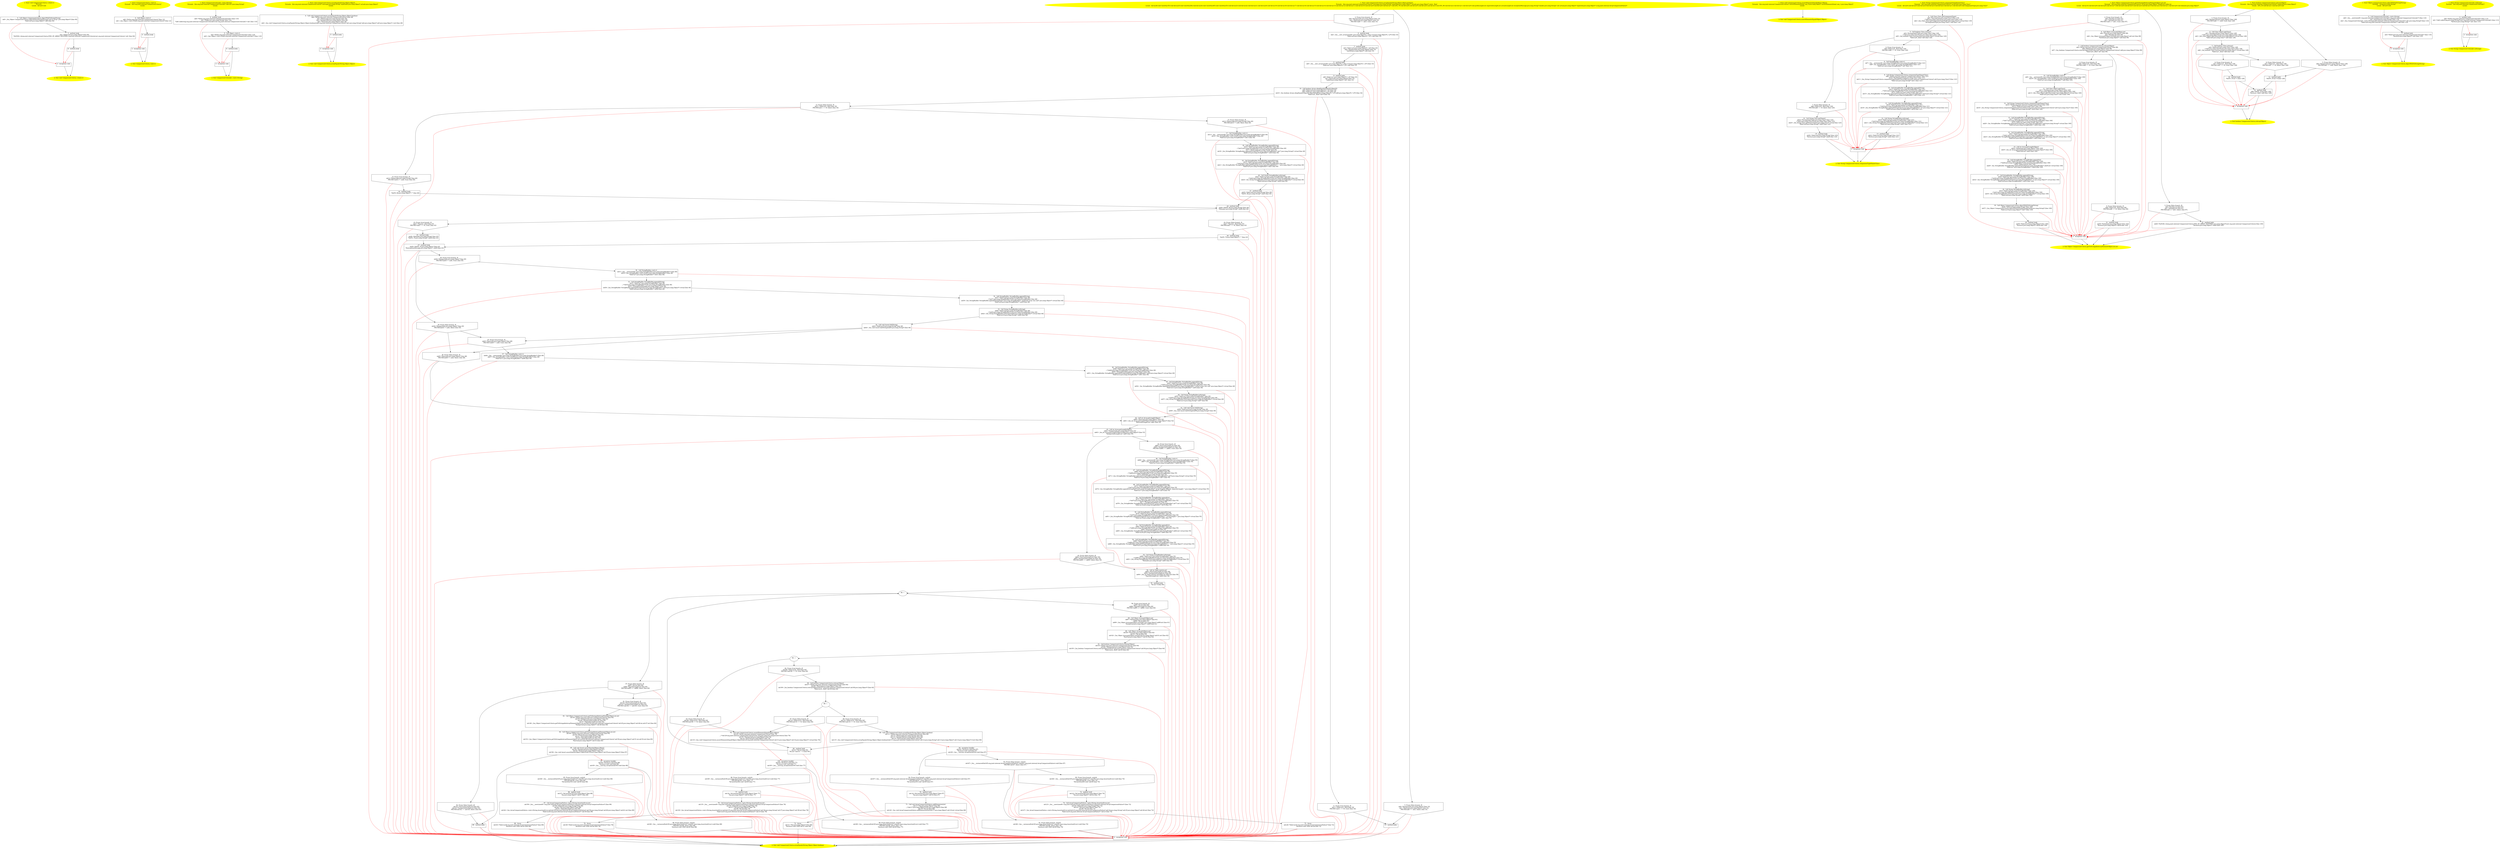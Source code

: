 /* @generated */
digraph cfg {
"org.junit.internal.ComparisonCriteria.<clinit>():void.03e6f3a3d1b2f5e99b26c7ba4b0c651a_1" [label="1: Start void ComparisonCriteria.<clinit>()\nFormals: \nLocals:  $irvar0:void \n  " color=yellow style=filled]
	

	 "org.junit.internal.ComparisonCriteria.<clinit>():void.03e6f3a3d1b2f5e99b26c7ba4b0c651a_1" -> "org.junit.internal.ComparisonCriteria.<clinit>():void.03e6f3a3d1b2f5e99b26c7ba4b0c651a_4" ;
"org.junit.internal.ComparisonCriteria.<clinit>():void.03e6f3a3d1b2f5e99b26c7ba4b0c651a_2" [label="2: Exit void ComparisonCriteria.<clinit>() \n  " color=yellow style=filled]
	

"org.junit.internal.ComparisonCriteria.<clinit>():void.03e6f3a3d1b2f5e99b26c7ba4b0c651a_3" [label="3:  exceptions sink \n  " shape="box"]
	

	 "org.junit.internal.ComparisonCriteria.<clinit>():void.03e6f3a3d1b2f5e99b26c7ba4b0c651a_3" -> "org.junit.internal.ComparisonCriteria.<clinit>():void.03e6f3a3d1b2f5e99b26c7ba4b0c651a_2" ;
"org.junit.internal.ComparisonCriteria.<clinit>():void.03e6f3a3d1b2f5e99b26c7ba4b0c651a_4" [label="4:  Call Object ComparisonCriteria.objectWithToString(String) \n   n$0=_fun_Object ComparisonCriteria.objectWithToString(String)(\"end of array\":java.lang.Object*) [line 94]\n  *&$irvar0:java.lang.Object*=n$0 [line 94]\n " shape="box"]
	

	 "org.junit.internal.ComparisonCriteria.<clinit>():void.03e6f3a3d1b2f5e99b26c7ba4b0c651a_4" -> "org.junit.internal.ComparisonCriteria.<clinit>():void.03e6f3a3d1b2f5e99b26c7ba4b0c651a_5" ;
	 "org.junit.internal.ComparisonCriteria.<clinit>():void.03e6f3a3d1b2f5e99b26c7ba4b0c651a_4" -> "org.junit.internal.ComparisonCriteria.<clinit>():void.03e6f3a3d1b2f5e99b26c7ba4b0c651a_3" [color="red" ];
"org.junit.internal.ComparisonCriteria.<clinit>():void.03e6f3a3d1b2f5e99b26c7ba4b0c651a_5" [label="5:  method_body \n   n$1=*&$irvar0:java.lang.Object* [line 94]\n  *&#GB<>$org.junit.internal.ComparisonCriteria.END_OF_ARRAY_SENTINEL:org.junit.internal.ComparisonCriteria(root org.junit.internal.ComparisonCriteria)=n$1 [line 94]\n " shape="box"]
	

	 "org.junit.internal.ComparisonCriteria.<clinit>():void.03e6f3a3d1b2f5e99b26c7ba4b0c651a_5" -> "org.junit.internal.ComparisonCriteria.<clinit>():void.03e6f3a3d1b2f5e99b26c7ba4b0c651a_6" ;
	 "org.junit.internal.ComparisonCriteria.<clinit>():void.03e6f3a3d1b2f5e99b26c7ba4b0c651a_5" -> "org.junit.internal.ComparisonCriteria.<clinit>():void.03e6f3a3d1b2f5e99b26c7ba4b0c651a_3" [color="red" ];
"org.junit.internal.ComparisonCriteria.<clinit>():void.03e6f3a3d1b2f5e99b26c7ba4b0c651a_6" [label="6:  method_body \n  " shape="box"]
	

	 "org.junit.internal.ComparisonCriteria.<clinit>():void.03e6f3a3d1b2f5e99b26c7ba4b0c651a_6" -> "org.junit.internal.ComparisonCriteria.<clinit>():void.03e6f3a3d1b2f5e99b26c7ba4b0c651a_2" ;
	 "org.junit.internal.ComparisonCriteria.<clinit>():void.03e6f3a3d1b2f5e99b26c7ba4b0c651a_6" -> "org.junit.internal.ComparisonCriteria.<clinit>():void.03e6f3a3d1b2f5e99b26c7ba4b0c651a_3" [color="red" ];
"org.junit.internal.ComparisonCriteria.<init>().293402fa5ff6444509f1780d4e4e1390_1" [label="1: Start ComparisonCriteria.<init>()\nFormals:  this:org.junit.internal.ComparisonCriteria*\nLocals:  \n  " color=yellow style=filled]
	

	 "org.junit.internal.ComparisonCriteria.<init>().293402fa5ff6444509f1780d4e4e1390_1" -> "org.junit.internal.ComparisonCriteria.<init>().293402fa5ff6444509f1780d4e4e1390_4" ;
"org.junit.internal.ComparisonCriteria.<init>().293402fa5ff6444509f1780d4e4e1390_2" [label="2: Exit ComparisonCriteria.<init>() \n  " color=yellow style=filled]
	

"org.junit.internal.ComparisonCriteria.<init>().293402fa5ff6444509f1780d4e4e1390_3" [label="3:  exceptions sink \n  " shape="box"]
	

	 "org.junit.internal.ComparisonCriteria.<init>().293402fa5ff6444509f1780d4e4e1390_3" -> "org.junit.internal.ComparisonCriteria.<init>().293402fa5ff6444509f1780d4e4e1390_2" ;
"org.junit.internal.ComparisonCriteria.<init>().293402fa5ff6444509f1780d4e4e1390_4" [label="4:  Call Object.<init>() \n   n$0=*&this:org.junit.internal.ComparisonCriteria* [line 12]\n  n$1=_fun_Object.<init>()(n$0:org.junit.internal.ComparisonCriteria*) [line 12]\n " shape="box"]
	

	 "org.junit.internal.ComparisonCriteria.<init>().293402fa5ff6444509f1780d4e4e1390_4" -> "org.junit.internal.ComparisonCriteria.<init>().293402fa5ff6444509f1780d4e4e1390_5" ;
	 "org.junit.internal.ComparisonCriteria.<init>().293402fa5ff6444509f1780d4e4e1390_4" -> "org.junit.internal.ComparisonCriteria.<init>().293402fa5ff6444509f1780d4e4e1390_3" [color="red" ];
"org.junit.internal.ComparisonCriteria.<init>().293402fa5ff6444509f1780d4e4e1390_5" [label="5:  method_body \n  " shape="box"]
	

	 "org.junit.internal.ComparisonCriteria.<init>().293402fa5ff6444509f1780d4e4e1390_5" -> "org.junit.internal.ComparisonCriteria.<init>().293402fa5ff6444509f1780d4e4e1390_2" ;
	 "org.junit.internal.ComparisonCriteria.<init>().293402fa5ff6444509f1780d4e4e1390_5" -> "org.junit.internal.ComparisonCriteria.<init>().293402fa5ff6444509f1780d4e4e1390_3" [color="red" ];
"org.junit.internal.ComparisonCriteria$1.<init>(java.lang.String).8256e380b15018ae17478df8bf0247da_1" [label="1: Start ComparisonCriteria$1.<init>(String)\nFormals:  this:org.junit.internal.ComparisonCriteria$1* $bcvar1:java.lang.String*\nLocals:  \n  " color=yellow style=filled]
	

	 "org.junit.internal.ComparisonCriteria$1.<init>(java.lang.String).8256e380b15018ae17478df8bf0247da_1" -> "org.junit.internal.ComparisonCriteria$1.<init>(java.lang.String).8256e380b15018ae17478df8bf0247da_4" ;
"org.junit.internal.ComparisonCriteria$1.<init>(java.lang.String).8256e380b15018ae17478df8bf0247da_2" [label="2: Exit ComparisonCriteria$1.<init>(String) \n  " color=yellow style=filled]
	

"org.junit.internal.ComparisonCriteria$1.<init>(java.lang.String).8256e380b15018ae17478df8bf0247da_3" [label="3:  exceptions sink \n  " shape="box"]
	

	 "org.junit.internal.ComparisonCriteria$1.<init>(java.lang.String).8256e380b15018ae17478df8bf0247da_3" -> "org.junit.internal.ComparisonCriteria$1.<init>(java.lang.String).8256e380b15018ae17478df8bf0247da_2" ;
"org.junit.internal.ComparisonCriteria$1.<init>(java.lang.String).8256e380b15018ae17478df8bf0247da_4" [label="4:  method_body \n   n$0=*&this:org.junit.internal.ComparisonCriteria$1* [line 110]\n  n$1=*&$bcvar1:java.lang.String* [line 110]\n  *n$0.val$string:org.junit.internal.ComparisonCriteria$1(root org.junit.internal.ComparisonCriteria$1)=n$1 [line 110]\n " shape="box"]
	

	 "org.junit.internal.ComparisonCriteria$1.<init>(java.lang.String).8256e380b15018ae17478df8bf0247da_4" -> "org.junit.internal.ComparisonCriteria$1.<init>(java.lang.String).8256e380b15018ae17478df8bf0247da_5" ;
	 "org.junit.internal.ComparisonCriteria$1.<init>(java.lang.String).8256e380b15018ae17478df8bf0247da_4" -> "org.junit.internal.ComparisonCriteria$1.<init>(java.lang.String).8256e380b15018ae17478df8bf0247da_3" [color="red" ];
"org.junit.internal.ComparisonCriteria$1.<init>(java.lang.String).8256e380b15018ae17478df8bf0247da_5" [label="5:  Call Object.<init>() \n   n$2=*&this:org.junit.internal.ComparisonCriteria$1* [line 110]\n  n$3=_fun_Object.<init>()(n$2:org.junit.internal.ComparisonCriteria$1*) [line 110]\n " shape="box"]
	

	 "org.junit.internal.ComparisonCriteria$1.<init>(java.lang.String).8256e380b15018ae17478df8bf0247da_5" -> "org.junit.internal.ComparisonCriteria$1.<init>(java.lang.String).8256e380b15018ae17478df8bf0247da_6" ;
	 "org.junit.internal.ComparisonCriteria$1.<init>(java.lang.String).8256e380b15018ae17478df8bf0247da_5" -> "org.junit.internal.ComparisonCriteria$1.<init>(java.lang.String).8256e380b15018ae17478df8bf0247da_3" [color="red" ];
"org.junit.internal.ComparisonCriteria$1.<init>(java.lang.String).8256e380b15018ae17478df8bf0247da_6" [label="6:  method_body \n  " shape="box"]
	

	 "org.junit.internal.ComparisonCriteria$1.<init>(java.lang.String).8256e380b15018ae17478df8bf0247da_6" -> "org.junit.internal.ComparisonCriteria$1.<init>(java.lang.String).8256e380b15018ae17478df8bf0247da_2" ;
	 "org.junit.internal.ComparisonCriteria$1.<init>(java.lang.String).8256e380b15018ae17478df8bf0247da_6" -> "org.junit.internal.ComparisonCriteria$1.<init>(java.lang.String).8256e380b15018ae17478df8bf0247da_3" [color="red" ];
"org.junit.internal.ComparisonCriteria.arrayEquals(java.lang.String,java.lang.Object,java.lang.Object.4bedd49af9c1c69acf055e066a8aa611_1" [label="1: Start void ComparisonCriteria.arrayEquals(String,Object,Object)\nFormals:  this:org.junit.internal.ComparisonCriteria* message:java.lang.String* expecteds:java.lang.Object* actuals:java.lang.Object*\nLocals:  \n  " color=yellow style=filled]
	

	 "org.junit.internal.ComparisonCriteria.arrayEquals(java.lang.String,java.lang.Object,java.lang.Object.4bedd49af9c1c69acf055e066a8aa611_1" -> "org.junit.internal.ComparisonCriteria.arrayEquals(java.lang.String,java.lang.Object,java.lang.Object.4bedd49af9c1c69acf055e066a8aa611_4" ;
"org.junit.internal.ComparisonCriteria.arrayEquals(java.lang.String,java.lang.Object,java.lang.Object.4bedd49af9c1c69acf055e066a8aa611_2" [label="2: Exit void ComparisonCriteria.arrayEquals(String,Object,Object) \n  " color=yellow style=filled]
	

"org.junit.internal.ComparisonCriteria.arrayEquals(java.lang.String,java.lang.Object,java.lang.Object.4bedd49af9c1c69acf055e066a8aa611_3" [label="3:  exceptions sink \n  " shape="box"]
	

	 "org.junit.internal.ComparisonCriteria.arrayEquals(java.lang.String,java.lang.Object,java.lang.Object.4bedd49af9c1c69acf055e066a8aa611_3" -> "org.junit.internal.ComparisonCriteria.arrayEquals(java.lang.String,java.lang.Object,java.lang.Object.4bedd49af9c1c69acf055e066a8aa611_2" ;
"org.junit.internal.ComparisonCriteria.arrayEquals(java.lang.String,java.lang.Object,java.lang.Object.4bedd49af9c1c69acf055e066a8aa611_4" [label="4:  Call void ComparisonCriteria.arrayEquals(String,Object,Object,boolean) \n   n$0=*&this:org.junit.internal.ComparisonCriteria* [line 28]\n  n$1=*&message:java.lang.String* [line 28]\n  n$2=*&expecteds:java.lang.Object* [line 28]\n  n$3=*&actuals:java.lang.Object* [line 28]\n  n$4=_fun_void ComparisonCriteria.arrayEquals(String,Object,Object,boolean)(n$0:org.junit.internal.ComparisonCriteria*,n$1:java.lang.String*,n$2:java.lang.Object*,n$3:java.lang.Object*,1:int) [line 28]\n " shape="box"]
	

	 "org.junit.internal.ComparisonCriteria.arrayEquals(java.lang.String,java.lang.Object,java.lang.Object.4bedd49af9c1c69acf055e066a8aa611_4" -> "org.junit.internal.ComparisonCriteria.arrayEquals(java.lang.String,java.lang.Object,java.lang.Object.4bedd49af9c1c69acf055e066a8aa611_5" ;
	 "org.junit.internal.ComparisonCriteria.arrayEquals(java.lang.String,java.lang.Object,java.lang.Object.4bedd49af9c1c69acf055e066a8aa611_4" -> "org.junit.internal.ComparisonCriteria.arrayEquals(java.lang.String,java.lang.Object,java.lang.Object.4bedd49af9c1c69acf055e066a8aa611_3" [color="red" ];
"org.junit.internal.ComparisonCriteria.arrayEquals(java.lang.String,java.lang.Object,java.lang.Object.4bedd49af9c1c69acf055e066a8aa611_5" [label="5:  method_body \n  " shape="box"]
	

	 "org.junit.internal.ComparisonCriteria.arrayEquals(java.lang.String,java.lang.Object,java.lang.Object.4bedd49af9c1c69acf055e066a8aa611_5" -> "org.junit.internal.ComparisonCriteria.arrayEquals(java.lang.String,java.lang.Object,java.lang.Object.4bedd49af9c1c69acf055e066a8aa611_2" ;
	 "org.junit.internal.ComparisonCriteria.arrayEquals(java.lang.String,java.lang.Object,java.lang.Object.4bedd49af9c1c69acf055e066a8aa611_5" -> "org.junit.internal.ComparisonCriteria.arrayEquals(java.lang.String,java.lang.Object,java.lang.Object.4bedd49af9c1c69acf055e066a8aa611_3" [color="red" ];
"org.junit.internal.ComparisonCriteria.arrayEquals(java.lang.String,java.lang.Object,java.lang.Object.ce92a561cb5e384ca58f00d6d6366c1a_1" [label="1: Start void ComparisonCriteria.arrayEquals(String,Object,Object,boolean)\nFormals:  this:org.junit.internal.ComparisonCriteria* message:java.lang.String* expecteds:java.lang.Object* actuals:java.lang.Object* outer:_Bool\nLocals:  $irvar26:void CatchVar353:void $irvar25:void CatchVar292:void $irvar24:void CatchVar265:void CatchVar253:void $irvar23:void $irvar22:void $irvar21:void $irvar20:void $irvar19:void $irvar18:void $irvar17:void $irvar16:void $irvar15:void $irvar14:void $irvar13:void $irvar12:void $irvar11:void $irvar10:void $irvar9:void $irvar8:void $irvar7:void $T0_70:void $irvar6:void $irvar5:void $irvar4:void $irvar3:void $T0_56:void $irvar2:void $irvar1:void $irvar0:void prefixLength:int expectedsLength:int actualsLength:int exceptionMessage:java.lang.String* header:java.lang.String* i:int actual:java.lang.Object* expected:java.lang.Object* e:org.junit.internal.ArrayComparisonFailure* \n  " color=yellow style=filled]
	

	 "org.junit.internal.ComparisonCriteria.arrayEquals(java.lang.String,java.lang.Object,java.lang.Object.ce92a561cb5e384ca58f00d6d6366c1a_1" -> "org.junit.internal.ComparisonCriteria.arrayEquals(java.lang.String,java.lang.Object,java.lang.Object.ce92a561cb5e384ca58f00d6d6366c1a_4" ;
	 "org.junit.internal.ComparisonCriteria.arrayEquals(java.lang.String,java.lang.Object,java.lang.Object.ce92a561cb5e384ca58f00d6d6366c1a_1" -> "org.junit.internal.ComparisonCriteria.arrayEquals(java.lang.String,java.lang.Object,java.lang.Object.ce92a561cb5e384ca58f00d6d6366c1a_5" ;
"org.junit.internal.ComparisonCriteria.arrayEquals(java.lang.String,java.lang.Object,java.lang.Object.ce92a561cb5e384ca58f00d6d6366c1a_2" [label="2: Exit void ComparisonCriteria.arrayEquals(String,Object,Object,boolean) \n  " color=yellow style=filled]
	

"org.junit.internal.ComparisonCriteria.arrayEquals(java.lang.String,java.lang.Object,java.lang.Object.ce92a561cb5e384ca58f00d6d6366c1a_3" [label="3:  exceptions sink \n  " shape="box"]
	

	 "org.junit.internal.ComparisonCriteria.arrayEquals(java.lang.String,java.lang.Object,java.lang.Object.ce92a561cb5e384ca58f00d6d6366c1a_3" -> "org.junit.internal.ComparisonCriteria.arrayEquals(java.lang.String,java.lang.Object,java.lang.Object.ce92a561cb5e384ca58f00d6d6366c1a_2" ;
"org.junit.internal.ComparisonCriteria.arrayEquals(java.lang.String,java.lang.Object,java.lang.Object.ce92a561cb5e384ca58f00d6d6366c1a_4" [label="4: Prune (true branch, if) \n   n$0=*&expecteds:java.lang.Object* [line 33]\n  n$1=*&actuals:java.lang.Object* [line 33]\n  PRUNE(!(n$0 == n$1), true); [line 33]\n " shape="invhouse"]
	

	 "org.junit.internal.ComparisonCriteria.arrayEquals(java.lang.String,java.lang.Object,java.lang.Object.ce92a561cb5e384ca58f00d6d6366c1a_4" -> "org.junit.internal.ComparisonCriteria.arrayEquals(java.lang.String,java.lang.Object,java.lang.Object.ce92a561cb5e384ca58f00d6d6366c1a_6" ;
	 "org.junit.internal.ComparisonCriteria.arrayEquals(java.lang.String,java.lang.Object,java.lang.Object.ce92a561cb5e384ca58f00d6d6366c1a_4" -> "org.junit.internal.ComparisonCriteria.arrayEquals(java.lang.String,java.lang.Object,java.lang.Object.ce92a561cb5e384ca58f00d6d6366c1a_3" [color="red" ];
"org.junit.internal.ComparisonCriteria.arrayEquals(java.lang.String,java.lang.Object,java.lang.Object.ce92a561cb5e384ca58f00d6d6366c1a_5" [label="5: Prune (false branch, if) \n   n$0=*&expecteds:java.lang.Object* [line 33]\n  n$1=*&actuals:java.lang.Object* [line 33]\n  PRUNE((n$0 == n$1), false); [line 33]\n " shape="invhouse"]
	

	 "org.junit.internal.ComparisonCriteria.arrayEquals(java.lang.String,java.lang.Object,java.lang.Object.ce92a561cb5e384ca58f00d6d6366c1a_5" -> "org.junit.internal.ComparisonCriteria.arrayEquals(java.lang.String,java.lang.Object,java.lang.Object.ce92a561cb5e384ca58f00d6d6366c1a_13" ;
	 "org.junit.internal.ComparisonCriteria.arrayEquals(java.lang.String,java.lang.Object,java.lang.Object.ce92a561cb5e384ca58f00d6d6366c1a_5" -> "org.junit.internal.ComparisonCriteria.arrayEquals(java.lang.String,java.lang.Object,java.lang.Object.ce92a561cb5e384ca58f00d6d6366c1a_3" [color="red" ];
"org.junit.internal.ComparisonCriteria.arrayEquals(java.lang.String,java.lang.Object,java.lang.Object.ce92a561cb5e384ca58f00d6d6366c1a_6" [label="6:  method_body \n   n$2=_fun___new_array(sizeof(t=java.lang.Object*[_*_];len=[1]):java.lang.Object*[_*_](*)) [line 33]\n  *&$irvar0:java.lang.Object*[_*_](*)=n$2 [line 33]\n " shape="box"]
	

	 "org.junit.internal.ComparisonCriteria.arrayEquals(java.lang.String,java.lang.Object,java.lang.Object.ce92a561cb5e384ca58f00d6d6366c1a_6" -> "org.junit.internal.ComparisonCriteria.arrayEquals(java.lang.String,java.lang.Object,java.lang.Object.ce92a561cb5e384ca58f00d6d6366c1a_7" ;
	 "org.junit.internal.ComparisonCriteria.arrayEquals(java.lang.String,java.lang.Object,java.lang.Object.ce92a561cb5e384ca58f00d6d6366c1a_6" -> "org.junit.internal.ComparisonCriteria.arrayEquals(java.lang.String,java.lang.Object,java.lang.Object.ce92a561cb5e384ca58f00d6d6366c1a_3" [color="red" ];
"org.junit.internal.ComparisonCriteria.arrayEquals(java.lang.String,java.lang.Object,java.lang.Object.ce92a561cb5e384ca58f00d6d6366c1a_7" [label="7:  method_body \n   n$3=*&$irvar0:java.lang.Object*[_*_](*) [line 33]\n  n$4=*&expecteds:java.lang.Object* [line 33]\n  *n$3[0]:java.lang.Object*=n$4 [line 33]\n " shape="box"]
	

	 "org.junit.internal.ComparisonCriteria.arrayEquals(java.lang.String,java.lang.Object,java.lang.Object.ce92a561cb5e384ca58f00d6d6366c1a_7" -> "org.junit.internal.ComparisonCriteria.arrayEquals(java.lang.String,java.lang.Object,java.lang.Object.ce92a561cb5e384ca58f00d6d6366c1a_8" ;
	 "org.junit.internal.ComparisonCriteria.arrayEquals(java.lang.String,java.lang.Object,java.lang.Object.ce92a561cb5e384ca58f00d6d6366c1a_7" -> "org.junit.internal.ComparisonCriteria.arrayEquals(java.lang.String,java.lang.Object,java.lang.Object.ce92a561cb5e384ca58f00d6d6366c1a_3" [color="red" ];
"org.junit.internal.ComparisonCriteria.arrayEquals(java.lang.String,java.lang.Object,java.lang.Object.ce92a561cb5e384ca58f00d6d6366c1a_8" [label="8:  method_body \n   n$5=_fun___new_array(sizeof(t=java.lang.Object*[_*_];len=[1]):java.lang.Object*[_*_](*)) [line 33]\n  *&$irvar1:java.lang.Object*[_*_](*)=n$5 [line 33]\n " shape="box"]
	

	 "org.junit.internal.ComparisonCriteria.arrayEquals(java.lang.String,java.lang.Object,java.lang.Object.ce92a561cb5e384ca58f00d6d6366c1a_8" -> "org.junit.internal.ComparisonCriteria.arrayEquals(java.lang.String,java.lang.Object,java.lang.Object.ce92a561cb5e384ca58f00d6d6366c1a_9" ;
	 "org.junit.internal.ComparisonCriteria.arrayEquals(java.lang.String,java.lang.Object,java.lang.Object.ce92a561cb5e384ca58f00d6d6366c1a_8" -> "org.junit.internal.ComparisonCriteria.arrayEquals(java.lang.String,java.lang.Object,java.lang.Object.ce92a561cb5e384ca58f00d6d6366c1a_3" [color="red" ];
"org.junit.internal.ComparisonCriteria.arrayEquals(java.lang.String,java.lang.Object,java.lang.Object.ce92a561cb5e384ca58f00d6d6366c1a_9" [label="9:  method_body \n   n$6=*&$irvar1:java.lang.Object*[_*_](*) [line 33]\n  n$7=*&actuals:java.lang.Object* [line 33]\n  *n$6[0]:java.lang.Object*=n$7 [line 33]\n " shape="box"]
	

	 "org.junit.internal.ComparisonCriteria.arrayEquals(java.lang.String,java.lang.Object,java.lang.Object.ce92a561cb5e384ca58f00d6d6366c1a_9" -> "org.junit.internal.ComparisonCriteria.arrayEquals(java.lang.String,java.lang.Object,java.lang.Object.ce92a561cb5e384ca58f00d6d6366c1a_10" ;
	 "org.junit.internal.ComparisonCriteria.arrayEquals(java.lang.String,java.lang.Object,java.lang.Object.ce92a561cb5e384ca58f00d6d6366c1a_9" -> "org.junit.internal.ComparisonCriteria.arrayEquals(java.lang.String,java.lang.Object,java.lang.Object.ce92a561cb5e384ca58f00d6d6366c1a_3" [color="red" ];
"org.junit.internal.ComparisonCriteria.arrayEquals(java.lang.String,java.lang.Object,java.lang.Object.ce92a561cb5e384ca58f00d6d6366c1a_10" [label="10:  Call boolean Arrays.deepEquals(Object[],Object[]) \n   n$8=*&$irvar0:java.lang.Object*[_*_](*) [line 34]\n  n$9=*&$irvar1:java.lang.Object*[_*_](*) [line 34]\n  n$10=_fun_boolean Arrays.deepEquals(Object[],Object[])(n$8:java.lang.Object*[_*_](*),n$9:java.lang.Object*[_*_](*)) [line 34]\n  *&$irvar2:_Bool=n$10 [line 34]\n " shape="box"]
	

	 "org.junit.internal.ComparisonCriteria.arrayEquals(java.lang.String,java.lang.Object,java.lang.Object.ce92a561cb5e384ca58f00d6d6366c1a_10" -> "org.junit.internal.ComparisonCriteria.arrayEquals(java.lang.String,java.lang.Object,java.lang.Object.ce92a561cb5e384ca58f00d6d6366c1a_11" ;
	 "org.junit.internal.ComparisonCriteria.arrayEquals(java.lang.String,java.lang.Object,java.lang.Object.ce92a561cb5e384ca58f00d6d6366c1a_10" -> "org.junit.internal.ComparisonCriteria.arrayEquals(java.lang.String,java.lang.Object,java.lang.Object.ce92a561cb5e384ca58f00d6d6366c1a_12" ;
	 "org.junit.internal.ComparisonCriteria.arrayEquals(java.lang.String,java.lang.Object,java.lang.Object.ce92a561cb5e384ca58f00d6d6366c1a_10" -> "org.junit.internal.ComparisonCriteria.arrayEquals(java.lang.String,java.lang.Object,java.lang.Object.ce92a561cb5e384ca58f00d6d6366c1a_3" [color="red" ];
"org.junit.internal.ComparisonCriteria.arrayEquals(java.lang.String,java.lang.Object,java.lang.Object.ce92a561cb5e384ca58f00d6d6366c1a_11" [label="11: Prune (true branch, if) \n   n$11=*&$irvar2:_Bool [line 34]\n  PRUNE(!(n$11 == 0), true); [line 34]\n " shape="invhouse"]
	

	 "org.junit.internal.ComparisonCriteria.arrayEquals(java.lang.String,java.lang.Object,java.lang.Object.ce92a561cb5e384ca58f00d6d6366c1a_11" -> "org.junit.internal.ComparisonCriteria.arrayEquals(java.lang.String,java.lang.Object,java.lang.Object.ce92a561cb5e384ca58f00d6d6366c1a_13" ;
	 "org.junit.internal.ComparisonCriteria.arrayEquals(java.lang.String,java.lang.Object,java.lang.Object.ce92a561cb5e384ca58f00d6d6366c1a_11" -> "org.junit.internal.ComparisonCriteria.arrayEquals(java.lang.String,java.lang.Object,java.lang.Object.ce92a561cb5e384ca58f00d6d6366c1a_3" [color="red" ];
"org.junit.internal.ComparisonCriteria.arrayEquals(java.lang.String,java.lang.Object,java.lang.Object.ce92a561cb5e384ca58f00d6d6366c1a_12" [label="12: Prune (false branch, if) \n   n$11=*&$irvar2:_Bool [line 34]\n  PRUNE((n$11 == 0), false); [line 34]\n " shape="invhouse"]
	

	 "org.junit.internal.ComparisonCriteria.arrayEquals(java.lang.String,java.lang.Object,java.lang.Object.ce92a561cb5e384ca58f00d6d6366c1a_12" -> "org.junit.internal.ComparisonCriteria.arrayEquals(java.lang.String,java.lang.Object,java.lang.Object.ce92a561cb5e384ca58f00d6d6366c1a_14" ;
	 "org.junit.internal.ComparisonCriteria.arrayEquals(java.lang.String,java.lang.Object,java.lang.Object.ce92a561cb5e384ca58f00d6d6366c1a_12" -> "org.junit.internal.ComparisonCriteria.arrayEquals(java.lang.String,java.lang.Object,java.lang.Object.ce92a561cb5e384ca58f00d6d6366c1a_15" ;
	 "org.junit.internal.ComparisonCriteria.arrayEquals(java.lang.String,java.lang.Object,java.lang.Object.ce92a561cb5e384ca58f00d6d6366c1a_12" -> "org.junit.internal.ComparisonCriteria.arrayEquals(java.lang.String,java.lang.Object,java.lang.Object.ce92a561cb5e384ca58f00d6d6366c1a_3" [color="red" ];
"org.junit.internal.ComparisonCriteria.arrayEquals(java.lang.String,java.lang.Object,java.lang.Object.ce92a561cb5e384ca58f00d6d6366c1a_13" [label="13:  method_body \n  " shape="box"]
	

	 "org.junit.internal.ComparisonCriteria.arrayEquals(java.lang.String,java.lang.Object,java.lang.Object.ce92a561cb5e384ca58f00d6d6366c1a_13" -> "org.junit.internal.ComparisonCriteria.arrayEquals(java.lang.String,java.lang.Object,java.lang.Object.ce92a561cb5e384ca58f00d6d6366c1a_2" ;
	 "org.junit.internal.ComparisonCriteria.arrayEquals(java.lang.String,java.lang.Object,java.lang.Object.ce92a561cb5e384ca58f00d6d6366c1a_13" -> "org.junit.internal.ComparisonCriteria.arrayEquals(java.lang.String,java.lang.Object,java.lang.Object.ce92a561cb5e384ca58f00d6d6366c1a_3" [color="red" ];
"org.junit.internal.ComparisonCriteria.arrayEquals(java.lang.String,java.lang.Object,java.lang.Object.ce92a561cb5e384ca58f00d6d6366c1a_14" [label="14: Prune (true branch, if) \n   n$12=*&message:java.lang.String* [line 40]\n  PRUNE(!(n$12 != null), true); [line 40]\n " shape="invhouse"]
	

	 "org.junit.internal.ComparisonCriteria.arrayEquals(java.lang.String,java.lang.Object,java.lang.Object.ce92a561cb5e384ca58f00d6d6366c1a_14" -> "org.junit.internal.ComparisonCriteria.arrayEquals(java.lang.String,java.lang.Object,java.lang.Object.ce92a561cb5e384ca58f00d6d6366c1a_16" ;
	 "org.junit.internal.ComparisonCriteria.arrayEquals(java.lang.String,java.lang.Object,java.lang.Object.ce92a561cb5e384ca58f00d6d6366c1a_14" -> "org.junit.internal.ComparisonCriteria.arrayEquals(java.lang.String,java.lang.Object,java.lang.Object.ce92a561cb5e384ca58f00d6d6366c1a_3" [color="red" ];
"org.junit.internal.ComparisonCriteria.arrayEquals(java.lang.String,java.lang.Object,java.lang.Object.ce92a561cb5e384ca58f00d6d6366c1a_15" [label="15: Prune (false branch, if) \n   n$12=*&message:java.lang.String* [line 40]\n  PRUNE((n$12 != null), false); [line 40]\n " shape="invhouse"]
	

	 "org.junit.internal.ComparisonCriteria.arrayEquals(java.lang.String,java.lang.Object,java.lang.Object.ce92a561cb5e384ca58f00d6d6366c1a_15" -> "org.junit.internal.ComparisonCriteria.arrayEquals(java.lang.String,java.lang.Object,java.lang.Object.ce92a561cb5e384ca58f00d6d6366c1a_17" ;
	 "org.junit.internal.ComparisonCriteria.arrayEquals(java.lang.String,java.lang.Object,java.lang.Object.ce92a561cb5e384ca58f00d6d6366c1a_15" -> "org.junit.internal.ComparisonCriteria.arrayEquals(java.lang.String,java.lang.Object,java.lang.Object.ce92a561cb5e384ca58f00d6d6366c1a_3" [color="red" ];
"org.junit.internal.ComparisonCriteria.arrayEquals(java.lang.String,java.lang.Object,java.lang.Object.ce92a561cb5e384ca58f00d6d6366c1a_16" [label="16:  method_body \n   *&$T0_56:java.lang.Object*=\"\" [line 40]\n " shape="box"]
	

	 "org.junit.internal.ComparisonCriteria.arrayEquals(java.lang.String,java.lang.Object,java.lang.Object.ce92a561cb5e384ca58f00d6d6366c1a_16" -> "org.junit.internal.ComparisonCriteria.arrayEquals(java.lang.String,java.lang.Object,java.lang.Object.ce92a561cb5e384ca58f00d6d6366c1a_22" ;
	 "org.junit.internal.ComparisonCriteria.arrayEquals(java.lang.String,java.lang.Object,java.lang.Object.ce92a561cb5e384ca58f00d6d6366c1a_16" -> "org.junit.internal.ComparisonCriteria.arrayEquals(java.lang.String,java.lang.Object,java.lang.Object.ce92a561cb5e384ca58f00d6d6366c1a_3" [color="red" ];
"org.junit.internal.ComparisonCriteria.arrayEquals(java.lang.String,java.lang.Object,java.lang.Object.ce92a561cb5e384ca58f00d6d6366c1a_17" [label="17:  Call StringBuilder.<init>() \n   n$13=_fun___new(sizeof(t=java.lang.StringBuilder):java.lang.StringBuilder*) [line 40]\n  n$14=_fun_StringBuilder.<init>()(n$13:java.lang.StringBuilder*) [line 40]\n  *&$irvar3:java.lang.StringBuilder*=n$13 [line 40]\n " shape="box"]
	

	 "org.junit.internal.ComparisonCriteria.arrayEquals(java.lang.String,java.lang.Object,java.lang.Object.ce92a561cb5e384ca58f00d6d6366c1a_17" -> "org.junit.internal.ComparisonCriteria.arrayEquals(java.lang.String,java.lang.Object,java.lang.Object.ce92a561cb5e384ca58f00d6d6366c1a_18" ;
	 "org.junit.internal.ComparisonCriteria.arrayEquals(java.lang.String,java.lang.Object,java.lang.Object.ce92a561cb5e384ca58f00d6d6366c1a_17" -> "org.junit.internal.ComparisonCriteria.arrayEquals(java.lang.String,java.lang.Object,java.lang.Object.ce92a561cb5e384ca58f00d6d6366c1a_3" [color="red" ];
"org.junit.internal.ComparisonCriteria.arrayEquals(java.lang.String,java.lang.Object,java.lang.Object.ce92a561cb5e384ca58f00d6d6366c1a_18" [label="18:  Call StringBuilder StringBuilder.append(String) \n   n$15=*&$irvar3:java.lang.StringBuilder* [line 40]\n  _=*n$15:java.lang.StringBuilder*(root java.lang.StringBuilder) [line 40]\n  n$17=*&message:java.lang.String* [line 40]\n  n$18=_fun_StringBuilder StringBuilder.append(String)(n$15:java.lang.StringBuilder*,n$17:java.lang.String*) virtual [line 40]\n  *&$irvar4:java.lang.StringBuilder*=n$18 [line 40]\n " shape="box"]
	

	 "org.junit.internal.ComparisonCriteria.arrayEquals(java.lang.String,java.lang.Object,java.lang.Object.ce92a561cb5e384ca58f00d6d6366c1a_18" -> "org.junit.internal.ComparisonCriteria.arrayEquals(java.lang.String,java.lang.Object,java.lang.Object.ce92a561cb5e384ca58f00d6d6366c1a_19" ;
	 "org.junit.internal.ComparisonCriteria.arrayEquals(java.lang.String,java.lang.Object,java.lang.Object.ce92a561cb5e384ca58f00d6d6366c1a_18" -> "org.junit.internal.ComparisonCriteria.arrayEquals(java.lang.String,java.lang.Object,java.lang.Object.ce92a561cb5e384ca58f00d6d6366c1a_3" [color="red" ];
"org.junit.internal.ComparisonCriteria.arrayEquals(java.lang.String,java.lang.Object,java.lang.Object.ce92a561cb5e384ca58f00d6d6366c1a_19" [label="19:  Call StringBuilder StringBuilder.append(String) \n   n$19=*&$irvar4:java.lang.StringBuilder* [line 40]\n  _=*n$19:java.lang.StringBuilder*(root java.lang.StringBuilder) [line 40]\n  n$21=_fun_StringBuilder StringBuilder.append(String)(n$19:java.lang.StringBuilder*,\": \":java.lang.Object*) virtual [line 40]\n  *&$irvar5:java.lang.StringBuilder*=n$21 [line 40]\n " shape="box"]
	

	 "org.junit.internal.ComparisonCriteria.arrayEquals(java.lang.String,java.lang.Object,java.lang.Object.ce92a561cb5e384ca58f00d6d6366c1a_19" -> "org.junit.internal.ComparisonCriteria.arrayEquals(java.lang.String,java.lang.Object,java.lang.Object.ce92a561cb5e384ca58f00d6d6366c1a_20" ;
	 "org.junit.internal.ComparisonCriteria.arrayEquals(java.lang.String,java.lang.Object,java.lang.Object.ce92a561cb5e384ca58f00d6d6366c1a_19" -> "org.junit.internal.ComparisonCriteria.arrayEquals(java.lang.String,java.lang.Object,java.lang.Object.ce92a561cb5e384ca58f00d6d6366c1a_3" [color="red" ];
"org.junit.internal.ComparisonCriteria.arrayEquals(java.lang.String,java.lang.Object,java.lang.Object.ce92a561cb5e384ca58f00d6d6366c1a_20" [label="20:  Call String StringBuilder.toString() \n   n$22=*&$irvar5:java.lang.StringBuilder* [line 40]\n  _=*n$22:java.lang.StringBuilder*(root java.lang.StringBuilder) [line 40]\n  n$24=_fun_String StringBuilder.toString()(n$22:java.lang.StringBuilder*) virtual [line 40]\n  *&$irvar6:java.lang.String*=n$24 [line 40]\n " shape="box"]
	

	 "org.junit.internal.ComparisonCriteria.arrayEquals(java.lang.String,java.lang.Object,java.lang.Object.ce92a561cb5e384ca58f00d6d6366c1a_20" -> "org.junit.internal.ComparisonCriteria.arrayEquals(java.lang.String,java.lang.Object,java.lang.Object.ce92a561cb5e384ca58f00d6d6366c1a_21" ;
	 "org.junit.internal.ComparisonCriteria.arrayEquals(java.lang.String,java.lang.Object,java.lang.Object.ce92a561cb5e384ca58f00d6d6366c1a_20" -> "org.junit.internal.ComparisonCriteria.arrayEquals(java.lang.String,java.lang.Object,java.lang.Object.ce92a561cb5e384ca58f00d6d6366c1a_3" [color="red" ];
"org.junit.internal.ComparisonCriteria.arrayEquals(java.lang.String,java.lang.Object,java.lang.Object.ce92a561cb5e384ca58f00d6d6366c1a_21" [label="21:  method_body \n   n$25=*&$irvar6:java.lang.String* [line 40]\n  *&$T0_56:java.lang.String*=n$25 [line 40]\n " shape="box"]
	

	 "org.junit.internal.ComparisonCriteria.arrayEquals(java.lang.String,java.lang.Object,java.lang.Object.ce92a561cb5e384ca58f00d6d6366c1a_21" -> "org.junit.internal.ComparisonCriteria.arrayEquals(java.lang.String,java.lang.Object,java.lang.Object.ce92a561cb5e384ca58f00d6d6366c1a_22" ;
	 "org.junit.internal.ComparisonCriteria.arrayEquals(java.lang.String,java.lang.Object,java.lang.Object.ce92a561cb5e384ca58f00d6d6366c1a_21" -> "org.junit.internal.ComparisonCriteria.arrayEquals(java.lang.String,java.lang.Object,java.lang.Object.ce92a561cb5e384ca58f00d6d6366c1a_3" [color="red" ];
"org.junit.internal.ComparisonCriteria.arrayEquals(java.lang.String,java.lang.Object,java.lang.Object.ce92a561cb5e384ca58f00d6d6366c1a_22" [label="22:  method_body \n   n$26=*&$T0_56:java.lang.String* [line 40]\n  *&header:java.lang.String*=n$26 [line 40]\n " shape="box"]
	

	 "org.junit.internal.ComparisonCriteria.arrayEquals(java.lang.String,java.lang.Object,java.lang.Object.ce92a561cb5e384ca58f00d6d6366c1a_22" -> "org.junit.internal.ComparisonCriteria.arrayEquals(java.lang.String,java.lang.Object,java.lang.Object.ce92a561cb5e384ca58f00d6d6366c1a_23" ;
	 "org.junit.internal.ComparisonCriteria.arrayEquals(java.lang.String,java.lang.Object,java.lang.Object.ce92a561cb5e384ca58f00d6d6366c1a_22" -> "org.junit.internal.ComparisonCriteria.arrayEquals(java.lang.String,java.lang.Object,java.lang.Object.ce92a561cb5e384ca58f00d6d6366c1a_24" ;
	 "org.junit.internal.ComparisonCriteria.arrayEquals(java.lang.String,java.lang.Object,java.lang.Object.ce92a561cb5e384ca58f00d6d6366c1a_22" -> "org.junit.internal.ComparisonCriteria.arrayEquals(java.lang.String,java.lang.Object,java.lang.Object.ce92a561cb5e384ca58f00d6d6366c1a_3" [color="red" ];
"org.junit.internal.ComparisonCriteria.arrayEquals(java.lang.String,java.lang.Object,java.lang.Object.ce92a561cb5e384ca58f00d6d6366c1a_23" [label="23: Prune (true branch, if) \n   n$27=*&outer:_Bool [line 43]\n  PRUNE(!(n$27 == 0), true); [line 43]\n " shape="invhouse"]
	

	 "org.junit.internal.ComparisonCriteria.arrayEquals(java.lang.String,java.lang.Object,java.lang.Object.ce92a561cb5e384ca58f00d6d6366c1a_23" -> "org.junit.internal.ComparisonCriteria.arrayEquals(java.lang.String,java.lang.Object,java.lang.Object.ce92a561cb5e384ca58f00d6d6366c1a_25" ;
	 "org.junit.internal.ComparisonCriteria.arrayEquals(java.lang.String,java.lang.Object,java.lang.Object.ce92a561cb5e384ca58f00d6d6366c1a_23" -> "org.junit.internal.ComparisonCriteria.arrayEquals(java.lang.String,java.lang.Object,java.lang.Object.ce92a561cb5e384ca58f00d6d6366c1a_3" [color="red" ];
"org.junit.internal.ComparisonCriteria.arrayEquals(java.lang.String,java.lang.Object,java.lang.Object.ce92a561cb5e384ca58f00d6d6366c1a_24" [label="24: Prune (false branch, if) \n   n$27=*&outer:_Bool [line 43]\n  PRUNE((n$27 == 0), false); [line 43]\n " shape="invhouse"]
	

	 "org.junit.internal.ComparisonCriteria.arrayEquals(java.lang.String,java.lang.Object,java.lang.Object.ce92a561cb5e384ca58f00d6d6366c1a_24" -> "org.junit.internal.ComparisonCriteria.arrayEquals(java.lang.String,java.lang.Object,java.lang.Object.ce92a561cb5e384ca58f00d6d6366c1a_26" ;
	 "org.junit.internal.ComparisonCriteria.arrayEquals(java.lang.String,java.lang.Object,java.lang.Object.ce92a561cb5e384ca58f00d6d6366c1a_24" -> "org.junit.internal.ComparisonCriteria.arrayEquals(java.lang.String,java.lang.Object,java.lang.Object.ce92a561cb5e384ca58f00d6d6366c1a_3" [color="red" ];
"org.junit.internal.ComparisonCriteria.arrayEquals(java.lang.String,java.lang.Object,java.lang.Object.ce92a561cb5e384ca58f00d6d6366c1a_25" [label="25:  method_body \n   n$28=*&header:java.lang.String* [line 43]\n  *&$T0_70:java.lang.String*=n$28 [line 43]\n " shape="box"]
	

	 "org.junit.internal.ComparisonCriteria.arrayEquals(java.lang.String,java.lang.Object,java.lang.Object.ce92a561cb5e384ca58f00d6d6366c1a_25" -> "org.junit.internal.ComparisonCriteria.arrayEquals(java.lang.String,java.lang.Object,java.lang.Object.ce92a561cb5e384ca58f00d6d6366c1a_27" ;
	 "org.junit.internal.ComparisonCriteria.arrayEquals(java.lang.String,java.lang.Object,java.lang.Object.ce92a561cb5e384ca58f00d6d6366c1a_25" -> "org.junit.internal.ComparisonCriteria.arrayEquals(java.lang.String,java.lang.Object,java.lang.Object.ce92a561cb5e384ca58f00d6d6366c1a_3" [color="red" ];
"org.junit.internal.ComparisonCriteria.arrayEquals(java.lang.String,java.lang.Object,java.lang.Object.ce92a561cb5e384ca58f00d6d6366c1a_26" [label="26:  method_body \n   *&$T0_70:java.lang.Object*=\"\" [line 43]\n " shape="box"]
	

	 "org.junit.internal.ComparisonCriteria.arrayEquals(java.lang.String,java.lang.Object,java.lang.Object.ce92a561cb5e384ca58f00d6d6366c1a_26" -> "org.junit.internal.ComparisonCriteria.arrayEquals(java.lang.String,java.lang.Object,java.lang.Object.ce92a561cb5e384ca58f00d6d6366c1a_27" ;
	 "org.junit.internal.ComparisonCriteria.arrayEquals(java.lang.String,java.lang.Object,java.lang.Object.ce92a561cb5e384ca58f00d6d6366c1a_26" -> "org.junit.internal.ComparisonCriteria.arrayEquals(java.lang.String,java.lang.Object,java.lang.Object.ce92a561cb5e384ca58f00d6d6366c1a_3" [color="red" ];
"org.junit.internal.ComparisonCriteria.arrayEquals(java.lang.String,java.lang.Object,java.lang.Object.ce92a561cb5e384ca58f00d6d6366c1a_27" [label="27:  method_body \n   n$29=*&$T0_70:java.lang.Object* [line 43]\n  *&exceptionMessage:java.lang.Object*=n$29 [line 43]\n " shape="box"]
	

	 "org.junit.internal.ComparisonCriteria.arrayEquals(java.lang.String,java.lang.Object,java.lang.Object.ce92a561cb5e384ca58f00d6d6366c1a_27" -> "org.junit.internal.ComparisonCriteria.arrayEquals(java.lang.String,java.lang.Object,java.lang.Object.ce92a561cb5e384ca58f00d6d6366c1a_28" ;
	 "org.junit.internal.ComparisonCriteria.arrayEquals(java.lang.String,java.lang.Object,java.lang.Object.ce92a561cb5e384ca58f00d6d6366c1a_27" -> "org.junit.internal.ComparisonCriteria.arrayEquals(java.lang.String,java.lang.Object,java.lang.Object.ce92a561cb5e384ca58f00d6d6366c1a_29" ;
	 "org.junit.internal.ComparisonCriteria.arrayEquals(java.lang.String,java.lang.Object,java.lang.Object.ce92a561cb5e384ca58f00d6d6366c1a_27" -> "org.junit.internal.ComparisonCriteria.arrayEquals(java.lang.String,java.lang.Object,java.lang.Object.ce92a561cb5e384ca58f00d6d6366c1a_3" [color="red" ];
"org.junit.internal.ComparisonCriteria.arrayEquals(java.lang.String,java.lang.Object,java.lang.Object.ce92a561cb5e384ca58f00d6d6366c1a_28" [label="28: Prune (true branch, if) \n   n$30=*&expecteds:java.lang.Object* [line 45]\n  PRUNE(!(n$30 != null), true); [line 45]\n " shape="invhouse"]
	

	 "org.junit.internal.ComparisonCriteria.arrayEquals(java.lang.String,java.lang.Object,java.lang.Object.ce92a561cb5e384ca58f00d6d6366c1a_28" -> "org.junit.internal.ComparisonCriteria.arrayEquals(java.lang.String,java.lang.Object,java.lang.Object.ce92a561cb5e384ca58f00d6d6366c1a_30" ;
	 "org.junit.internal.ComparisonCriteria.arrayEquals(java.lang.String,java.lang.Object,java.lang.Object.ce92a561cb5e384ca58f00d6d6366c1a_28" -> "org.junit.internal.ComparisonCriteria.arrayEquals(java.lang.String,java.lang.Object,java.lang.Object.ce92a561cb5e384ca58f00d6d6366c1a_3" [color="red" ];
"org.junit.internal.ComparisonCriteria.arrayEquals(java.lang.String,java.lang.Object,java.lang.Object.ce92a561cb5e384ca58f00d6d6366c1a_29" [label="29: Prune (false branch, if) \n   n$30=*&expecteds:java.lang.Object* [line 45]\n  PRUNE((n$30 != null), false); [line 45]\n " shape="invhouse"]
	

	 "org.junit.internal.ComparisonCriteria.arrayEquals(java.lang.String,java.lang.Object,java.lang.Object.ce92a561cb5e384ca58f00d6d6366c1a_29" -> "org.junit.internal.ComparisonCriteria.arrayEquals(java.lang.String,java.lang.Object,java.lang.Object.ce92a561cb5e384ca58f00d6d6366c1a_35" ;
	 "org.junit.internal.ComparisonCriteria.arrayEquals(java.lang.String,java.lang.Object,java.lang.Object.ce92a561cb5e384ca58f00d6d6366c1a_29" -> "org.junit.internal.ComparisonCriteria.arrayEquals(java.lang.String,java.lang.Object,java.lang.Object.ce92a561cb5e384ca58f00d6d6366c1a_36" ;
	 "org.junit.internal.ComparisonCriteria.arrayEquals(java.lang.String,java.lang.Object,java.lang.Object.ce92a561cb5e384ca58f00d6d6366c1a_29" -> "org.junit.internal.ComparisonCriteria.arrayEquals(java.lang.String,java.lang.Object,java.lang.Object.ce92a561cb5e384ca58f00d6d6366c1a_3" [color="red" ];
"org.junit.internal.ComparisonCriteria.arrayEquals(java.lang.String,java.lang.Object,java.lang.Object.ce92a561cb5e384ca58f00d6d6366c1a_30" [label="30:  Call StringBuilder.<init>() \n   n$31=_fun___new(sizeof(t=java.lang.StringBuilder):java.lang.StringBuilder*) [line 46]\n  n$32=_fun_StringBuilder.<init>()(n$31:java.lang.StringBuilder*) [line 46]\n  *&$irvar7:java.lang.StringBuilder*=n$31 [line 46]\n " shape="box"]
	

	 "org.junit.internal.ComparisonCriteria.arrayEquals(java.lang.String,java.lang.Object,java.lang.Object.ce92a561cb5e384ca58f00d6d6366c1a_30" -> "org.junit.internal.ComparisonCriteria.arrayEquals(java.lang.String,java.lang.Object,java.lang.Object.ce92a561cb5e384ca58f00d6d6366c1a_31" ;
	 "org.junit.internal.ComparisonCriteria.arrayEquals(java.lang.String,java.lang.Object,java.lang.Object.ce92a561cb5e384ca58f00d6d6366c1a_30" -> "org.junit.internal.ComparisonCriteria.arrayEquals(java.lang.String,java.lang.Object,java.lang.Object.ce92a561cb5e384ca58f00d6d6366c1a_3" [color="red" ];
"org.junit.internal.ComparisonCriteria.arrayEquals(java.lang.String,java.lang.Object,java.lang.Object.ce92a561cb5e384ca58f00d6d6366c1a_31" [label="31:  Call StringBuilder StringBuilder.append(String) \n   n$33=*&$irvar7:java.lang.StringBuilder* [line 46]\n  _=*n$33:java.lang.StringBuilder*(root java.lang.StringBuilder) [line 46]\n  n$35=*&exceptionMessage:java.lang.Object* [line 46]\n  n$36=_fun_StringBuilder StringBuilder.append(String)(n$33:java.lang.StringBuilder*,n$35:java.lang.Object*) virtual [line 46]\n  *&$irvar8:java.lang.StringBuilder*=n$36 [line 46]\n " shape="box"]
	

	 "org.junit.internal.ComparisonCriteria.arrayEquals(java.lang.String,java.lang.Object,java.lang.Object.ce92a561cb5e384ca58f00d6d6366c1a_31" -> "org.junit.internal.ComparisonCriteria.arrayEquals(java.lang.String,java.lang.Object,java.lang.Object.ce92a561cb5e384ca58f00d6d6366c1a_32" ;
	 "org.junit.internal.ComparisonCriteria.arrayEquals(java.lang.String,java.lang.Object,java.lang.Object.ce92a561cb5e384ca58f00d6d6366c1a_31" -> "org.junit.internal.ComparisonCriteria.arrayEquals(java.lang.String,java.lang.Object,java.lang.Object.ce92a561cb5e384ca58f00d6d6366c1a_3" [color="red" ];
"org.junit.internal.ComparisonCriteria.arrayEquals(java.lang.String,java.lang.Object,java.lang.Object.ce92a561cb5e384ca58f00d6d6366c1a_32" [label="32:  Call StringBuilder StringBuilder.append(String) \n   n$37=*&$irvar8:java.lang.StringBuilder* [line 46]\n  _=*n$37:java.lang.StringBuilder*(root java.lang.StringBuilder) [line 46]\n  n$39=_fun_StringBuilder StringBuilder.append(String)(n$37:java.lang.StringBuilder*,\"expected array was null\":java.lang.Object*) virtual [line 46]\n  *&$irvar9:java.lang.StringBuilder*=n$39 [line 46]\n " shape="box"]
	

	 "org.junit.internal.ComparisonCriteria.arrayEquals(java.lang.String,java.lang.Object,java.lang.Object.ce92a561cb5e384ca58f00d6d6366c1a_32" -> "org.junit.internal.ComparisonCriteria.arrayEquals(java.lang.String,java.lang.Object,java.lang.Object.ce92a561cb5e384ca58f00d6d6366c1a_33" ;
	 "org.junit.internal.ComparisonCriteria.arrayEquals(java.lang.String,java.lang.Object,java.lang.Object.ce92a561cb5e384ca58f00d6d6366c1a_32" -> "org.junit.internal.ComparisonCriteria.arrayEquals(java.lang.String,java.lang.Object,java.lang.Object.ce92a561cb5e384ca58f00d6d6366c1a_3" [color="red" ];
"org.junit.internal.ComparisonCriteria.arrayEquals(java.lang.String,java.lang.Object,java.lang.Object.ce92a561cb5e384ca58f00d6d6366c1a_33" [label="33:  Call String StringBuilder.toString() \n   n$40=*&$irvar9:java.lang.StringBuilder* [line 46]\n  _=*n$40:java.lang.StringBuilder*(root java.lang.StringBuilder) [line 46]\n  n$42=_fun_String StringBuilder.toString()(n$40:java.lang.StringBuilder*) virtual [line 46]\n  *&$irvar10:java.lang.String*=n$42 [line 46]\n " shape="box"]
	

	 "org.junit.internal.ComparisonCriteria.arrayEquals(java.lang.String,java.lang.Object,java.lang.Object.ce92a561cb5e384ca58f00d6d6366c1a_33" -> "org.junit.internal.ComparisonCriteria.arrayEquals(java.lang.String,java.lang.Object,java.lang.Object.ce92a561cb5e384ca58f00d6d6366c1a_34" ;
	 "org.junit.internal.ComparisonCriteria.arrayEquals(java.lang.String,java.lang.Object,java.lang.Object.ce92a561cb5e384ca58f00d6d6366c1a_33" -> "org.junit.internal.ComparisonCriteria.arrayEquals(java.lang.String,java.lang.Object,java.lang.Object.ce92a561cb5e384ca58f00d6d6366c1a_3" [color="red" ];
"org.junit.internal.ComparisonCriteria.arrayEquals(java.lang.String,java.lang.Object,java.lang.Object.ce92a561cb5e384ca58f00d6d6366c1a_34" [label="34:  Call void Assert.fail(String) \n   n$43=*&$irvar10:java.lang.String* [line 46]\n  n$44=_fun_void Assert.fail(String)(n$43:java.lang.String*) [line 46]\n " shape="box"]
	

	 "org.junit.internal.ComparisonCriteria.arrayEquals(java.lang.String,java.lang.Object,java.lang.Object.ce92a561cb5e384ca58f00d6d6366c1a_34" -> "org.junit.internal.ComparisonCriteria.arrayEquals(java.lang.String,java.lang.Object,java.lang.Object.ce92a561cb5e384ca58f00d6d6366c1a_35" ;
	 "org.junit.internal.ComparisonCriteria.arrayEquals(java.lang.String,java.lang.Object,java.lang.Object.ce92a561cb5e384ca58f00d6d6366c1a_34" -> "org.junit.internal.ComparisonCriteria.arrayEquals(java.lang.String,java.lang.Object,java.lang.Object.ce92a561cb5e384ca58f00d6d6366c1a_36" ;
	 "org.junit.internal.ComparisonCriteria.arrayEquals(java.lang.String,java.lang.Object,java.lang.Object.ce92a561cb5e384ca58f00d6d6366c1a_34" -> "org.junit.internal.ComparisonCriteria.arrayEquals(java.lang.String,java.lang.Object,java.lang.Object.ce92a561cb5e384ca58f00d6d6366c1a_3" [color="red" ];
"org.junit.internal.ComparisonCriteria.arrayEquals(java.lang.String,java.lang.Object,java.lang.Object.ce92a561cb5e384ca58f00d6d6366c1a_35" [label="35: Prune (true branch, if) \n   n$45=*&actuals:java.lang.Object* [line 48]\n  PRUNE(!(n$45 != null), true); [line 48]\n " shape="invhouse"]
	

	 "org.junit.internal.ComparisonCriteria.arrayEquals(java.lang.String,java.lang.Object,java.lang.Object.ce92a561cb5e384ca58f00d6d6366c1a_35" -> "org.junit.internal.ComparisonCriteria.arrayEquals(java.lang.String,java.lang.Object,java.lang.Object.ce92a561cb5e384ca58f00d6d6366c1a_37" ;
	 "org.junit.internal.ComparisonCriteria.arrayEquals(java.lang.String,java.lang.Object,java.lang.Object.ce92a561cb5e384ca58f00d6d6366c1a_35" -> "org.junit.internal.ComparisonCriteria.arrayEquals(java.lang.String,java.lang.Object,java.lang.Object.ce92a561cb5e384ca58f00d6d6366c1a_3" [color="red" ];
"org.junit.internal.ComparisonCriteria.arrayEquals(java.lang.String,java.lang.Object,java.lang.Object.ce92a561cb5e384ca58f00d6d6366c1a_36" [label="36: Prune (false branch, if) \n   n$45=*&actuals:java.lang.Object* [line 48]\n  PRUNE((n$45 != null), false); [line 48]\n " shape="invhouse"]
	

	 "org.junit.internal.ComparisonCriteria.arrayEquals(java.lang.String,java.lang.Object,java.lang.Object.ce92a561cb5e384ca58f00d6d6366c1a_36" -> "org.junit.internal.ComparisonCriteria.arrayEquals(java.lang.String,java.lang.Object,java.lang.Object.ce92a561cb5e384ca58f00d6d6366c1a_42" ;
	 "org.junit.internal.ComparisonCriteria.arrayEquals(java.lang.String,java.lang.Object,java.lang.Object.ce92a561cb5e384ca58f00d6d6366c1a_36" -> "org.junit.internal.ComparisonCriteria.arrayEquals(java.lang.String,java.lang.Object,java.lang.Object.ce92a561cb5e384ca58f00d6d6366c1a_3" [color="red" ];
"org.junit.internal.ComparisonCriteria.arrayEquals(java.lang.String,java.lang.Object,java.lang.Object.ce92a561cb5e384ca58f00d6d6366c1a_37" [label="37:  Call StringBuilder.<init>() \n   n$46=_fun___new(sizeof(t=java.lang.StringBuilder):java.lang.StringBuilder*) [line 49]\n  n$47=_fun_StringBuilder.<init>()(n$46:java.lang.StringBuilder*) [line 49]\n  *&$irvar11:java.lang.StringBuilder*=n$46 [line 49]\n " shape="box"]
	

	 "org.junit.internal.ComparisonCriteria.arrayEquals(java.lang.String,java.lang.Object,java.lang.Object.ce92a561cb5e384ca58f00d6d6366c1a_37" -> "org.junit.internal.ComparisonCriteria.arrayEquals(java.lang.String,java.lang.Object,java.lang.Object.ce92a561cb5e384ca58f00d6d6366c1a_38" ;
	 "org.junit.internal.ComparisonCriteria.arrayEquals(java.lang.String,java.lang.Object,java.lang.Object.ce92a561cb5e384ca58f00d6d6366c1a_37" -> "org.junit.internal.ComparisonCriteria.arrayEquals(java.lang.String,java.lang.Object,java.lang.Object.ce92a561cb5e384ca58f00d6d6366c1a_3" [color="red" ];
"org.junit.internal.ComparisonCriteria.arrayEquals(java.lang.String,java.lang.Object,java.lang.Object.ce92a561cb5e384ca58f00d6d6366c1a_38" [label="38:  Call StringBuilder StringBuilder.append(String) \n   n$48=*&$irvar11:java.lang.StringBuilder* [line 49]\n  _=*n$48:java.lang.StringBuilder*(root java.lang.StringBuilder) [line 49]\n  n$50=*&exceptionMessage:java.lang.Object* [line 49]\n  n$51=_fun_StringBuilder StringBuilder.append(String)(n$48:java.lang.StringBuilder*,n$50:java.lang.Object*) virtual [line 49]\n  *&$irvar12:java.lang.StringBuilder*=n$51 [line 49]\n " shape="box"]
	

	 "org.junit.internal.ComparisonCriteria.arrayEquals(java.lang.String,java.lang.Object,java.lang.Object.ce92a561cb5e384ca58f00d6d6366c1a_38" -> "org.junit.internal.ComparisonCriteria.arrayEquals(java.lang.String,java.lang.Object,java.lang.Object.ce92a561cb5e384ca58f00d6d6366c1a_39" ;
	 "org.junit.internal.ComparisonCriteria.arrayEquals(java.lang.String,java.lang.Object,java.lang.Object.ce92a561cb5e384ca58f00d6d6366c1a_38" -> "org.junit.internal.ComparisonCriteria.arrayEquals(java.lang.String,java.lang.Object,java.lang.Object.ce92a561cb5e384ca58f00d6d6366c1a_3" [color="red" ];
"org.junit.internal.ComparisonCriteria.arrayEquals(java.lang.String,java.lang.Object,java.lang.Object.ce92a561cb5e384ca58f00d6d6366c1a_39" [label="39:  Call StringBuilder StringBuilder.append(String) \n   n$52=*&$irvar12:java.lang.StringBuilder* [line 49]\n  _=*n$52:java.lang.StringBuilder*(root java.lang.StringBuilder) [line 49]\n  n$54=_fun_StringBuilder StringBuilder.append(String)(n$52:java.lang.StringBuilder*,\"actual array was null\":java.lang.Object*) virtual [line 49]\n  *&$irvar13:java.lang.StringBuilder*=n$54 [line 49]\n " shape="box"]
	

	 "org.junit.internal.ComparisonCriteria.arrayEquals(java.lang.String,java.lang.Object,java.lang.Object.ce92a561cb5e384ca58f00d6d6366c1a_39" -> "org.junit.internal.ComparisonCriteria.arrayEquals(java.lang.String,java.lang.Object,java.lang.Object.ce92a561cb5e384ca58f00d6d6366c1a_40" ;
	 "org.junit.internal.ComparisonCriteria.arrayEquals(java.lang.String,java.lang.Object,java.lang.Object.ce92a561cb5e384ca58f00d6d6366c1a_39" -> "org.junit.internal.ComparisonCriteria.arrayEquals(java.lang.String,java.lang.Object,java.lang.Object.ce92a561cb5e384ca58f00d6d6366c1a_3" [color="red" ];
"org.junit.internal.ComparisonCriteria.arrayEquals(java.lang.String,java.lang.Object,java.lang.Object.ce92a561cb5e384ca58f00d6d6366c1a_40" [label="40:  Call String StringBuilder.toString() \n   n$55=*&$irvar13:java.lang.StringBuilder* [line 49]\n  _=*n$55:java.lang.StringBuilder*(root java.lang.StringBuilder) [line 49]\n  n$57=_fun_String StringBuilder.toString()(n$55:java.lang.StringBuilder*) virtual [line 49]\n  *&$irvar14:java.lang.String*=n$57 [line 49]\n " shape="box"]
	

	 "org.junit.internal.ComparisonCriteria.arrayEquals(java.lang.String,java.lang.Object,java.lang.Object.ce92a561cb5e384ca58f00d6d6366c1a_40" -> "org.junit.internal.ComparisonCriteria.arrayEquals(java.lang.String,java.lang.Object,java.lang.Object.ce92a561cb5e384ca58f00d6d6366c1a_41" ;
	 "org.junit.internal.ComparisonCriteria.arrayEquals(java.lang.String,java.lang.Object,java.lang.Object.ce92a561cb5e384ca58f00d6d6366c1a_40" -> "org.junit.internal.ComparisonCriteria.arrayEquals(java.lang.String,java.lang.Object,java.lang.Object.ce92a561cb5e384ca58f00d6d6366c1a_3" [color="red" ];
"org.junit.internal.ComparisonCriteria.arrayEquals(java.lang.String,java.lang.Object,java.lang.Object.ce92a561cb5e384ca58f00d6d6366c1a_41" [label="41:  Call void Assert.fail(String) \n   n$58=*&$irvar14:java.lang.String* [line 49]\n  n$59=_fun_void Assert.fail(String)(n$58:java.lang.String*) [line 49]\n " shape="box"]
	

	 "org.junit.internal.ComparisonCriteria.arrayEquals(java.lang.String,java.lang.Object,java.lang.Object.ce92a561cb5e384ca58f00d6d6366c1a_41" -> "org.junit.internal.ComparisonCriteria.arrayEquals(java.lang.String,java.lang.Object,java.lang.Object.ce92a561cb5e384ca58f00d6d6366c1a_42" ;
	 "org.junit.internal.ComparisonCriteria.arrayEquals(java.lang.String,java.lang.Object,java.lang.Object.ce92a561cb5e384ca58f00d6d6366c1a_41" -> "org.junit.internal.ComparisonCriteria.arrayEquals(java.lang.String,java.lang.Object,java.lang.Object.ce92a561cb5e384ca58f00d6d6366c1a_3" [color="red" ];
"org.junit.internal.ComparisonCriteria.arrayEquals(java.lang.String,java.lang.Object,java.lang.Object.ce92a561cb5e384ca58f00d6d6366c1a_42" [label="42:  Call int Array.getLength(Object) \n   n$60=*&actuals:java.lang.Object* [line 52]\n  n$61=_fun_int Array.getLength(Object)(n$60:java.lang.Object*) [line 52]\n  *&actualsLength:int=n$61 [line 52]\n " shape="box"]
	

	 "org.junit.internal.ComparisonCriteria.arrayEquals(java.lang.String,java.lang.Object,java.lang.Object.ce92a561cb5e384ca58f00d6d6366c1a_42" -> "org.junit.internal.ComparisonCriteria.arrayEquals(java.lang.String,java.lang.Object,java.lang.Object.ce92a561cb5e384ca58f00d6d6366c1a_43" ;
	 "org.junit.internal.ComparisonCriteria.arrayEquals(java.lang.String,java.lang.Object,java.lang.Object.ce92a561cb5e384ca58f00d6d6366c1a_42" -> "org.junit.internal.ComparisonCriteria.arrayEquals(java.lang.String,java.lang.Object,java.lang.Object.ce92a561cb5e384ca58f00d6d6366c1a_3" [color="red" ];
"org.junit.internal.ComparisonCriteria.arrayEquals(java.lang.String,java.lang.Object,java.lang.Object.ce92a561cb5e384ca58f00d6d6366c1a_43" [label="43:  Call int Array.getLength(Object) \n   n$62=*&expecteds:java.lang.Object* [line 53]\n  n$63=_fun_int Array.getLength(Object)(n$62:java.lang.Object*) [line 53]\n  *&expectedsLength:int=n$63 [line 53]\n " shape="box"]
	

	 "org.junit.internal.ComparisonCriteria.arrayEquals(java.lang.String,java.lang.Object,java.lang.Object.ce92a561cb5e384ca58f00d6d6366c1a_43" -> "org.junit.internal.ComparisonCriteria.arrayEquals(java.lang.String,java.lang.Object,java.lang.Object.ce92a561cb5e384ca58f00d6d6366c1a_44" ;
	 "org.junit.internal.ComparisonCriteria.arrayEquals(java.lang.String,java.lang.Object,java.lang.Object.ce92a561cb5e384ca58f00d6d6366c1a_43" -> "org.junit.internal.ComparisonCriteria.arrayEquals(java.lang.String,java.lang.Object,java.lang.Object.ce92a561cb5e384ca58f00d6d6366c1a_45" ;
	 "org.junit.internal.ComparisonCriteria.arrayEquals(java.lang.String,java.lang.Object,java.lang.Object.ce92a561cb5e384ca58f00d6d6366c1a_43" -> "org.junit.internal.ComparisonCriteria.arrayEquals(java.lang.String,java.lang.Object,java.lang.Object.ce92a561cb5e384ca58f00d6d6366c1a_3" [color="red" ];
"org.junit.internal.ComparisonCriteria.arrayEquals(java.lang.String,java.lang.Object,java.lang.Object.ce92a561cb5e384ca58f00d6d6366c1a_44" [label="44: Prune (true branch, if) \n   n$64=*&actualsLength:int [line 54]\n  n$65=*&expectedsLength:int [line 54]\n  PRUNE(!(n$64 == n$65), true); [line 54]\n " shape="invhouse"]
	

	 "org.junit.internal.ComparisonCriteria.arrayEquals(java.lang.String,java.lang.Object,java.lang.Object.ce92a561cb5e384ca58f00d6d6366c1a_44" -> "org.junit.internal.ComparisonCriteria.arrayEquals(java.lang.String,java.lang.Object,java.lang.Object.ce92a561cb5e384ca58f00d6d6366c1a_46" ;
	 "org.junit.internal.ComparisonCriteria.arrayEquals(java.lang.String,java.lang.Object,java.lang.Object.ce92a561cb5e384ca58f00d6d6366c1a_44" -> "org.junit.internal.ComparisonCriteria.arrayEquals(java.lang.String,java.lang.Object,java.lang.Object.ce92a561cb5e384ca58f00d6d6366c1a_3" [color="red" ];
"org.junit.internal.ComparisonCriteria.arrayEquals(java.lang.String,java.lang.Object,java.lang.Object.ce92a561cb5e384ca58f00d6d6366c1a_45" [label="45: Prune (false branch, if) \n   n$64=*&actualsLength:int [line 54]\n  n$65=*&expectedsLength:int [line 54]\n  PRUNE((n$64 == n$65), false); [line 54]\n " shape="invhouse"]
	

	 "org.junit.internal.ComparisonCriteria.arrayEquals(java.lang.String,java.lang.Object,java.lang.Object.ce92a561cb5e384ca58f00d6d6366c1a_45" -> "org.junit.internal.ComparisonCriteria.arrayEquals(java.lang.String,java.lang.Object,java.lang.Object.ce92a561cb5e384ca58f00d6d6366c1a_54" ;
	 "org.junit.internal.ComparisonCriteria.arrayEquals(java.lang.String,java.lang.Object,java.lang.Object.ce92a561cb5e384ca58f00d6d6366c1a_45" -> "org.junit.internal.ComparisonCriteria.arrayEquals(java.lang.String,java.lang.Object,java.lang.Object.ce92a561cb5e384ca58f00d6d6366c1a_3" [color="red" ];
"org.junit.internal.ComparisonCriteria.arrayEquals(java.lang.String,java.lang.Object,java.lang.Object.ce92a561cb5e384ca58f00d6d6366c1a_46" [label="46:  Call StringBuilder.<init>() \n   n$66=_fun___new(sizeof(t=java.lang.StringBuilder):java.lang.StringBuilder*) [line 55]\n  n$67=_fun_StringBuilder.<init>()(n$66:java.lang.StringBuilder*) [line 55]\n  *&$irvar15:java.lang.StringBuilder*=n$66 [line 55]\n " shape="box"]
	

	 "org.junit.internal.ComparisonCriteria.arrayEquals(java.lang.String,java.lang.Object,java.lang.Object.ce92a561cb5e384ca58f00d6d6366c1a_46" -> "org.junit.internal.ComparisonCriteria.arrayEquals(java.lang.String,java.lang.Object,java.lang.Object.ce92a561cb5e384ca58f00d6d6366c1a_47" ;
	 "org.junit.internal.ComparisonCriteria.arrayEquals(java.lang.String,java.lang.Object,java.lang.Object.ce92a561cb5e384ca58f00d6d6366c1a_46" -> "org.junit.internal.ComparisonCriteria.arrayEquals(java.lang.String,java.lang.Object,java.lang.Object.ce92a561cb5e384ca58f00d6d6366c1a_3" [color="red" ];
"org.junit.internal.ComparisonCriteria.arrayEquals(java.lang.String,java.lang.Object,java.lang.Object.ce92a561cb5e384ca58f00d6d6366c1a_47" [label="47:  Call StringBuilder StringBuilder.append(String) \n   n$68=*&$irvar15:java.lang.StringBuilder* [line 55]\n  _=*n$68:java.lang.StringBuilder*(root java.lang.StringBuilder) [line 55]\n  n$70=*&header:java.lang.String* [line 55]\n  n$71=_fun_StringBuilder StringBuilder.append(String)(n$68:java.lang.StringBuilder*,n$70:java.lang.String*) virtual [line 55]\n  *&$irvar16:java.lang.StringBuilder*=n$71 [line 55]\n " shape="box"]
	

	 "org.junit.internal.ComparisonCriteria.arrayEquals(java.lang.String,java.lang.Object,java.lang.Object.ce92a561cb5e384ca58f00d6d6366c1a_47" -> "org.junit.internal.ComparisonCriteria.arrayEquals(java.lang.String,java.lang.Object,java.lang.Object.ce92a561cb5e384ca58f00d6d6366c1a_48" ;
	 "org.junit.internal.ComparisonCriteria.arrayEquals(java.lang.String,java.lang.Object,java.lang.Object.ce92a561cb5e384ca58f00d6d6366c1a_47" -> "org.junit.internal.ComparisonCriteria.arrayEquals(java.lang.String,java.lang.Object,java.lang.Object.ce92a561cb5e384ca58f00d6d6366c1a_3" [color="red" ];
"org.junit.internal.ComparisonCriteria.arrayEquals(java.lang.String,java.lang.Object,java.lang.Object.ce92a561cb5e384ca58f00d6d6366c1a_48" [label="48:  Call StringBuilder StringBuilder.append(String) \n   n$72=*&$irvar16:java.lang.StringBuilder* [line 55]\n  _=*n$72:java.lang.StringBuilder*(root java.lang.StringBuilder) [line 55]\n  n$74=_fun_StringBuilder StringBuilder.append(String)(n$72:java.lang.StringBuilder*,\"array lengths differed, expected.length=\":java.lang.Object*) virtual [line 55]\n  *&$irvar17:java.lang.StringBuilder*=n$74 [line 55]\n " shape="box"]
	

	 "org.junit.internal.ComparisonCriteria.arrayEquals(java.lang.String,java.lang.Object,java.lang.Object.ce92a561cb5e384ca58f00d6d6366c1a_48" -> "org.junit.internal.ComparisonCriteria.arrayEquals(java.lang.String,java.lang.Object,java.lang.Object.ce92a561cb5e384ca58f00d6d6366c1a_49" ;
	 "org.junit.internal.ComparisonCriteria.arrayEquals(java.lang.String,java.lang.Object,java.lang.Object.ce92a561cb5e384ca58f00d6d6366c1a_48" -> "org.junit.internal.ComparisonCriteria.arrayEquals(java.lang.String,java.lang.Object,java.lang.Object.ce92a561cb5e384ca58f00d6d6366c1a_3" [color="red" ];
"org.junit.internal.ComparisonCriteria.arrayEquals(java.lang.String,java.lang.Object,java.lang.Object.ce92a561cb5e384ca58f00d6d6366c1a_49" [label="49:  Call StringBuilder StringBuilder.append(int) \n   n$75=*&$irvar17:java.lang.StringBuilder* [line 55]\n  _=*n$75:java.lang.StringBuilder*(root java.lang.StringBuilder) [line 55]\n  n$77=*&expectedsLength:int [line 55]\n  n$78=_fun_StringBuilder StringBuilder.append(int)(n$75:java.lang.StringBuilder*,n$77:int) virtual [line 55]\n  *&$irvar18:java.lang.StringBuilder*=n$78 [line 55]\n " shape="box"]
	

	 "org.junit.internal.ComparisonCriteria.arrayEquals(java.lang.String,java.lang.Object,java.lang.Object.ce92a561cb5e384ca58f00d6d6366c1a_49" -> "org.junit.internal.ComparisonCriteria.arrayEquals(java.lang.String,java.lang.Object,java.lang.Object.ce92a561cb5e384ca58f00d6d6366c1a_50" ;
	 "org.junit.internal.ComparisonCriteria.arrayEquals(java.lang.String,java.lang.Object,java.lang.Object.ce92a561cb5e384ca58f00d6d6366c1a_49" -> "org.junit.internal.ComparisonCriteria.arrayEquals(java.lang.String,java.lang.Object,java.lang.Object.ce92a561cb5e384ca58f00d6d6366c1a_3" [color="red" ];
"org.junit.internal.ComparisonCriteria.arrayEquals(java.lang.String,java.lang.Object,java.lang.Object.ce92a561cb5e384ca58f00d6d6366c1a_50" [label="50:  Call StringBuilder StringBuilder.append(String) \n   n$79=*&$irvar18:java.lang.StringBuilder* [line 55]\n  _=*n$79:java.lang.StringBuilder*(root java.lang.StringBuilder) [line 55]\n  n$81=_fun_StringBuilder StringBuilder.append(String)(n$79:java.lang.StringBuilder*,\" actual.length=\":java.lang.Object*) virtual [line 55]\n  *&$irvar19:java.lang.StringBuilder*=n$81 [line 55]\n " shape="box"]
	

	 "org.junit.internal.ComparisonCriteria.arrayEquals(java.lang.String,java.lang.Object,java.lang.Object.ce92a561cb5e384ca58f00d6d6366c1a_50" -> "org.junit.internal.ComparisonCriteria.arrayEquals(java.lang.String,java.lang.Object,java.lang.Object.ce92a561cb5e384ca58f00d6d6366c1a_51" ;
	 "org.junit.internal.ComparisonCriteria.arrayEquals(java.lang.String,java.lang.Object,java.lang.Object.ce92a561cb5e384ca58f00d6d6366c1a_50" -> "org.junit.internal.ComparisonCriteria.arrayEquals(java.lang.String,java.lang.Object,java.lang.Object.ce92a561cb5e384ca58f00d6d6366c1a_3" [color="red" ];
"org.junit.internal.ComparisonCriteria.arrayEquals(java.lang.String,java.lang.Object,java.lang.Object.ce92a561cb5e384ca58f00d6d6366c1a_51" [label="51:  Call StringBuilder StringBuilder.append(int) \n   n$82=*&$irvar19:java.lang.StringBuilder* [line 55]\n  _=*n$82:java.lang.StringBuilder*(root java.lang.StringBuilder) [line 55]\n  n$84=*&actualsLength:int [line 55]\n  n$85=_fun_StringBuilder StringBuilder.append(int)(n$82:java.lang.StringBuilder*,n$84:int) virtual [line 55]\n  *&$irvar20:java.lang.StringBuilder*=n$85 [line 55]\n " shape="box"]
	

	 "org.junit.internal.ComparisonCriteria.arrayEquals(java.lang.String,java.lang.Object,java.lang.Object.ce92a561cb5e384ca58f00d6d6366c1a_51" -> "org.junit.internal.ComparisonCriteria.arrayEquals(java.lang.String,java.lang.Object,java.lang.Object.ce92a561cb5e384ca58f00d6d6366c1a_52" ;
	 "org.junit.internal.ComparisonCriteria.arrayEquals(java.lang.String,java.lang.Object,java.lang.Object.ce92a561cb5e384ca58f00d6d6366c1a_51" -> "org.junit.internal.ComparisonCriteria.arrayEquals(java.lang.String,java.lang.Object,java.lang.Object.ce92a561cb5e384ca58f00d6d6366c1a_3" [color="red" ];
"org.junit.internal.ComparisonCriteria.arrayEquals(java.lang.String,java.lang.Object,java.lang.Object.ce92a561cb5e384ca58f00d6d6366c1a_52" [label="52:  Call StringBuilder StringBuilder.append(String) \n   n$86=*&$irvar20:java.lang.StringBuilder* [line 55]\n  _=*n$86:java.lang.StringBuilder*(root java.lang.StringBuilder) [line 55]\n  n$88=_fun_StringBuilder StringBuilder.append(String)(n$86:java.lang.StringBuilder*,\"; \":java.lang.Object*) virtual [line 55]\n  *&$irvar21:java.lang.StringBuilder*=n$88 [line 55]\n " shape="box"]
	

	 "org.junit.internal.ComparisonCriteria.arrayEquals(java.lang.String,java.lang.Object,java.lang.Object.ce92a561cb5e384ca58f00d6d6366c1a_52" -> "org.junit.internal.ComparisonCriteria.arrayEquals(java.lang.String,java.lang.Object,java.lang.Object.ce92a561cb5e384ca58f00d6d6366c1a_53" ;
	 "org.junit.internal.ComparisonCriteria.arrayEquals(java.lang.String,java.lang.Object,java.lang.Object.ce92a561cb5e384ca58f00d6d6366c1a_52" -> "org.junit.internal.ComparisonCriteria.arrayEquals(java.lang.String,java.lang.Object,java.lang.Object.ce92a561cb5e384ca58f00d6d6366c1a_3" [color="red" ];
"org.junit.internal.ComparisonCriteria.arrayEquals(java.lang.String,java.lang.Object,java.lang.Object.ce92a561cb5e384ca58f00d6d6366c1a_53" [label="53:  Call String StringBuilder.toString() \n   n$89=*&$irvar21:java.lang.StringBuilder* [line 55]\n  _=*n$89:java.lang.StringBuilder*(root java.lang.StringBuilder) [line 55]\n  n$91=_fun_String StringBuilder.toString()(n$89:java.lang.StringBuilder*) virtual [line 55]\n  *&header:java.lang.String*=n$91 [line 55]\n " shape="box"]
	

	 "org.junit.internal.ComparisonCriteria.arrayEquals(java.lang.String,java.lang.Object,java.lang.Object.ce92a561cb5e384ca58f00d6d6366c1a_53" -> "org.junit.internal.ComparisonCriteria.arrayEquals(java.lang.String,java.lang.Object,java.lang.Object.ce92a561cb5e384ca58f00d6d6366c1a_54" ;
	 "org.junit.internal.ComparisonCriteria.arrayEquals(java.lang.String,java.lang.Object,java.lang.Object.ce92a561cb5e384ca58f00d6d6366c1a_53" -> "org.junit.internal.ComparisonCriteria.arrayEquals(java.lang.String,java.lang.Object,java.lang.Object.ce92a561cb5e384ca58f00d6d6366c1a_3" [color="red" ];
"org.junit.internal.ComparisonCriteria.arrayEquals(java.lang.String,java.lang.Object,java.lang.Object.ce92a561cb5e384ca58f00d6d6366c1a_54" [label="54:  Call int Math.min(int,int) \n   n$92=*&actualsLength:int [line 58]\n  n$93=*&expectedsLength:int [line 58]\n  n$94=_fun_int Math.min(int,int)(n$92:int,n$93:int) [line 58]\n  *&prefixLength:int=n$94 [line 58]\n " shape="box"]
	

	 "org.junit.internal.ComparisonCriteria.arrayEquals(java.lang.String,java.lang.Object,java.lang.Object.ce92a561cb5e384ca58f00d6d6366c1a_54" -> "org.junit.internal.ComparisonCriteria.arrayEquals(java.lang.String,java.lang.Object,java.lang.Object.ce92a561cb5e384ca58f00d6d6366c1a_55" ;
	 "org.junit.internal.ComparisonCriteria.arrayEquals(java.lang.String,java.lang.Object,java.lang.Object.ce92a561cb5e384ca58f00d6d6366c1a_54" -> "org.junit.internal.ComparisonCriteria.arrayEquals(java.lang.String,java.lang.Object,java.lang.Object.ce92a561cb5e384ca58f00d6d6366c1a_3" [color="red" ];
"org.junit.internal.ComparisonCriteria.arrayEquals(java.lang.String,java.lang.Object,java.lang.Object.ce92a561cb5e384ca58f00d6d6366c1a_55" [label="55:  method_body \n   *&i:int=0 [line 60]\n " shape="box"]
	

	 "org.junit.internal.ComparisonCriteria.arrayEquals(java.lang.String,java.lang.Object,java.lang.Object.ce92a561cb5e384ca58f00d6d6366c1a_55" -> "org.junit.internal.ComparisonCriteria.arrayEquals(java.lang.String,java.lang.Object,java.lang.Object.ce92a561cb5e384ca58f00d6d6366c1a_58" ;
	 "org.junit.internal.ComparisonCriteria.arrayEquals(java.lang.String,java.lang.Object,java.lang.Object.ce92a561cb5e384ca58f00d6d6366c1a_55" -> "org.junit.internal.ComparisonCriteria.arrayEquals(java.lang.String,java.lang.Object,java.lang.Object.ce92a561cb5e384ca58f00d6d6366c1a_3" [color="red" ];
"org.junit.internal.ComparisonCriteria.arrayEquals(java.lang.String,java.lang.Object,java.lang.Object.ce92a561cb5e384ca58f00d6d6366c1a_56" [label="56: Prune (true branch, if) \n   n$95=*&i:int [line 60]\n  n$96=*&prefixLength:int [line 60]\n  PRUNE(!(n$95 >= n$96), true); [line 60]\n " shape="invhouse"]
	

	 "org.junit.internal.ComparisonCriteria.arrayEquals(java.lang.String,java.lang.Object,java.lang.Object.ce92a561cb5e384ca58f00d6d6366c1a_56" -> "org.junit.internal.ComparisonCriteria.arrayEquals(java.lang.String,java.lang.Object,java.lang.Object.ce92a561cb5e384ca58f00d6d6366c1a_59" ;
	 "org.junit.internal.ComparisonCriteria.arrayEquals(java.lang.String,java.lang.Object,java.lang.Object.ce92a561cb5e384ca58f00d6d6366c1a_56" -> "org.junit.internal.ComparisonCriteria.arrayEquals(java.lang.String,java.lang.Object,java.lang.Object.ce92a561cb5e384ca58f00d6d6366c1a_3" [color="red" ];
"org.junit.internal.ComparisonCriteria.arrayEquals(java.lang.String,java.lang.Object,java.lang.Object.ce92a561cb5e384ca58f00d6d6366c1a_57" [label="57: Prune (false branch, if) \n   n$95=*&i:int [line 60]\n  n$96=*&prefixLength:int [line 60]\n  PRUNE((n$95 >= n$96), false); [line 60]\n " shape="invhouse"]
	

	 "org.junit.internal.ComparisonCriteria.arrayEquals(java.lang.String,java.lang.Object,java.lang.Object.ce92a561cb5e384ca58f00d6d6366c1a_57" -> "org.junit.internal.ComparisonCriteria.arrayEquals(java.lang.String,java.lang.Object,java.lang.Object.ce92a561cb5e384ca58f00d6d6366c1a_81" ;
	 "org.junit.internal.ComparisonCriteria.arrayEquals(java.lang.String,java.lang.Object,java.lang.Object.ce92a561cb5e384ca58f00d6d6366c1a_57" -> "org.junit.internal.ComparisonCriteria.arrayEquals(java.lang.String,java.lang.Object,java.lang.Object.ce92a561cb5e384ca58f00d6d6366c1a_82" ;
	 "org.junit.internal.ComparisonCriteria.arrayEquals(java.lang.String,java.lang.Object,java.lang.Object.ce92a561cb5e384ca58f00d6d6366c1a_57" -> "org.junit.internal.ComparisonCriteria.arrayEquals(java.lang.String,java.lang.Object,java.lang.Object.ce92a561cb5e384ca58f00d6d6366c1a_3" [color="red" ];
"org.junit.internal.ComparisonCriteria.arrayEquals(java.lang.String,java.lang.Object,java.lang.Object.ce92a561cb5e384ca58f00d6d6366c1a_58" [label="58: + \n  " ]
	

	 "org.junit.internal.ComparisonCriteria.arrayEquals(java.lang.String,java.lang.Object,java.lang.Object.ce92a561cb5e384ca58f00d6d6366c1a_58" -> "org.junit.internal.ComparisonCriteria.arrayEquals(java.lang.String,java.lang.Object,java.lang.Object.ce92a561cb5e384ca58f00d6d6366c1a_56" ;
	 "org.junit.internal.ComparisonCriteria.arrayEquals(java.lang.String,java.lang.Object,java.lang.Object.ce92a561cb5e384ca58f00d6d6366c1a_58" -> "org.junit.internal.ComparisonCriteria.arrayEquals(java.lang.String,java.lang.Object,java.lang.Object.ce92a561cb5e384ca58f00d6d6366c1a_57" ;
"org.junit.internal.ComparisonCriteria.arrayEquals(java.lang.String,java.lang.Object,java.lang.Object.ce92a561cb5e384ca58f00d6d6366c1a_59" [label="59:  Call Object Array.get(Object,int) \n   n$97=*&expecteds:java.lang.Object* [line 61]\n  n$98=*&i:int [line 61]\n  n$99=_fun_Object Array.get(Object,int)(n$97:java.lang.Object*,n$98:int) [line 61]\n  *&expected:java.lang.Object*=n$99 [line 61]\n " shape="box"]
	

	 "org.junit.internal.ComparisonCriteria.arrayEquals(java.lang.String,java.lang.Object,java.lang.Object.ce92a561cb5e384ca58f00d6d6366c1a_59" -> "org.junit.internal.ComparisonCriteria.arrayEquals(java.lang.String,java.lang.Object,java.lang.Object.ce92a561cb5e384ca58f00d6d6366c1a_60" ;
	 "org.junit.internal.ComparisonCriteria.arrayEquals(java.lang.String,java.lang.Object,java.lang.Object.ce92a561cb5e384ca58f00d6d6366c1a_59" -> "org.junit.internal.ComparisonCriteria.arrayEquals(java.lang.String,java.lang.Object,java.lang.Object.ce92a561cb5e384ca58f00d6d6366c1a_3" [color="red" ];
"org.junit.internal.ComparisonCriteria.arrayEquals(java.lang.String,java.lang.Object,java.lang.Object.ce92a561cb5e384ca58f00d6d6366c1a_60" [label="60:  Call Object Array.get(Object,int) \n   n$100=*&actuals:java.lang.Object* [line 62]\n  n$101=*&i:int [line 62]\n  n$102=_fun_Object Array.get(Object,int)(n$100:java.lang.Object*,n$101:int) [line 62]\n  *&actual:java.lang.Object*=n$102 [line 62]\n " shape="box"]
	

	 "org.junit.internal.ComparisonCriteria.arrayEquals(java.lang.String,java.lang.Object,java.lang.Object.ce92a561cb5e384ca58f00d6d6366c1a_60" -> "org.junit.internal.ComparisonCriteria.arrayEquals(java.lang.String,java.lang.Object,java.lang.Object.ce92a561cb5e384ca58f00d6d6366c1a_61" ;
	 "org.junit.internal.ComparisonCriteria.arrayEquals(java.lang.String,java.lang.Object,java.lang.Object.ce92a561cb5e384ca58f00d6d6366c1a_60" -> "org.junit.internal.ComparisonCriteria.arrayEquals(java.lang.String,java.lang.Object,java.lang.Object.ce92a561cb5e384ca58f00d6d6366c1a_3" [color="red" ];
"org.junit.internal.ComparisonCriteria.arrayEquals(java.lang.String,java.lang.Object,java.lang.Object.ce92a561cb5e384ca58f00d6d6366c1a_61" [label="61:  Call boolean ComparisonCriteria.isArray(Object) \n   n$103=*&this:org.junit.internal.ComparisonCriteria* [line 64]\n  n$104=*&expected:java.lang.Object* [line 64]\n  n$105=_fun_boolean ComparisonCriteria.isArray(Object)(n$103:org.junit.internal.ComparisonCriteria*,n$104:java.lang.Object*) [line 64]\n  *&$irvar22:_Bool=n$105 [line 64]\n " shape="box"]
	

	 "org.junit.internal.ComparisonCriteria.arrayEquals(java.lang.String,java.lang.Object,java.lang.Object.ce92a561cb5e384ca58f00d6d6366c1a_61" -> "org.junit.internal.ComparisonCriteria.arrayEquals(java.lang.String,java.lang.Object,java.lang.Object.ce92a561cb5e384ca58f00d6d6366c1a_64" ;
	 "org.junit.internal.ComparisonCriteria.arrayEquals(java.lang.String,java.lang.Object,java.lang.Object.ce92a561cb5e384ca58f00d6d6366c1a_61" -> "org.junit.internal.ComparisonCriteria.arrayEquals(java.lang.String,java.lang.Object,java.lang.Object.ce92a561cb5e384ca58f00d6d6366c1a_3" [color="red" ];
"org.junit.internal.ComparisonCriteria.arrayEquals(java.lang.String,java.lang.Object,java.lang.Object.ce92a561cb5e384ca58f00d6d6366c1a_62" [label="62: Prune (true branch, if) \n   n$106=*&$irvar22:_Bool [line 64]\n  PRUNE(!(n$106 == 0), true); [line 64]\n " shape="invhouse"]
	

	 "org.junit.internal.ComparisonCriteria.arrayEquals(java.lang.String,java.lang.Object,java.lang.Object.ce92a561cb5e384ca58f00d6d6366c1a_62" -> "org.junit.internal.ComparisonCriteria.arrayEquals(java.lang.String,java.lang.Object,java.lang.Object.ce92a561cb5e384ca58f00d6d6366c1a_65" ;
	 "org.junit.internal.ComparisonCriteria.arrayEquals(java.lang.String,java.lang.Object,java.lang.Object.ce92a561cb5e384ca58f00d6d6366c1a_62" -> "org.junit.internal.ComparisonCriteria.arrayEquals(java.lang.String,java.lang.Object,java.lang.Object.ce92a561cb5e384ca58f00d6d6366c1a_3" [color="red" ];
"org.junit.internal.ComparisonCriteria.arrayEquals(java.lang.String,java.lang.Object,java.lang.Object.ce92a561cb5e384ca58f00d6d6366c1a_63" [label="63: Prune (false branch, if) \n   n$106=*&$irvar22:_Bool [line 64]\n  PRUNE((n$106 == 0), false); [line 64]\n " shape="invhouse"]
	

	 "org.junit.internal.ComparisonCriteria.arrayEquals(java.lang.String,java.lang.Object,java.lang.Object.ce92a561cb5e384ca58f00d6d6366c1a_63" -> "org.junit.internal.ComparisonCriteria.arrayEquals(java.lang.String,java.lang.Object,java.lang.Object.ce92a561cb5e384ca58f00d6d6366c1a_76" ;
	 "org.junit.internal.ComparisonCriteria.arrayEquals(java.lang.String,java.lang.Object,java.lang.Object.ce92a561cb5e384ca58f00d6d6366c1a_63" -> "org.junit.internal.ComparisonCriteria.arrayEquals(java.lang.String,java.lang.Object,java.lang.Object.ce92a561cb5e384ca58f00d6d6366c1a_3" [color="red" ];
"org.junit.internal.ComparisonCriteria.arrayEquals(java.lang.String,java.lang.Object,java.lang.Object.ce92a561cb5e384ca58f00d6d6366c1a_64" [label="64: + \n  " ]
	

	 "org.junit.internal.ComparisonCriteria.arrayEquals(java.lang.String,java.lang.Object,java.lang.Object.ce92a561cb5e384ca58f00d6d6366c1a_64" -> "org.junit.internal.ComparisonCriteria.arrayEquals(java.lang.String,java.lang.Object,java.lang.Object.ce92a561cb5e384ca58f00d6d6366c1a_62" ;
	 "org.junit.internal.ComparisonCriteria.arrayEquals(java.lang.String,java.lang.Object,java.lang.Object.ce92a561cb5e384ca58f00d6d6366c1a_64" -> "org.junit.internal.ComparisonCriteria.arrayEquals(java.lang.String,java.lang.Object,java.lang.Object.ce92a561cb5e384ca58f00d6d6366c1a_63" ;
"org.junit.internal.ComparisonCriteria.arrayEquals(java.lang.String,java.lang.Object,java.lang.Object.ce92a561cb5e384ca58f00d6d6366c1a_65" [label="65:  Call boolean ComparisonCriteria.isArray(Object) \n   n$107=*&this:org.junit.internal.ComparisonCriteria* [line 64]\n  n$108=*&actual:java.lang.Object* [line 64]\n  n$109=_fun_boolean ComparisonCriteria.isArray(Object)(n$107:org.junit.internal.ComparisonCriteria*,n$108:java.lang.Object*) [line 64]\n  *&$irvar23:_Bool=n$109 [line 64]\n " shape="box"]
	

	 "org.junit.internal.ComparisonCriteria.arrayEquals(java.lang.String,java.lang.Object,java.lang.Object.ce92a561cb5e384ca58f00d6d6366c1a_65" -> "org.junit.internal.ComparisonCriteria.arrayEquals(java.lang.String,java.lang.Object,java.lang.Object.ce92a561cb5e384ca58f00d6d6366c1a_68" ;
	 "org.junit.internal.ComparisonCriteria.arrayEquals(java.lang.String,java.lang.Object,java.lang.Object.ce92a561cb5e384ca58f00d6d6366c1a_65" -> "org.junit.internal.ComparisonCriteria.arrayEquals(java.lang.String,java.lang.Object,java.lang.Object.ce92a561cb5e384ca58f00d6d6366c1a_3" [color="red" ];
"org.junit.internal.ComparisonCriteria.arrayEquals(java.lang.String,java.lang.Object,java.lang.Object.ce92a561cb5e384ca58f00d6d6366c1a_66" [label="66: Prune (true branch, if) \n   n$110=*&$irvar23:_Bool [line 64]\n  PRUNE(!(n$110 == 0), true); [line 64]\n " shape="invhouse"]
	

	 "org.junit.internal.ComparisonCriteria.arrayEquals(java.lang.String,java.lang.Object,java.lang.Object.ce92a561cb5e384ca58f00d6d6366c1a_66" -> "org.junit.internal.ComparisonCriteria.arrayEquals(java.lang.String,java.lang.Object,java.lang.Object.ce92a561cb5e384ca58f00d6d6366c1a_69" ;
	 "org.junit.internal.ComparisonCriteria.arrayEquals(java.lang.String,java.lang.Object,java.lang.Object.ce92a561cb5e384ca58f00d6d6366c1a_66" -> "org.junit.internal.ComparisonCriteria.arrayEquals(java.lang.String,java.lang.Object,java.lang.Object.ce92a561cb5e384ca58f00d6d6366c1a_3" [color="red" ];
"org.junit.internal.ComparisonCriteria.arrayEquals(java.lang.String,java.lang.Object,java.lang.Object.ce92a561cb5e384ca58f00d6d6366c1a_67" [label="67: Prune (false branch, if) \n   n$110=*&$irvar23:_Bool [line 64]\n  PRUNE((n$110 == 0), false); [line 64]\n " shape="invhouse"]
	

	 "org.junit.internal.ComparisonCriteria.arrayEquals(java.lang.String,java.lang.Object,java.lang.Object.ce92a561cb5e384ca58f00d6d6366c1a_67" -> "org.junit.internal.ComparisonCriteria.arrayEquals(java.lang.String,java.lang.Object,java.lang.Object.ce92a561cb5e384ca58f00d6d6366c1a_76" ;
	 "org.junit.internal.ComparisonCriteria.arrayEquals(java.lang.String,java.lang.Object,java.lang.Object.ce92a561cb5e384ca58f00d6d6366c1a_67" -> "org.junit.internal.ComparisonCriteria.arrayEquals(java.lang.String,java.lang.Object,java.lang.Object.ce92a561cb5e384ca58f00d6d6366c1a_3" [color="red" ];
"org.junit.internal.ComparisonCriteria.arrayEquals(java.lang.String,java.lang.Object,java.lang.Object.ce92a561cb5e384ca58f00d6d6366c1a_68" [label="68: + \n  " ]
	

	 "org.junit.internal.ComparisonCriteria.arrayEquals(java.lang.String,java.lang.Object,java.lang.Object.ce92a561cb5e384ca58f00d6d6366c1a_68" -> "org.junit.internal.ComparisonCriteria.arrayEquals(java.lang.String,java.lang.Object,java.lang.Object.ce92a561cb5e384ca58f00d6d6366c1a_66" ;
	 "org.junit.internal.ComparisonCriteria.arrayEquals(java.lang.String,java.lang.Object,java.lang.Object.ce92a561cb5e384ca58f00d6d6366c1a_68" -> "org.junit.internal.ComparisonCriteria.arrayEquals(java.lang.String,java.lang.Object,java.lang.Object.ce92a561cb5e384ca58f00d6d6366c1a_67" ;
"org.junit.internal.ComparisonCriteria.arrayEquals(java.lang.String,java.lang.Object,java.lang.Object.ce92a561cb5e384ca58f00d6d6366c1a_69" [label="69:  Call void ComparisonCriteria.arrayEquals(String,Object,Object,boolean) \n   n$111=*&this:org.junit.internal.ComparisonCriteria* [line 66]\n  n$112=*&message:java.lang.String* [line 66]\n  n$113=*&expected:java.lang.Object* [line 66]\n  n$114=*&actual:java.lang.Object* [line 66]\n  n$115=_fun_void ComparisonCriteria.arrayEquals(String,Object,Object,boolean)(n$111:org.junit.internal.ComparisonCriteria*,n$112:java.lang.String*,n$113:java.lang.Object*,n$114:java.lang.Object*,0:int) [line 66]\n " shape="box"]
	

	 "org.junit.internal.ComparisonCriteria.arrayEquals(java.lang.String,java.lang.Object,java.lang.Object.ce92a561cb5e384ca58f00d6d6366c1a_69" -> "org.junit.internal.ComparisonCriteria.arrayEquals(java.lang.String,java.lang.Object,java.lang.Object.ce92a561cb5e384ca58f00d6d6366c1a_80" ;
	 "org.junit.internal.ComparisonCriteria.arrayEquals(java.lang.String,java.lang.Object,java.lang.Object.ce92a561cb5e384ca58f00d6d6366c1a_69" -> "org.junit.internal.ComparisonCriteria.arrayEquals(java.lang.String,java.lang.Object,java.lang.Object.ce92a561cb5e384ca58f00d6d6366c1a_94" [color="red" ];
"org.junit.internal.ComparisonCriteria.arrayEquals(java.lang.String,java.lang.Object,java.lang.Object.ce92a561cb5e384ca58f00d6d6366c1a_70" [label="70:  method_body \n   n$116=*&CatchVar253:java.lang.Object* [line 67]\n  *&e:java.lang.Object*=n$116 [line 67]\n " shape="box"]
	

	 "org.junit.internal.ComparisonCriteria.arrayEquals(java.lang.String,java.lang.Object,java.lang.Object.ce92a561cb5e384ca58f00d6d6366c1a_70" -> "org.junit.internal.ComparisonCriteria.arrayEquals(java.lang.String,java.lang.Object,java.lang.Object.ce92a561cb5e384ca58f00d6d6366c1a_71" ;
	 "org.junit.internal.ComparisonCriteria.arrayEquals(java.lang.String,java.lang.Object,java.lang.Object.ce92a561cb5e384ca58f00d6d6366c1a_70" -> "org.junit.internal.ComparisonCriteria.arrayEquals(java.lang.String,java.lang.Object,java.lang.Object.ce92a561cb5e384ca58f00d6d6366c1a_3" [color="red" ];
"org.junit.internal.ComparisonCriteria.arrayEquals(java.lang.String,java.lang.Object,java.lang.Object.ce92a561cb5e384ca58f00d6d6366c1a_71" [label="71:  Call void ArrayComparisonFailure.addDimension(int) \n   n$117=*&e:java.lang.Object* [line 68]\n  _=*n$117:java.lang.Object*(root java.lang.Object) [line 68]\n  n$119=*&i:int [line 68]\n  n$120=_fun_void ArrayComparisonFailure.addDimension(int)(n$117:java.lang.Object*,n$119:int) virtual [line 68]\n " shape="box"]
	

	 "org.junit.internal.ComparisonCriteria.arrayEquals(java.lang.String,java.lang.Object,java.lang.Object.ce92a561cb5e384ca58f00d6d6366c1a_71" -> "org.junit.internal.ComparisonCriteria.arrayEquals(java.lang.String,java.lang.Object,java.lang.Object.ce92a561cb5e384ca58f00d6d6366c1a_72" ;
	 "org.junit.internal.ComparisonCriteria.arrayEquals(java.lang.String,java.lang.Object,java.lang.Object.ce92a561cb5e384ca58f00d6d6366c1a_71" -> "org.junit.internal.ComparisonCriteria.arrayEquals(java.lang.String,java.lang.Object,java.lang.Object.ce92a561cb5e384ca58f00d6d6366c1a_3" [color="red" ];
"org.junit.internal.ComparisonCriteria.arrayEquals(java.lang.String,java.lang.Object,java.lang.Object.ce92a561cb5e384ca58f00d6d6366c1a_72" [label="72:  throw \n   n$121=*&e:java.lang.Object* [line 69]\n  *&return:void=EXN n$121 [line 69]\n " shape="box"]
	

	 "org.junit.internal.ComparisonCriteria.arrayEquals(java.lang.String,java.lang.Object,java.lang.Object.ce92a561cb5e384ca58f00d6d6366c1a_72" -> "org.junit.internal.ComparisonCriteria.arrayEquals(java.lang.String,java.lang.Object,java.lang.Object.ce92a561cb5e384ca58f00d6d6366c1a_2" ;
	 "org.junit.internal.ComparisonCriteria.arrayEquals(java.lang.String,java.lang.Object,java.lang.Object.ce92a561cb5e384ca58f00d6d6366c1a_72" -> "org.junit.internal.ComparisonCriteria.arrayEquals(java.lang.String,java.lang.Object,java.lang.Object.ce92a561cb5e384ca58f00d6d6366c1a_3" [color="red" ];
"org.junit.internal.ComparisonCriteria.arrayEquals(java.lang.String,java.lang.Object,java.lang.Object.ce92a561cb5e384ca58f00d6d6366c1a_73" [label="73:  method_body \n   n$122=*&CatchVar265:java.lang.Object* [line 70]\n  *&e:java.lang.Object*=n$122 [line 70]\n " shape="box"]
	

	 "org.junit.internal.ComparisonCriteria.arrayEquals(java.lang.String,java.lang.Object,java.lang.Object.ce92a561cb5e384ca58f00d6d6366c1a_73" -> "org.junit.internal.ComparisonCriteria.arrayEquals(java.lang.String,java.lang.Object,java.lang.Object.ce92a561cb5e384ca58f00d6d6366c1a_74" ;
	 "org.junit.internal.ComparisonCriteria.arrayEquals(java.lang.String,java.lang.Object,java.lang.Object.ce92a561cb5e384ca58f00d6d6366c1a_73" -> "org.junit.internal.ComparisonCriteria.arrayEquals(java.lang.String,java.lang.Object,java.lang.Object.ce92a561cb5e384ca58f00d6d6366c1a_3" [color="red" ];
"org.junit.internal.ComparisonCriteria.arrayEquals(java.lang.String,java.lang.Object,java.lang.Object.ce92a561cb5e384ca58f00d6d6366c1a_74" [label="74:  Call ArrayComparisonFailure.<init>(String,AssertionError,int) \n   n$123=_fun___new(sizeof(t=org.junit.internal.ArrayComparisonFailure):org.junit.internal.ArrayComparisonFailure*) [line 72]\n  n$124=*&header:java.lang.String* [line 72]\n  n$125=*&e:java.lang.Object* [line 72]\n  n$126=*&i:int [line 72]\n  n$127=_fun_ArrayComparisonFailure.<init>(String,AssertionError,int)(n$123:org.junit.internal.ArrayComparisonFailure*,n$124:java.lang.String*,n$125:java.lang.Object*,n$126:int) [line 72]\n  *&$irvar24:org.junit.internal.ArrayComparisonFailure*=n$123 [line 72]\n " shape="box"]
	

	 "org.junit.internal.ComparisonCriteria.arrayEquals(java.lang.String,java.lang.Object,java.lang.Object.ce92a561cb5e384ca58f00d6d6366c1a_74" -> "org.junit.internal.ComparisonCriteria.arrayEquals(java.lang.String,java.lang.Object,java.lang.Object.ce92a561cb5e384ca58f00d6d6366c1a_75" ;
	 "org.junit.internal.ComparisonCriteria.arrayEquals(java.lang.String,java.lang.Object,java.lang.Object.ce92a561cb5e384ca58f00d6d6366c1a_74" -> "org.junit.internal.ComparisonCriteria.arrayEquals(java.lang.String,java.lang.Object,java.lang.Object.ce92a561cb5e384ca58f00d6d6366c1a_3" [color="red" ];
"org.junit.internal.ComparisonCriteria.arrayEquals(java.lang.String,java.lang.Object,java.lang.Object.ce92a561cb5e384ca58f00d6d6366c1a_75" [label="75:  throw \n   n$128=*&$irvar24:org.junit.internal.ArrayComparisonFailure* [line 72]\n  *&return:void=EXN n$128 [line 72]\n " shape="box"]
	

	 "org.junit.internal.ComparisonCriteria.arrayEquals(java.lang.String,java.lang.Object,java.lang.Object.ce92a561cb5e384ca58f00d6d6366c1a_75" -> "org.junit.internal.ComparisonCriteria.arrayEquals(java.lang.String,java.lang.Object,java.lang.Object.ce92a561cb5e384ca58f00d6d6366c1a_2" ;
	 "org.junit.internal.ComparisonCriteria.arrayEquals(java.lang.String,java.lang.Object,java.lang.Object.ce92a561cb5e384ca58f00d6d6366c1a_75" -> "org.junit.internal.ComparisonCriteria.arrayEquals(java.lang.String,java.lang.Object,java.lang.Object.ce92a561cb5e384ca58f00d6d6366c1a_3" [color="red" ];
"org.junit.internal.ComparisonCriteria.arrayEquals(java.lang.String,java.lang.Object,java.lang.Object.ce92a561cb5e384ca58f00d6d6366c1a_76" [label="76:  Call void ComparisonCriteria.assertElementsEqual(Object,Object) \n   n$129=*&this:org.junit.internal.ComparisonCriteria* [line 76]\n  _=*n$129:org.junit.internal.ComparisonCriteria*(root org.junit.internal.ComparisonCriteria) [line 76]\n  n$131=*&expected:java.lang.Object* [line 76]\n  n$132=*&actual:java.lang.Object* [line 76]\n  n$133=_fun_void ComparisonCriteria.assertElementsEqual(Object,Object)(n$129:org.junit.internal.ComparisonCriteria*,n$131:java.lang.Object*,n$132:java.lang.Object*) virtual [line 76]\n " shape="box"]
	

	 "org.junit.internal.ComparisonCriteria.arrayEquals(java.lang.String,java.lang.Object,java.lang.Object.ce92a561cb5e384ca58f00d6d6366c1a_76" -> "org.junit.internal.ComparisonCriteria.arrayEquals(java.lang.String,java.lang.Object,java.lang.Object.ce92a561cb5e384ca58f00d6d6366c1a_80" ;
	 "org.junit.internal.ComparisonCriteria.arrayEquals(java.lang.String,java.lang.Object,java.lang.Object.ce92a561cb5e384ca58f00d6d6366c1a_76" -> "org.junit.internal.ComparisonCriteria.arrayEquals(java.lang.String,java.lang.Object,java.lang.Object.ce92a561cb5e384ca58f00d6d6366c1a_100" [color="red" ];
"org.junit.internal.ComparisonCriteria.arrayEquals(java.lang.String,java.lang.Object,java.lang.Object.ce92a561cb5e384ca58f00d6d6366c1a_77" [label="77:  method_body \n   n$134=*&CatchVar292:java.lang.Object* [line 77]\n  *&e:java.lang.Object*=n$134 [line 77]\n " shape="box"]
	

	 "org.junit.internal.ComparisonCriteria.arrayEquals(java.lang.String,java.lang.Object,java.lang.Object.ce92a561cb5e384ca58f00d6d6366c1a_77" -> "org.junit.internal.ComparisonCriteria.arrayEquals(java.lang.String,java.lang.Object,java.lang.Object.ce92a561cb5e384ca58f00d6d6366c1a_78" ;
	 "org.junit.internal.ComparisonCriteria.arrayEquals(java.lang.String,java.lang.Object,java.lang.Object.ce92a561cb5e384ca58f00d6d6366c1a_77" -> "org.junit.internal.ComparisonCriteria.arrayEquals(java.lang.String,java.lang.Object,java.lang.Object.ce92a561cb5e384ca58f00d6d6366c1a_3" [color="red" ];
"org.junit.internal.ComparisonCriteria.arrayEquals(java.lang.String,java.lang.Object,java.lang.Object.ce92a561cb5e384ca58f00d6d6366c1a_78" [label="78:  Call ArrayComparisonFailure.<init>(String,AssertionError,int) \n   n$135=_fun___new(sizeof(t=org.junit.internal.ArrayComparisonFailure):org.junit.internal.ArrayComparisonFailure*) [line 78]\n  n$136=*&header:java.lang.String* [line 78]\n  n$137=*&e:java.lang.Object* [line 78]\n  n$138=*&i:int [line 78]\n  n$139=_fun_ArrayComparisonFailure.<init>(String,AssertionError,int)(n$135:org.junit.internal.ArrayComparisonFailure*,n$136:java.lang.String*,n$137:java.lang.Object*,n$138:int) [line 78]\n  *&$irvar25:org.junit.internal.ArrayComparisonFailure*=n$135 [line 78]\n " shape="box"]
	

	 "org.junit.internal.ComparisonCriteria.arrayEquals(java.lang.String,java.lang.Object,java.lang.Object.ce92a561cb5e384ca58f00d6d6366c1a_78" -> "org.junit.internal.ComparisonCriteria.arrayEquals(java.lang.String,java.lang.Object,java.lang.Object.ce92a561cb5e384ca58f00d6d6366c1a_79" ;
	 "org.junit.internal.ComparisonCriteria.arrayEquals(java.lang.String,java.lang.Object,java.lang.Object.ce92a561cb5e384ca58f00d6d6366c1a_78" -> "org.junit.internal.ComparisonCriteria.arrayEquals(java.lang.String,java.lang.Object,java.lang.Object.ce92a561cb5e384ca58f00d6d6366c1a_3" [color="red" ];
"org.junit.internal.ComparisonCriteria.arrayEquals(java.lang.String,java.lang.Object,java.lang.Object.ce92a561cb5e384ca58f00d6d6366c1a_79" [label="79:  throw \n   n$140=*&$irvar25:org.junit.internal.ArrayComparisonFailure* [line 78]\n  *&return:void=EXN n$140 [line 78]\n " shape="box"]
	

	 "org.junit.internal.ComparisonCriteria.arrayEquals(java.lang.String,java.lang.Object,java.lang.Object.ce92a561cb5e384ca58f00d6d6366c1a_79" -> "org.junit.internal.ComparisonCriteria.arrayEquals(java.lang.String,java.lang.Object,java.lang.Object.ce92a561cb5e384ca58f00d6d6366c1a_2" ;
	 "org.junit.internal.ComparisonCriteria.arrayEquals(java.lang.String,java.lang.Object,java.lang.Object.ce92a561cb5e384ca58f00d6d6366c1a_79" -> "org.junit.internal.ComparisonCriteria.arrayEquals(java.lang.String,java.lang.Object,java.lang.Object.ce92a561cb5e384ca58f00d6d6366c1a_3" [color="red" ];
"org.junit.internal.ComparisonCriteria.arrayEquals(java.lang.String,java.lang.Object,java.lang.Object.ce92a561cb5e384ca58f00d6d6366c1a_80" [label="80:  method_body \n   n$141=*&i:int [line 60]\n  *&i:int=(n$141 + 1) [line 60]\n " shape="box"]
	

	 "org.junit.internal.ComparisonCriteria.arrayEquals(java.lang.String,java.lang.Object,java.lang.Object.ce92a561cb5e384ca58f00d6d6366c1a_80" -> "org.junit.internal.ComparisonCriteria.arrayEquals(java.lang.String,java.lang.Object,java.lang.Object.ce92a561cb5e384ca58f00d6d6366c1a_58" ;
	 "org.junit.internal.ComparisonCriteria.arrayEquals(java.lang.String,java.lang.Object,java.lang.Object.ce92a561cb5e384ca58f00d6d6366c1a_80" -> "org.junit.internal.ComparisonCriteria.arrayEquals(java.lang.String,java.lang.Object,java.lang.Object.ce92a561cb5e384ca58f00d6d6366c1a_3" [color="red" ];
"org.junit.internal.ComparisonCriteria.arrayEquals(java.lang.String,java.lang.Object,java.lang.Object.ce92a561cb5e384ca58f00d6d6366c1a_81" [label="81: Prune (true branch, if) \n   n$142=*&actualsLength:int [line 83]\n  n$143=*&expectedsLength:int [line 83]\n  PRUNE(!(n$142 == n$143), true); [line 83]\n " shape="invhouse"]
	

	 "org.junit.internal.ComparisonCriteria.arrayEquals(java.lang.String,java.lang.Object,java.lang.Object.ce92a561cb5e384ca58f00d6d6366c1a_81" -> "org.junit.internal.ComparisonCriteria.arrayEquals(java.lang.String,java.lang.Object,java.lang.Object.ce92a561cb5e384ca58f00d6d6366c1a_83" ;
	 "org.junit.internal.ComparisonCriteria.arrayEquals(java.lang.String,java.lang.Object,java.lang.Object.ce92a561cb5e384ca58f00d6d6366c1a_81" -> "org.junit.internal.ComparisonCriteria.arrayEquals(java.lang.String,java.lang.Object,java.lang.Object.ce92a561cb5e384ca58f00d6d6366c1a_3" [color="red" ];
"org.junit.internal.ComparisonCriteria.arrayEquals(java.lang.String,java.lang.Object,java.lang.Object.ce92a561cb5e384ca58f00d6d6366c1a_82" [label="82: Prune (false branch, if) \n   n$142=*&actualsLength:int [line 83]\n  n$143=*&expectedsLength:int [line 83]\n  PRUNE((n$142 == n$143), false); [line 83]\n " shape="invhouse"]
	

	 "org.junit.internal.ComparisonCriteria.arrayEquals(java.lang.String,java.lang.Object,java.lang.Object.ce92a561cb5e384ca58f00d6d6366c1a_82" -> "org.junit.internal.ComparisonCriteria.arrayEquals(java.lang.String,java.lang.Object,java.lang.Object.ce92a561cb5e384ca58f00d6d6366c1a_89" ;
	 "org.junit.internal.ComparisonCriteria.arrayEquals(java.lang.String,java.lang.Object,java.lang.Object.ce92a561cb5e384ca58f00d6d6366c1a_82" -> "org.junit.internal.ComparisonCriteria.arrayEquals(java.lang.String,java.lang.Object,java.lang.Object.ce92a561cb5e384ca58f00d6d6366c1a_3" [color="red" ];
"org.junit.internal.ComparisonCriteria.arrayEquals(java.lang.String,java.lang.Object,java.lang.Object.ce92a561cb5e384ca58f00d6d6366c1a_83" [label="83:  Call Object ComparisonCriteria.getToStringableArrayElement(Object,int,int) \n   n$144=*&this:org.junit.internal.ComparisonCriteria* [line 84]\n  n$145=*&expecteds:java.lang.Object* [line 84]\n  n$146=*&expectedsLength:int [line 84]\n  n$147=*&prefixLength:int [line 84]\n  n$148=_fun_Object ComparisonCriteria.getToStringableArrayElement(Object,int,int)(n$144:org.junit.internal.ComparisonCriteria*,n$145:java.lang.Object*,n$146:int,n$147:int) [line 84]\n  *&expected:java.lang.Object*=n$148 [line 84]\n " shape="box"]
	

	 "org.junit.internal.ComparisonCriteria.arrayEquals(java.lang.String,java.lang.Object,java.lang.Object.ce92a561cb5e384ca58f00d6d6366c1a_83" -> "org.junit.internal.ComparisonCriteria.arrayEquals(java.lang.String,java.lang.Object,java.lang.Object.ce92a561cb5e384ca58f00d6d6366c1a_84" ;
	 "org.junit.internal.ComparisonCriteria.arrayEquals(java.lang.String,java.lang.Object,java.lang.Object.ce92a561cb5e384ca58f00d6d6366c1a_83" -> "org.junit.internal.ComparisonCriteria.arrayEquals(java.lang.String,java.lang.Object,java.lang.Object.ce92a561cb5e384ca58f00d6d6366c1a_3" [color="red" ];
"org.junit.internal.ComparisonCriteria.arrayEquals(java.lang.String,java.lang.Object,java.lang.Object.ce92a561cb5e384ca58f00d6d6366c1a_84" [label="84:  Call Object ComparisonCriteria.getToStringableArrayElement(Object,int,int) \n   n$149=*&this:org.junit.internal.ComparisonCriteria* [line 85]\n  n$150=*&actuals:java.lang.Object* [line 85]\n  n$151=*&actualsLength:int [line 85]\n  n$152=*&prefixLength:int [line 85]\n  n$153=_fun_Object ComparisonCriteria.getToStringableArrayElement(Object,int,int)(n$149:org.junit.internal.ComparisonCriteria*,n$150:java.lang.Object*,n$151:int,n$152:int) [line 85]\n  *&actual:java.lang.Object*=n$153 [line 85]\n " shape="box"]
	

	 "org.junit.internal.ComparisonCriteria.arrayEquals(java.lang.String,java.lang.Object,java.lang.Object.ce92a561cb5e384ca58f00d6d6366c1a_84" -> "org.junit.internal.ComparisonCriteria.arrayEquals(java.lang.String,java.lang.Object,java.lang.Object.ce92a561cb5e384ca58f00d6d6366c1a_85" ;
	 "org.junit.internal.ComparisonCriteria.arrayEquals(java.lang.String,java.lang.Object,java.lang.Object.ce92a561cb5e384ca58f00d6d6366c1a_84" -> "org.junit.internal.ComparisonCriteria.arrayEquals(java.lang.String,java.lang.Object,java.lang.Object.ce92a561cb5e384ca58f00d6d6366c1a_3" [color="red" ];
"org.junit.internal.ComparisonCriteria.arrayEquals(java.lang.String,java.lang.Object,java.lang.Object.ce92a561cb5e384ca58f00d6d6366c1a_85" [label="85:  Call void Assert.assertEquals(Object,Object) \n   n$154=*&expected:java.lang.Object* [line 87]\n  n$155=*&actual:java.lang.Object* [line 87]\n  n$156=_fun_void Assert.assertEquals(Object,Object)(n$154:java.lang.Object*,n$155:java.lang.Object*) [line 87]\n " shape="box"]
	

	 "org.junit.internal.ComparisonCriteria.arrayEquals(java.lang.String,java.lang.Object,java.lang.Object.ce92a561cb5e384ca58f00d6d6366c1a_85" -> "org.junit.internal.ComparisonCriteria.arrayEquals(java.lang.String,java.lang.Object,java.lang.Object.ce92a561cb5e384ca58f00d6d6366c1a_89" ;
	 "org.junit.internal.ComparisonCriteria.arrayEquals(java.lang.String,java.lang.Object,java.lang.Object.ce92a561cb5e384ca58f00d6d6366c1a_85" -> "org.junit.internal.ComparisonCriteria.arrayEquals(java.lang.String,java.lang.Object,java.lang.Object.ce92a561cb5e384ca58f00d6d6366c1a_97" [color="red" ];
"org.junit.internal.ComparisonCriteria.arrayEquals(java.lang.String,java.lang.Object,java.lang.Object.ce92a561cb5e384ca58f00d6d6366c1a_86" [label="86:  method_body \n   n$157=*&CatchVar353:java.lang.Object* [line 88]\n  *&e:java.lang.Object*=n$157 [line 88]\n " shape="box"]
	

	 "org.junit.internal.ComparisonCriteria.arrayEquals(java.lang.String,java.lang.Object,java.lang.Object.ce92a561cb5e384ca58f00d6d6366c1a_86" -> "org.junit.internal.ComparisonCriteria.arrayEquals(java.lang.String,java.lang.Object,java.lang.Object.ce92a561cb5e384ca58f00d6d6366c1a_87" ;
	 "org.junit.internal.ComparisonCriteria.arrayEquals(java.lang.String,java.lang.Object,java.lang.Object.ce92a561cb5e384ca58f00d6d6366c1a_86" -> "org.junit.internal.ComparisonCriteria.arrayEquals(java.lang.String,java.lang.Object,java.lang.Object.ce92a561cb5e384ca58f00d6d6366c1a_3" [color="red" ];
"org.junit.internal.ComparisonCriteria.arrayEquals(java.lang.String,java.lang.Object,java.lang.Object.ce92a561cb5e384ca58f00d6d6366c1a_87" [label="87:  Call ArrayComparisonFailure.<init>(String,AssertionError,int) \n   n$158=_fun___new(sizeof(t=org.junit.internal.ArrayComparisonFailure):org.junit.internal.ArrayComparisonFailure*) [line 89]\n  n$159=*&header:java.lang.String* [line 89]\n  n$160=*&e:java.lang.Object* [line 89]\n  n$161=*&prefixLength:int [line 89]\n  n$162=_fun_ArrayComparisonFailure.<init>(String,AssertionError,int)(n$158:org.junit.internal.ArrayComparisonFailure*,n$159:java.lang.String*,n$160:java.lang.Object*,n$161:int) [line 89]\n  *&$irvar26:org.junit.internal.ArrayComparisonFailure*=n$158 [line 89]\n " shape="box"]
	

	 "org.junit.internal.ComparisonCriteria.arrayEquals(java.lang.String,java.lang.Object,java.lang.Object.ce92a561cb5e384ca58f00d6d6366c1a_87" -> "org.junit.internal.ComparisonCriteria.arrayEquals(java.lang.String,java.lang.Object,java.lang.Object.ce92a561cb5e384ca58f00d6d6366c1a_88" ;
	 "org.junit.internal.ComparisonCriteria.arrayEquals(java.lang.String,java.lang.Object,java.lang.Object.ce92a561cb5e384ca58f00d6d6366c1a_87" -> "org.junit.internal.ComparisonCriteria.arrayEquals(java.lang.String,java.lang.Object,java.lang.Object.ce92a561cb5e384ca58f00d6d6366c1a_3" [color="red" ];
"org.junit.internal.ComparisonCriteria.arrayEquals(java.lang.String,java.lang.Object,java.lang.Object.ce92a561cb5e384ca58f00d6d6366c1a_88" [label="88:  throw \n   n$163=*&$irvar26:org.junit.internal.ArrayComparisonFailure* [line 89]\n  *&return:void=EXN n$163 [line 89]\n " shape="box"]
	

	 "org.junit.internal.ComparisonCriteria.arrayEquals(java.lang.String,java.lang.Object,java.lang.Object.ce92a561cb5e384ca58f00d6d6366c1a_88" -> "org.junit.internal.ComparisonCriteria.arrayEquals(java.lang.String,java.lang.Object,java.lang.Object.ce92a561cb5e384ca58f00d6d6366c1a_2" ;
	 "org.junit.internal.ComparisonCriteria.arrayEquals(java.lang.String,java.lang.Object,java.lang.Object.ce92a561cb5e384ca58f00d6d6366c1a_88" -> "org.junit.internal.ComparisonCriteria.arrayEquals(java.lang.String,java.lang.Object,java.lang.Object.ce92a561cb5e384ca58f00d6d6366c1a_3" [color="red" ];
"org.junit.internal.ComparisonCriteria.arrayEquals(java.lang.String,java.lang.Object,java.lang.Object.ce92a561cb5e384ca58f00d6d6366c1a_89" [label="89:  method_body \n  " shape="box"]
	

	 "org.junit.internal.ComparisonCriteria.arrayEquals(java.lang.String,java.lang.Object,java.lang.Object.ce92a561cb5e384ca58f00d6d6366c1a_89" -> "org.junit.internal.ComparisonCriteria.arrayEquals(java.lang.String,java.lang.Object,java.lang.Object.ce92a561cb5e384ca58f00d6d6366c1a_2" ;
	 "org.junit.internal.ComparisonCriteria.arrayEquals(java.lang.String,java.lang.Object,java.lang.Object.ce92a561cb5e384ca58f00d6d6366c1a_89" -> "org.junit.internal.ComparisonCriteria.arrayEquals(java.lang.String,java.lang.Object,java.lang.Object.ce92a561cb5e384ca58f00d6d6366c1a_3" [color="red" ];
"org.junit.internal.ComparisonCriteria.arrayEquals(java.lang.String,java.lang.Object,java.lang.Object.ce92a561cb5e384ca58f00d6d6366c1a_90" [label="90: Prune (true branch, switch) \n   n$166=_fun___instanceof(n$165:java.lang.AssertionError*,sizeof(t=java.lang.AssertionError):void) [line 70]\n  PRUNE(n$166, true); [line 70]\n  *&CatchVar265:void=n$165 [line 70]\n " shape="invhouse"]
	

	 "org.junit.internal.ComparisonCriteria.arrayEquals(java.lang.String,java.lang.Object,java.lang.Object.ce92a561cb5e384ca58f00d6d6366c1a_90" -> "org.junit.internal.ComparisonCriteria.arrayEquals(java.lang.String,java.lang.Object,java.lang.Object.ce92a561cb5e384ca58f00d6d6366c1a_73" ;
	 "org.junit.internal.ComparisonCriteria.arrayEquals(java.lang.String,java.lang.Object,java.lang.Object.ce92a561cb5e384ca58f00d6d6366c1a_90" -> "org.junit.internal.ComparisonCriteria.arrayEquals(java.lang.String,java.lang.Object,java.lang.Object.ce92a561cb5e384ca58f00d6d6366c1a_3" [color="red" ];
"org.junit.internal.ComparisonCriteria.arrayEquals(java.lang.String,java.lang.Object,java.lang.Object.ce92a561cb5e384ca58f00d6d6366c1a_91" [label="91: Prune (false branch, switch) \n   n$166=_fun___instanceof(n$165:java.lang.AssertionError*,sizeof(t=java.lang.AssertionError):void) [line 70]\n  PRUNE(!n$166, false); [line 70]\n  *&return:void=EXN n$165 [line 70]\n " shape="invhouse"]
	

	 "org.junit.internal.ComparisonCriteria.arrayEquals(java.lang.String,java.lang.Object,java.lang.Object.ce92a561cb5e384ca58f00d6d6366c1a_91" -> "org.junit.internal.ComparisonCriteria.arrayEquals(java.lang.String,java.lang.Object,java.lang.Object.ce92a561cb5e384ca58f00d6d6366c1a_3" ;
	 "org.junit.internal.ComparisonCriteria.arrayEquals(java.lang.String,java.lang.Object,java.lang.Object.ce92a561cb5e384ca58f00d6d6366c1a_91" -> "org.junit.internal.ComparisonCriteria.arrayEquals(java.lang.String,java.lang.Object,java.lang.Object.ce92a561cb5e384ca58f00d6d6366c1a_3" [color="red" ];
"org.junit.internal.ComparisonCriteria.arrayEquals(java.lang.String,java.lang.Object,java.lang.Object.ce92a561cb5e384ca58f00d6d6366c1a_92" [label="92: Prune (true branch, switch) \n   n$167=_fun___instanceof(n$165:org.junit.internal.ArrayComparisonFailure*,sizeof(t=org.junit.internal.ArrayComparisonFailure):void) [line 67]\n  PRUNE(n$167, true); [line 67]\n  *&CatchVar253:void=n$165 [line 67]\n " shape="invhouse"]
	

	 "org.junit.internal.ComparisonCriteria.arrayEquals(java.lang.String,java.lang.Object,java.lang.Object.ce92a561cb5e384ca58f00d6d6366c1a_92" -> "org.junit.internal.ComparisonCriteria.arrayEquals(java.lang.String,java.lang.Object,java.lang.Object.ce92a561cb5e384ca58f00d6d6366c1a_70" ;
	 "org.junit.internal.ComparisonCriteria.arrayEquals(java.lang.String,java.lang.Object,java.lang.Object.ce92a561cb5e384ca58f00d6d6366c1a_92" -> "org.junit.internal.ComparisonCriteria.arrayEquals(java.lang.String,java.lang.Object,java.lang.Object.ce92a561cb5e384ca58f00d6d6366c1a_3" [color="red" ];
"org.junit.internal.ComparisonCriteria.arrayEquals(java.lang.String,java.lang.Object,java.lang.Object.ce92a561cb5e384ca58f00d6d6366c1a_93" [label="93: Prune (false branch, switch) \n   n$167=_fun___instanceof(n$165:org.junit.internal.ArrayComparisonFailure*,sizeof(t=org.junit.internal.ArrayComparisonFailure):void) [line 67]\n  PRUNE(!n$167, false); [line 67]\n " shape="invhouse"]
	

	 "org.junit.internal.ComparisonCriteria.arrayEquals(java.lang.String,java.lang.Object,java.lang.Object.ce92a561cb5e384ca58f00d6d6366c1a_93" -> "org.junit.internal.ComparisonCriteria.arrayEquals(java.lang.String,java.lang.Object,java.lang.Object.ce92a561cb5e384ca58f00d6d6366c1a_90" ;
	 "org.junit.internal.ComparisonCriteria.arrayEquals(java.lang.String,java.lang.Object,java.lang.Object.ce92a561cb5e384ca58f00d6d6366c1a_93" -> "org.junit.internal.ComparisonCriteria.arrayEquals(java.lang.String,java.lang.Object,java.lang.Object.ce92a561cb5e384ca58f00d6d6366c1a_91" ;
	 "org.junit.internal.ComparisonCriteria.arrayEquals(java.lang.String,java.lang.Object,java.lang.Object.ce92a561cb5e384ca58f00d6d6366c1a_93" -> "org.junit.internal.ComparisonCriteria.arrayEquals(java.lang.String,java.lang.Object,java.lang.Object.ce92a561cb5e384ca58f00d6d6366c1a_3" [color="red" ];
"org.junit.internal.ComparisonCriteria.arrayEquals(java.lang.String,java.lang.Object,java.lang.Object.ce92a561cb5e384ca58f00d6d6366c1a_94" [label="94:  exception handler \n   n$164=*&return:void [line 67]\n  *&return:void=null [line 67]\n  n$165=_fun___unwrap_exception(n$164:void) [line 67]\n " shape="box"]
	

	 "org.junit.internal.ComparisonCriteria.arrayEquals(java.lang.String,java.lang.Object,java.lang.Object.ce92a561cb5e384ca58f00d6d6366c1a_94" -> "org.junit.internal.ComparisonCriteria.arrayEquals(java.lang.String,java.lang.Object,java.lang.Object.ce92a561cb5e384ca58f00d6d6366c1a_92" ;
	 "org.junit.internal.ComparisonCriteria.arrayEquals(java.lang.String,java.lang.Object,java.lang.Object.ce92a561cb5e384ca58f00d6d6366c1a_94" -> "org.junit.internal.ComparisonCriteria.arrayEquals(java.lang.String,java.lang.Object,java.lang.Object.ce92a561cb5e384ca58f00d6d6366c1a_93" ;
	 "org.junit.internal.ComparisonCriteria.arrayEquals(java.lang.String,java.lang.Object,java.lang.Object.ce92a561cb5e384ca58f00d6d6366c1a_94" -> "org.junit.internal.ComparisonCriteria.arrayEquals(java.lang.String,java.lang.Object,java.lang.Object.ce92a561cb5e384ca58f00d6d6366c1a_3" [color="red" ];
"org.junit.internal.ComparisonCriteria.arrayEquals(java.lang.String,java.lang.Object,java.lang.Object.ce92a561cb5e384ca58f00d6d6366c1a_95" [label="95: Prune (true branch, switch) \n   n$168=_fun___instanceof(n$165:java.lang.AssertionError*,sizeof(t=java.lang.AssertionError):void) [line 88]\n  PRUNE(n$168, true); [line 88]\n  *&CatchVar353:void=n$165 [line 88]\n " shape="invhouse"]
	

	 "org.junit.internal.ComparisonCriteria.arrayEquals(java.lang.String,java.lang.Object,java.lang.Object.ce92a561cb5e384ca58f00d6d6366c1a_95" -> "org.junit.internal.ComparisonCriteria.arrayEquals(java.lang.String,java.lang.Object,java.lang.Object.ce92a561cb5e384ca58f00d6d6366c1a_86" ;
	 "org.junit.internal.ComparisonCriteria.arrayEquals(java.lang.String,java.lang.Object,java.lang.Object.ce92a561cb5e384ca58f00d6d6366c1a_95" -> "org.junit.internal.ComparisonCriteria.arrayEquals(java.lang.String,java.lang.Object,java.lang.Object.ce92a561cb5e384ca58f00d6d6366c1a_3" [color="red" ];
"org.junit.internal.ComparisonCriteria.arrayEquals(java.lang.String,java.lang.Object,java.lang.Object.ce92a561cb5e384ca58f00d6d6366c1a_96" [label="96: Prune (false branch, switch) \n   n$168=_fun___instanceof(n$165:java.lang.AssertionError*,sizeof(t=java.lang.AssertionError):void) [line 88]\n  PRUNE(!n$168, false); [line 88]\n  *&return:void=EXN n$165 [line 88]\n " shape="invhouse"]
	

	 "org.junit.internal.ComparisonCriteria.arrayEquals(java.lang.String,java.lang.Object,java.lang.Object.ce92a561cb5e384ca58f00d6d6366c1a_96" -> "org.junit.internal.ComparisonCriteria.arrayEquals(java.lang.String,java.lang.Object,java.lang.Object.ce92a561cb5e384ca58f00d6d6366c1a_3" ;
	 "org.junit.internal.ComparisonCriteria.arrayEquals(java.lang.String,java.lang.Object,java.lang.Object.ce92a561cb5e384ca58f00d6d6366c1a_96" -> "org.junit.internal.ComparisonCriteria.arrayEquals(java.lang.String,java.lang.Object,java.lang.Object.ce92a561cb5e384ca58f00d6d6366c1a_3" [color="red" ];
"org.junit.internal.ComparisonCriteria.arrayEquals(java.lang.String,java.lang.Object,java.lang.Object.ce92a561cb5e384ca58f00d6d6366c1a_97" [label="97:  exception handler \n   n$164=*&return:void [line 88]\n  *&return:void=null [line 88]\n  n$165=_fun___unwrap_exception(n$164:void) [line 88]\n " shape="box"]
	

	 "org.junit.internal.ComparisonCriteria.arrayEquals(java.lang.String,java.lang.Object,java.lang.Object.ce92a561cb5e384ca58f00d6d6366c1a_97" -> "org.junit.internal.ComparisonCriteria.arrayEquals(java.lang.String,java.lang.Object,java.lang.Object.ce92a561cb5e384ca58f00d6d6366c1a_95" ;
	 "org.junit.internal.ComparisonCriteria.arrayEquals(java.lang.String,java.lang.Object,java.lang.Object.ce92a561cb5e384ca58f00d6d6366c1a_97" -> "org.junit.internal.ComparisonCriteria.arrayEquals(java.lang.String,java.lang.Object,java.lang.Object.ce92a561cb5e384ca58f00d6d6366c1a_96" ;
	 "org.junit.internal.ComparisonCriteria.arrayEquals(java.lang.String,java.lang.Object,java.lang.Object.ce92a561cb5e384ca58f00d6d6366c1a_97" -> "org.junit.internal.ComparisonCriteria.arrayEquals(java.lang.String,java.lang.Object,java.lang.Object.ce92a561cb5e384ca58f00d6d6366c1a_3" [color="red" ];
"org.junit.internal.ComparisonCriteria.arrayEquals(java.lang.String,java.lang.Object,java.lang.Object.ce92a561cb5e384ca58f00d6d6366c1a_98" [label="98: Prune (true branch, switch) \n   n$169=_fun___instanceof(n$165:java.lang.AssertionError*,sizeof(t=java.lang.AssertionError):void) [line 77]\n  PRUNE(n$169, true); [line 77]\n  *&CatchVar292:void=n$165 [line 77]\n " shape="invhouse"]
	

	 "org.junit.internal.ComparisonCriteria.arrayEquals(java.lang.String,java.lang.Object,java.lang.Object.ce92a561cb5e384ca58f00d6d6366c1a_98" -> "org.junit.internal.ComparisonCriteria.arrayEquals(java.lang.String,java.lang.Object,java.lang.Object.ce92a561cb5e384ca58f00d6d6366c1a_77" ;
	 "org.junit.internal.ComparisonCriteria.arrayEquals(java.lang.String,java.lang.Object,java.lang.Object.ce92a561cb5e384ca58f00d6d6366c1a_98" -> "org.junit.internal.ComparisonCriteria.arrayEquals(java.lang.String,java.lang.Object,java.lang.Object.ce92a561cb5e384ca58f00d6d6366c1a_3" [color="red" ];
"org.junit.internal.ComparisonCriteria.arrayEquals(java.lang.String,java.lang.Object,java.lang.Object.ce92a561cb5e384ca58f00d6d6366c1a_99" [label="99: Prune (false branch, switch) \n   n$169=_fun___instanceof(n$165:java.lang.AssertionError*,sizeof(t=java.lang.AssertionError):void) [line 77]\n  PRUNE(!n$169, false); [line 77]\n  *&return:void=EXN n$165 [line 77]\n " shape="invhouse"]
	

	 "org.junit.internal.ComparisonCriteria.arrayEquals(java.lang.String,java.lang.Object,java.lang.Object.ce92a561cb5e384ca58f00d6d6366c1a_99" -> "org.junit.internal.ComparisonCriteria.arrayEquals(java.lang.String,java.lang.Object,java.lang.Object.ce92a561cb5e384ca58f00d6d6366c1a_3" ;
	 "org.junit.internal.ComparisonCriteria.arrayEquals(java.lang.String,java.lang.Object,java.lang.Object.ce92a561cb5e384ca58f00d6d6366c1a_99" -> "org.junit.internal.ComparisonCriteria.arrayEquals(java.lang.String,java.lang.Object,java.lang.Object.ce92a561cb5e384ca58f00d6d6366c1a_3" [color="red" ];
"org.junit.internal.ComparisonCriteria.arrayEquals(java.lang.String,java.lang.Object,java.lang.Object.ce92a561cb5e384ca58f00d6d6366c1a_100" [label="100:  exception handler \n   n$164=*&return:void [line 77]\n  *&return:void=null [line 77]\n  n$165=_fun___unwrap_exception(n$164:void) [line 77]\n " shape="box"]
	

	 "org.junit.internal.ComparisonCriteria.arrayEquals(java.lang.String,java.lang.Object,java.lang.Object.ce92a561cb5e384ca58f00d6d6366c1a_100" -> "org.junit.internal.ComparisonCriteria.arrayEquals(java.lang.String,java.lang.Object,java.lang.Object.ce92a561cb5e384ca58f00d6d6366c1a_98" ;
	 "org.junit.internal.ComparisonCriteria.arrayEquals(java.lang.String,java.lang.Object,java.lang.Object.ce92a561cb5e384ca58f00d6d6366c1a_100" -> "org.junit.internal.ComparisonCriteria.arrayEquals(java.lang.String,java.lang.Object,java.lang.Object.ce92a561cb5e384ca58f00d6d6366c1a_99" ;
	 "org.junit.internal.ComparisonCriteria.arrayEquals(java.lang.String,java.lang.Object,java.lang.Object.ce92a561cb5e384ca58f00d6d6366c1a_100" -> "org.junit.internal.ComparisonCriteria.arrayEquals(java.lang.String,java.lang.Object,java.lang.Object.ce92a561cb5e384ca58f00d6d6366c1a_3" [color="red" ];
"org.junit.internal.ComparisonCriteria.assertElementsEqual(java.lang.Object,java.lang.Object):void.6b3d5d3050ac7a09da200402b8990991_1" [label="1: Start void ComparisonCriteria.assertElementsEqual(Object,Object)\nFormals:  this:org.junit.internal.ComparisonCriteria* assertElementsEqual_arg_0:java.lang.Object* assertElementsEqual_arg_1:java.lang.Object*\nLocals:  \n  " color=yellow style=filled]
	

	 "org.junit.internal.ComparisonCriteria.assertElementsEqual(java.lang.Object,java.lang.Object):void.6b3d5d3050ac7a09da200402b8990991_1" -> "org.junit.internal.ComparisonCriteria.assertElementsEqual(java.lang.Object,java.lang.Object):void.6b3d5d3050ac7a09da200402b8990991_2" ;
"org.junit.internal.ComparisonCriteria.assertElementsEqual(java.lang.Object,java.lang.Object):void.6b3d5d3050ac7a09da200402b8990991_2" [label="2: Exit void ComparisonCriteria.assertElementsEqual(Object,Object) \n  " color=yellow style=filled]
	

"org.junit.internal.ComparisonCriteria.componentTypeName(java.lang.Class):java.lang.String.039f96333a5183fce066c32c0b606c45_1" [label="1: Start String ComparisonCriteria.componentTypeName(Class)\nFormals:  this:org.junit.internal.ComparisonCriteria* arrayClass:java.lang.Class*\nLocals:  $irvar6:void $irvar5:void $irvar4:void $irvar3:void $irvar2:void $irvar1:void $irvar0:void componentType:java.lang.Class* \n  " color=yellow style=filled]
	

	 "org.junit.internal.ComparisonCriteria.componentTypeName(java.lang.Class):java.lang.String.039f96333a5183fce066c32c0b606c45_1" -> "org.junit.internal.ComparisonCriteria.componentTypeName(java.lang.Class):java.lang.String.039f96333a5183fce066c32c0b606c45_4" ;
"org.junit.internal.ComparisonCriteria.componentTypeName(java.lang.Class):java.lang.String.039f96333a5183fce066c32c0b606c45_2" [label="2: Exit String ComparisonCriteria.componentTypeName(Class) \n  " color=yellow style=filled]
	

"org.junit.internal.ComparisonCriteria.componentTypeName(java.lang.Class):java.lang.String.039f96333a5183fce066c32c0b606c45_3" [label="3:  exceptions sink \n  " shape="box"]
	

	 "org.junit.internal.ComparisonCriteria.componentTypeName(java.lang.Class):java.lang.String.039f96333a5183fce066c32c0b606c45_3" -> "org.junit.internal.ComparisonCriteria.componentTypeName(java.lang.Class):java.lang.String.039f96333a5183fce066c32c0b606c45_2" ;
"org.junit.internal.ComparisonCriteria.componentTypeName(java.lang.Class):java.lang.String.039f96333a5183fce066c32c0b606c45_4" [label="4:  Call Class Class.getComponentType() \n   n$0=*&arrayClass:java.lang.Class* [line 119]\n  _=*n$0:java.lang.Class*(root java.lang.Class) [line 119]\n  n$2=_fun_Class Class.getComponentType()(n$0:java.lang.Class*) virtual [line 119]\n  *&componentType:java.lang.Class*=n$2 [line 119]\n " shape="box"]
	

	 "org.junit.internal.ComparisonCriteria.componentTypeName(java.lang.Class):java.lang.String.039f96333a5183fce066c32c0b606c45_4" -> "org.junit.internal.ComparisonCriteria.componentTypeName(java.lang.Class):java.lang.String.039f96333a5183fce066c32c0b606c45_5" ;
	 "org.junit.internal.ComparisonCriteria.componentTypeName(java.lang.Class):java.lang.String.039f96333a5183fce066c32c0b606c45_4" -> "org.junit.internal.ComparisonCriteria.componentTypeName(java.lang.Class):java.lang.String.039f96333a5183fce066c32c0b606c45_3" [color="red" ];
"org.junit.internal.ComparisonCriteria.componentTypeName(java.lang.Class):java.lang.String.039f96333a5183fce066c32c0b606c45_5" [label="5:  Call boolean Class.isArray() \n   n$3=*&componentType:java.lang.Class* [line 120]\n  _=*n$3:java.lang.Class*(root java.lang.Class) [line 120]\n  n$5=_fun_boolean Class.isArray()(n$3:java.lang.Class*) virtual [line 120]\n  *&$irvar0:_Bool=n$5 [line 120]\n " shape="box"]
	

	 "org.junit.internal.ComparisonCriteria.componentTypeName(java.lang.Class):java.lang.String.039f96333a5183fce066c32c0b606c45_5" -> "org.junit.internal.ComparisonCriteria.componentTypeName(java.lang.Class):java.lang.String.039f96333a5183fce066c32c0b606c45_6" ;
	 "org.junit.internal.ComparisonCriteria.componentTypeName(java.lang.Class):java.lang.String.039f96333a5183fce066c32c0b606c45_5" -> "org.junit.internal.ComparisonCriteria.componentTypeName(java.lang.Class):java.lang.String.039f96333a5183fce066c32c0b606c45_7" ;
	 "org.junit.internal.ComparisonCriteria.componentTypeName(java.lang.Class):java.lang.String.039f96333a5183fce066c32c0b606c45_5" -> "org.junit.internal.ComparisonCriteria.componentTypeName(java.lang.Class):java.lang.String.039f96333a5183fce066c32c0b606c45_3" [color="red" ];
"org.junit.internal.ComparisonCriteria.componentTypeName(java.lang.Class):java.lang.String.039f96333a5183fce066c32c0b606c45_6" [label="6: Prune (true branch, if) \n   n$6=*&$irvar0:_Bool [line 120]\n  PRUNE(!(n$6 == 0), true); [line 120]\n " shape="invhouse"]
	

	 "org.junit.internal.ComparisonCriteria.componentTypeName(java.lang.Class):java.lang.String.039f96333a5183fce066c32c0b606c45_6" -> "org.junit.internal.ComparisonCriteria.componentTypeName(java.lang.Class):java.lang.String.039f96333a5183fce066c32c0b606c45_8" ;
	 "org.junit.internal.ComparisonCriteria.componentTypeName(java.lang.Class):java.lang.String.039f96333a5183fce066c32c0b606c45_6" -> "org.junit.internal.ComparisonCriteria.componentTypeName(java.lang.Class):java.lang.String.039f96333a5183fce066c32c0b606c45_3" [color="red" ];
"org.junit.internal.ComparisonCriteria.componentTypeName(java.lang.Class):java.lang.String.039f96333a5183fce066c32c0b606c45_7" [label="7: Prune (false branch, if) \n   n$6=*&$irvar0:_Bool [line 120]\n  PRUNE((n$6 == 0), false); [line 120]\n " shape="invhouse"]
	

	 "org.junit.internal.ComparisonCriteria.componentTypeName(java.lang.Class):java.lang.String.039f96333a5183fce066c32c0b606c45_7" -> "org.junit.internal.ComparisonCriteria.componentTypeName(java.lang.Class):java.lang.String.039f96333a5183fce066c32c0b606c45_14" ;
	 "org.junit.internal.ComparisonCriteria.componentTypeName(java.lang.Class):java.lang.String.039f96333a5183fce066c32c0b606c45_7" -> "org.junit.internal.ComparisonCriteria.componentTypeName(java.lang.Class):java.lang.String.039f96333a5183fce066c32c0b606c45_3" [color="red" ];
"org.junit.internal.ComparisonCriteria.componentTypeName(java.lang.Class):java.lang.String.039f96333a5183fce066c32c0b606c45_8" [label="8:  Call StringBuilder.<init>() \n   n$7=_fun___new(sizeof(t=java.lang.StringBuilder):java.lang.StringBuilder*) [line 121]\n  n$8=_fun_StringBuilder.<init>()(n$7:java.lang.StringBuilder*) [line 121]\n  *&$irvar1:java.lang.StringBuilder*=n$7 [line 121]\n " shape="box"]
	

	 "org.junit.internal.ComparisonCriteria.componentTypeName(java.lang.Class):java.lang.String.039f96333a5183fce066c32c0b606c45_8" -> "org.junit.internal.ComparisonCriteria.componentTypeName(java.lang.Class):java.lang.String.039f96333a5183fce066c32c0b606c45_9" ;
	 "org.junit.internal.ComparisonCriteria.componentTypeName(java.lang.Class):java.lang.String.039f96333a5183fce066c32c0b606c45_8" -> "org.junit.internal.ComparisonCriteria.componentTypeName(java.lang.Class):java.lang.String.039f96333a5183fce066c32c0b606c45_3" [color="red" ];
"org.junit.internal.ComparisonCriteria.componentTypeName(java.lang.Class):java.lang.String.039f96333a5183fce066c32c0b606c45_9" [label="9:  Call String ComparisonCriteria.componentTypeName(Class) \n   n$9=*&this:org.junit.internal.ComparisonCriteria* [line 121]\n  n$10=*&componentType:java.lang.Class* [line 121]\n  n$11=_fun_String ComparisonCriteria.componentTypeName(Class)(n$9:org.junit.internal.ComparisonCriteria*,n$10:java.lang.Class*) [line 121]\n  *&$irvar2:java.lang.String*=n$11 [line 121]\n " shape="box"]
	

	 "org.junit.internal.ComparisonCriteria.componentTypeName(java.lang.Class):java.lang.String.039f96333a5183fce066c32c0b606c45_9" -> "org.junit.internal.ComparisonCriteria.componentTypeName(java.lang.Class):java.lang.String.039f96333a5183fce066c32c0b606c45_10" ;
	 "org.junit.internal.ComparisonCriteria.componentTypeName(java.lang.Class):java.lang.String.039f96333a5183fce066c32c0b606c45_9" -> "org.junit.internal.ComparisonCriteria.componentTypeName(java.lang.Class):java.lang.String.039f96333a5183fce066c32c0b606c45_3" [color="red" ];
"org.junit.internal.ComparisonCriteria.componentTypeName(java.lang.Class):java.lang.String.039f96333a5183fce066c32c0b606c45_10" [label="10:  Call StringBuilder StringBuilder.append(String) \n   n$12=*&$irvar1:java.lang.StringBuilder* [line 121]\n  _=*n$12:java.lang.StringBuilder*(root java.lang.StringBuilder) [line 121]\n  n$14=*&$irvar2:java.lang.String* [line 121]\n  n$15=_fun_StringBuilder StringBuilder.append(String)(n$12:java.lang.StringBuilder*,n$14:java.lang.String*) virtual [line 121]\n  *&$irvar3:java.lang.StringBuilder*=n$15 [line 121]\n " shape="box"]
	

	 "org.junit.internal.ComparisonCriteria.componentTypeName(java.lang.Class):java.lang.String.039f96333a5183fce066c32c0b606c45_10" -> "org.junit.internal.ComparisonCriteria.componentTypeName(java.lang.Class):java.lang.String.039f96333a5183fce066c32c0b606c45_11" ;
	 "org.junit.internal.ComparisonCriteria.componentTypeName(java.lang.Class):java.lang.String.039f96333a5183fce066c32c0b606c45_10" -> "org.junit.internal.ComparisonCriteria.componentTypeName(java.lang.Class):java.lang.String.039f96333a5183fce066c32c0b606c45_3" [color="red" ];
"org.junit.internal.ComparisonCriteria.componentTypeName(java.lang.Class):java.lang.String.039f96333a5183fce066c32c0b606c45_11" [label="11:  Call StringBuilder StringBuilder.append(String) \n   n$16=*&$irvar3:java.lang.StringBuilder* [line 121]\n  _=*n$16:java.lang.StringBuilder*(root java.lang.StringBuilder) [line 121]\n  n$18=_fun_StringBuilder StringBuilder.append(String)(n$16:java.lang.StringBuilder*,\"[]\":java.lang.Object*) virtual [line 121]\n  *&$irvar4:java.lang.StringBuilder*=n$18 [line 121]\n " shape="box"]
	

	 "org.junit.internal.ComparisonCriteria.componentTypeName(java.lang.Class):java.lang.String.039f96333a5183fce066c32c0b606c45_11" -> "org.junit.internal.ComparisonCriteria.componentTypeName(java.lang.Class):java.lang.String.039f96333a5183fce066c32c0b606c45_12" ;
	 "org.junit.internal.ComparisonCriteria.componentTypeName(java.lang.Class):java.lang.String.039f96333a5183fce066c32c0b606c45_11" -> "org.junit.internal.ComparisonCriteria.componentTypeName(java.lang.Class):java.lang.String.039f96333a5183fce066c32c0b606c45_3" [color="red" ];
"org.junit.internal.ComparisonCriteria.componentTypeName(java.lang.Class):java.lang.String.039f96333a5183fce066c32c0b606c45_12" [label="12:  Call String StringBuilder.toString() \n   n$19=*&$irvar4:java.lang.StringBuilder* [line 121]\n  _=*n$19:java.lang.StringBuilder*(root java.lang.StringBuilder) [line 121]\n  n$21=_fun_String StringBuilder.toString()(n$19:java.lang.StringBuilder*) virtual [line 121]\n  *&$irvar5:java.lang.String*=n$21 [line 121]\n " shape="box"]
	

	 "org.junit.internal.ComparisonCriteria.componentTypeName(java.lang.Class):java.lang.String.039f96333a5183fce066c32c0b606c45_12" -> "org.junit.internal.ComparisonCriteria.componentTypeName(java.lang.Class):java.lang.String.039f96333a5183fce066c32c0b606c45_13" ;
	 "org.junit.internal.ComparisonCriteria.componentTypeName(java.lang.Class):java.lang.String.039f96333a5183fce066c32c0b606c45_12" -> "org.junit.internal.ComparisonCriteria.componentTypeName(java.lang.Class):java.lang.String.039f96333a5183fce066c32c0b606c45_3" [color="red" ];
"org.junit.internal.ComparisonCriteria.componentTypeName(java.lang.Class):java.lang.String.039f96333a5183fce066c32c0b606c45_13" [label="13:  method_body \n   n$22=*&$irvar5:java.lang.String* [line 121]\n  *&return:java.lang.String*=n$22 [line 121]\n " shape="box"]
	

	 "org.junit.internal.ComparisonCriteria.componentTypeName(java.lang.Class):java.lang.String.039f96333a5183fce066c32c0b606c45_13" -> "org.junit.internal.ComparisonCriteria.componentTypeName(java.lang.Class):java.lang.String.039f96333a5183fce066c32c0b606c45_2" ;
	 "org.junit.internal.ComparisonCriteria.componentTypeName(java.lang.Class):java.lang.String.039f96333a5183fce066c32c0b606c45_13" -> "org.junit.internal.ComparisonCriteria.componentTypeName(java.lang.Class):java.lang.String.039f96333a5183fce066c32c0b606c45_3" [color="red" ];
"org.junit.internal.ComparisonCriteria.componentTypeName(java.lang.Class):java.lang.String.039f96333a5183fce066c32c0b606c45_14" [label="14:  Call String Class.getName() \n   n$23=*&componentType:java.lang.Class* [line 123]\n  _=*n$23:java.lang.Class*(root java.lang.Class) [line 123]\n  n$25=_fun_String Class.getName()(n$23:java.lang.Class*) virtual [line 123]\n  *&$irvar6:java.lang.String*=n$25 [line 123]\n " shape="box"]
	

	 "org.junit.internal.ComparisonCriteria.componentTypeName(java.lang.Class):java.lang.String.039f96333a5183fce066c32c0b606c45_14" -> "org.junit.internal.ComparisonCriteria.componentTypeName(java.lang.Class):java.lang.String.039f96333a5183fce066c32c0b606c45_15" ;
	 "org.junit.internal.ComparisonCriteria.componentTypeName(java.lang.Class):java.lang.String.039f96333a5183fce066c32c0b606c45_14" -> "org.junit.internal.ComparisonCriteria.componentTypeName(java.lang.Class):java.lang.String.039f96333a5183fce066c32c0b606c45_3" [color="red" ];
"org.junit.internal.ComparisonCriteria.componentTypeName(java.lang.Class):java.lang.String.039f96333a5183fce066c32c0b606c45_15" [label="15:  method_body \n   n$26=*&$irvar6:java.lang.String* [line 123]\n  *&return:java.lang.String*=n$26 [line 123]\n " shape="box"]
	

	 "org.junit.internal.ComparisonCriteria.componentTypeName(java.lang.Class):java.lang.String.039f96333a5183fce066c32c0b606c45_15" -> "org.junit.internal.ComparisonCriteria.componentTypeName(java.lang.Class):java.lang.String.039f96333a5183fce066c32c0b606c45_2" ;
	 "org.junit.internal.ComparisonCriteria.componentTypeName(java.lang.Class):java.lang.String.039f96333a5183fce066c32c0b606c45_15" -> "org.junit.internal.ComparisonCriteria.componentTypeName(java.lang.Class):java.lang.String.039f96333a5183fce066c32c0b606c45_3" [color="red" ];
"org.junit.internal.ComparisonCriteria.getToStringableArrayElement(java.lang.Object,int,int):java.lan.8edcb44b5bbb31a18e59b5386ae0b3ae_1" [label="1: Start Object ComparisonCriteria.getToStringableArrayElement(Object,int,int)\nFormals:  this:org.junit.internal.ComparisonCriteria* array:java.lang.Object* length:int index:int\nLocals:  $irvar10:void $irvar9:void $irvar8:void $irvar7:void $irvar6:void $irvar5:void $irvar4:void $irvar3:void $irvar2:void $irvar1:void $irvar0:void element:java.lang.Object* \n  " color=yellow style=filled]
	

	 "org.junit.internal.ComparisonCriteria.getToStringableArrayElement(java.lang.Object,int,int):java.lan.8edcb44b5bbb31a18e59b5386ae0b3ae_1" -> "org.junit.internal.ComparisonCriteria.getToStringableArrayElement(java.lang.Object,int,int):java.lan.8edcb44b5bbb31a18e59b5386ae0b3ae_4" ;
	 "org.junit.internal.ComparisonCriteria.getToStringableArrayElement(java.lang.Object,int,int):java.lan.8edcb44b5bbb31a18e59b5386ae0b3ae_1" -> "org.junit.internal.ComparisonCriteria.getToStringableArrayElement(java.lang.Object,int,int):java.lan.8edcb44b5bbb31a18e59b5386ae0b3ae_5" ;
"org.junit.internal.ComparisonCriteria.getToStringableArrayElement(java.lang.Object,int,int):java.lan.8edcb44b5bbb31a18e59b5386ae0b3ae_2" [label="2: Exit Object ComparisonCriteria.getToStringableArrayElement(Object,int,int) \n  " color=yellow style=filled]
	

"org.junit.internal.ComparisonCriteria.getToStringableArrayElement(java.lang.Object,int,int):java.lan.8edcb44b5bbb31a18e59b5386ae0b3ae_3" [label="3:  exceptions sink \n  " shape="box"]
	

	 "org.junit.internal.ComparisonCriteria.getToStringableArrayElement(java.lang.Object,int,int):java.lan.8edcb44b5bbb31a18e59b5386ae0b3ae_3" -> "org.junit.internal.ComparisonCriteria.getToStringableArrayElement(java.lang.Object,int,int):java.lan.8edcb44b5bbb31a18e59b5386ae0b3ae_2" ;
"org.junit.internal.ComparisonCriteria.getToStringableArrayElement(java.lang.Object,int,int):java.lan.8edcb44b5bbb31a18e59b5386ae0b3ae_4" [label="4: Prune (true branch, if) \n   n$0=*&index:int [line 97]\n  n$1=*&length:int [line 97]\n  PRUNE(!(n$0 >= n$1), true); [line 97]\n " shape="invhouse"]
	

	 "org.junit.internal.ComparisonCriteria.getToStringableArrayElement(java.lang.Object,int,int):java.lan.8edcb44b5bbb31a18e59b5386ae0b3ae_4" -> "org.junit.internal.ComparisonCriteria.getToStringableArrayElement(java.lang.Object,int,int):java.lan.8edcb44b5bbb31a18e59b5386ae0b3ae_6" ;
	 "org.junit.internal.ComparisonCriteria.getToStringableArrayElement(java.lang.Object,int,int):java.lan.8edcb44b5bbb31a18e59b5386ae0b3ae_4" -> "org.junit.internal.ComparisonCriteria.getToStringableArrayElement(java.lang.Object,int,int):java.lan.8edcb44b5bbb31a18e59b5386ae0b3ae_3" [color="red" ];
"org.junit.internal.ComparisonCriteria.getToStringableArrayElement(java.lang.Object,int,int):java.lan.8edcb44b5bbb31a18e59b5386ae0b3ae_5" [label="5: Prune (false branch, if) \n   n$0=*&index:int [line 97]\n  n$1=*&length:int [line 97]\n  PRUNE((n$0 >= n$1), false); [line 97]\n " shape="invhouse"]
	

	 "org.junit.internal.ComparisonCriteria.getToStringableArrayElement(java.lang.Object,int,int):java.lan.8edcb44b5bbb31a18e59b5386ae0b3ae_5" -> "org.junit.internal.ComparisonCriteria.getToStringableArrayElement(java.lang.Object,int,int):java.lan.8edcb44b5bbb31a18e59b5386ae0b3ae_22" ;
	 "org.junit.internal.ComparisonCriteria.getToStringableArrayElement(java.lang.Object,int,int):java.lan.8edcb44b5bbb31a18e59b5386ae0b3ae_5" -> "org.junit.internal.ComparisonCriteria.getToStringableArrayElement(java.lang.Object,int,int):java.lan.8edcb44b5bbb31a18e59b5386ae0b3ae_3" [color="red" ];
"org.junit.internal.ComparisonCriteria.getToStringableArrayElement(java.lang.Object,int,int):java.lan.8edcb44b5bbb31a18e59b5386ae0b3ae_6" [label="6:  Call Object Array.get(Object,int) \n   n$2=*&array:java.lang.Object* [line 98]\n  n$3=*&index:int [line 98]\n  n$4=_fun_Object Array.get(Object,int)(n$2:java.lang.Object*,n$3:int) [line 98]\n  *&element:java.lang.Object*=n$4 [line 98]\n " shape="box"]
	

	 "org.junit.internal.ComparisonCriteria.getToStringableArrayElement(java.lang.Object,int,int):java.lan.8edcb44b5bbb31a18e59b5386ae0b3ae_6" -> "org.junit.internal.ComparisonCriteria.getToStringableArrayElement(java.lang.Object,int,int):java.lan.8edcb44b5bbb31a18e59b5386ae0b3ae_7" ;
	 "org.junit.internal.ComparisonCriteria.getToStringableArrayElement(java.lang.Object,int,int):java.lan.8edcb44b5bbb31a18e59b5386ae0b3ae_6" -> "org.junit.internal.ComparisonCriteria.getToStringableArrayElement(java.lang.Object,int,int):java.lan.8edcb44b5bbb31a18e59b5386ae0b3ae_3" [color="red" ];
"org.junit.internal.ComparisonCriteria.getToStringableArrayElement(java.lang.Object,int,int):java.lan.8edcb44b5bbb31a18e59b5386ae0b3ae_7" [label="7:  Call boolean ComparisonCriteria.isArray(Object) \n   n$5=*&this:org.junit.internal.ComparisonCriteria* [line 99]\n  n$6=*&element:java.lang.Object* [line 99]\n  n$7=_fun_boolean ComparisonCriteria.isArray(Object)(n$5:org.junit.internal.ComparisonCriteria*,n$6:java.lang.Object*) [line 99]\n  *&$irvar0:_Bool=n$7 [line 99]\n " shape="box"]
	

	 "org.junit.internal.ComparisonCriteria.getToStringableArrayElement(java.lang.Object,int,int):java.lan.8edcb44b5bbb31a18e59b5386ae0b3ae_7" -> "org.junit.internal.ComparisonCriteria.getToStringableArrayElement(java.lang.Object,int,int):java.lan.8edcb44b5bbb31a18e59b5386ae0b3ae_8" ;
	 "org.junit.internal.ComparisonCriteria.getToStringableArrayElement(java.lang.Object,int,int):java.lan.8edcb44b5bbb31a18e59b5386ae0b3ae_7" -> "org.junit.internal.ComparisonCriteria.getToStringableArrayElement(java.lang.Object,int,int):java.lan.8edcb44b5bbb31a18e59b5386ae0b3ae_9" ;
	 "org.junit.internal.ComparisonCriteria.getToStringableArrayElement(java.lang.Object,int,int):java.lan.8edcb44b5bbb31a18e59b5386ae0b3ae_7" -> "org.junit.internal.ComparisonCriteria.getToStringableArrayElement(java.lang.Object,int,int):java.lan.8edcb44b5bbb31a18e59b5386ae0b3ae_3" [color="red" ];
"org.junit.internal.ComparisonCriteria.getToStringableArrayElement(java.lang.Object,int,int):java.lan.8edcb44b5bbb31a18e59b5386ae0b3ae_8" [label="8: Prune (true branch, if) \n   n$8=*&$irvar0:_Bool [line 99]\n  PRUNE(!(n$8 == 0), true); [line 99]\n " shape="invhouse"]
	

	 "org.junit.internal.ComparisonCriteria.getToStringableArrayElement(java.lang.Object,int,int):java.lan.8edcb44b5bbb31a18e59b5386ae0b3ae_8" -> "org.junit.internal.ComparisonCriteria.getToStringableArrayElement(java.lang.Object,int,int):java.lan.8edcb44b5bbb31a18e59b5386ae0b3ae_10" ;
	 "org.junit.internal.ComparisonCriteria.getToStringableArrayElement(java.lang.Object,int,int):java.lan.8edcb44b5bbb31a18e59b5386ae0b3ae_8" -> "org.junit.internal.ComparisonCriteria.getToStringableArrayElement(java.lang.Object,int,int):java.lan.8edcb44b5bbb31a18e59b5386ae0b3ae_3" [color="red" ];
"org.junit.internal.ComparisonCriteria.getToStringableArrayElement(java.lang.Object,int,int):java.lan.8edcb44b5bbb31a18e59b5386ae0b3ae_9" [label="9: Prune (false branch, if) \n   n$8=*&$irvar0:_Bool [line 99]\n  PRUNE((n$8 == 0), false); [line 99]\n " shape="invhouse"]
	

	 "org.junit.internal.ComparisonCriteria.getToStringableArrayElement(java.lang.Object,int,int):java.lan.8edcb44b5bbb31a18e59b5386ae0b3ae_9" -> "org.junit.internal.ComparisonCriteria.getToStringableArrayElement(java.lang.Object,int,int):java.lan.8edcb44b5bbb31a18e59b5386ae0b3ae_21" ;
	 "org.junit.internal.ComparisonCriteria.getToStringableArrayElement(java.lang.Object,int,int):java.lan.8edcb44b5bbb31a18e59b5386ae0b3ae_9" -> "org.junit.internal.ComparisonCriteria.getToStringableArrayElement(java.lang.Object,int,int):java.lan.8edcb44b5bbb31a18e59b5386ae0b3ae_3" [color="red" ];
"org.junit.internal.ComparisonCriteria.getToStringableArrayElement(java.lang.Object,int,int):java.lan.8edcb44b5bbb31a18e59b5386ae0b3ae_10" [label="10:  Call StringBuilder.<init>() \n   n$9=_fun___new(sizeof(t=java.lang.StringBuilder):java.lang.StringBuilder*) [line 100]\n  n$10=_fun_StringBuilder.<init>()(n$9:java.lang.StringBuilder*) [line 100]\n  *&$irvar1:java.lang.StringBuilder*=n$9 [line 100]\n " shape="box"]
	

	 "org.junit.internal.ComparisonCriteria.getToStringableArrayElement(java.lang.Object,int,int):java.lan.8edcb44b5bbb31a18e59b5386ae0b3ae_10" -> "org.junit.internal.ComparisonCriteria.getToStringableArrayElement(java.lang.Object,int,int):java.lan.8edcb44b5bbb31a18e59b5386ae0b3ae_11" ;
	 "org.junit.internal.ComparisonCriteria.getToStringableArrayElement(java.lang.Object,int,int):java.lan.8edcb44b5bbb31a18e59b5386ae0b3ae_10" -> "org.junit.internal.ComparisonCriteria.getToStringableArrayElement(java.lang.Object,int,int):java.lan.8edcb44b5bbb31a18e59b5386ae0b3ae_3" [color="red" ];
"org.junit.internal.ComparisonCriteria.getToStringableArrayElement(java.lang.Object,int,int):java.lan.8edcb44b5bbb31a18e59b5386ae0b3ae_11" [label="11:  Call Class Object.getClass() \n   n$11=*&element:java.lang.Object* [line 100]\n  _=*n$11:java.lang.Object*(root java.lang.Object) [line 100]\n  n$13=_fun_Class Object.getClass()(n$11:java.lang.Object*) virtual [line 100]\n  *&$irvar2:java.lang.Class*=n$13 [line 100]\n " shape="box"]
	

	 "org.junit.internal.ComparisonCriteria.getToStringableArrayElement(java.lang.Object,int,int):java.lan.8edcb44b5bbb31a18e59b5386ae0b3ae_11" -> "org.junit.internal.ComparisonCriteria.getToStringableArrayElement(java.lang.Object,int,int):java.lan.8edcb44b5bbb31a18e59b5386ae0b3ae_12" ;
	 "org.junit.internal.ComparisonCriteria.getToStringableArrayElement(java.lang.Object,int,int):java.lan.8edcb44b5bbb31a18e59b5386ae0b3ae_11" -> "org.junit.internal.ComparisonCriteria.getToStringableArrayElement(java.lang.Object,int,int):java.lan.8edcb44b5bbb31a18e59b5386ae0b3ae_3" [color="red" ];
"org.junit.internal.ComparisonCriteria.getToStringableArrayElement(java.lang.Object,int,int):java.lan.8edcb44b5bbb31a18e59b5386ae0b3ae_12" [label="12:  Call String ComparisonCriteria.componentTypeName(Class) \n   n$14=*&this:org.junit.internal.ComparisonCriteria* [line 100]\n  n$15=*&$irvar2:java.lang.Class* [line 100]\n  n$16=_fun_String ComparisonCriteria.componentTypeName(Class)(n$14:org.junit.internal.ComparisonCriteria*,n$15:java.lang.Class*) [line 100]\n  *&$irvar3:java.lang.String*=n$16 [line 100]\n " shape="box"]
	

	 "org.junit.internal.ComparisonCriteria.getToStringableArrayElement(java.lang.Object,int,int):java.lan.8edcb44b5bbb31a18e59b5386ae0b3ae_12" -> "org.junit.internal.ComparisonCriteria.getToStringableArrayElement(java.lang.Object,int,int):java.lan.8edcb44b5bbb31a18e59b5386ae0b3ae_13" ;
	 "org.junit.internal.ComparisonCriteria.getToStringableArrayElement(java.lang.Object,int,int):java.lan.8edcb44b5bbb31a18e59b5386ae0b3ae_12" -> "org.junit.internal.ComparisonCriteria.getToStringableArrayElement(java.lang.Object,int,int):java.lan.8edcb44b5bbb31a18e59b5386ae0b3ae_3" [color="red" ];
"org.junit.internal.ComparisonCriteria.getToStringableArrayElement(java.lang.Object,int,int):java.lan.8edcb44b5bbb31a18e59b5386ae0b3ae_13" [label="13:  Call StringBuilder StringBuilder.append(String) \n   n$17=*&$irvar1:java.lang.StringBuilder* [line 100]\n  _=*n$17:java.lang.StringBuilder*(root java.lang.StringBuilder) [line 100]\n  n$19=*&$irvar3:java.lang.String* [line 100]\n  n$20=_fun_StringBuilder StringBuilder.append(String)(n$17:java.lang.StringBuilder*,n$19:java.lang.String*) virtual [line 100]\n  *&$irvar4:java.lang.StringBuilder*=n$20 [line 100]\n " shape="box"]
	

	 "org.junit.internal.ComparisonCriteria.getToStringableArrayElement(java.lang.Object,int,int):java.lan.8edcb44b5bbb31a18e59b5386ae0b3ae_13" -> "org.junit.internal.ComparisonCriteria.getToStringableArrayElement(java.lang.Object,int,int):java.lan.8edcb44b5bbb31a18e59b5386ae0b3ae_14" ;
	 "org.junit.internal.ComparisonCriteria.getToStringableArrayElement(java.lang.Object,int,int):java.lan.8edcb44b5bbb31a18e59b5386ae0b3ae_13" -> "org.junit.internal.ComparisonCriteria.getToStringableArrayElement(java.lang.Object,int,int):java.lan.8edcb44b5bbb31a18e59b5386ae0b3ae_3" [color="red" ];
"org.junit.internal.ComparisonCriteria.getToStringableArrayElement(java.lang.Object,int,int):java.lan.8edcb44b5bbb31a18e59b5386ae0b3ae_14" [label="14:  Call StringBuilder StringBuilder.append(String) \n   n$21=*&$irvar4:java.lang.StringBuilder* [line 100]\n  _=*n$21:java.lang.StringBuilder*(root java.lang.StringBuilder) [line 100]\n  n$23=_fun_StringBuilder StringBuilder.append(String)(n$21:java.lang.StringBuilder*,\"[\":java.lang.Object*) virtual [line 100]\n  *&$irvar5:java.lang.StringBuilder*=n$23 [line 100]\n " shape="box"]
	

	 "org.junit.internal.ComparisonCriteria.getToStringableArrayElement(java.lang.Object,int,int):java.lan.8edcb44b5bbb31a18e59b5386ae0b3ae_14" -> "org.junit.internal.ComparisonCriteria.getToStringableArrayElement(java.lang.Object,int,int):java.lan.8edcb44b5bbb31a18e59b5386ae0b3ae_15" ;
	 "org.junit.internal.ComparisonCriteria.getToStringableArrayElement(java.lang.Object,int,int):java.lan.8edcb44b5bbb31a18e59b5386ae0b3ae_14" -> "org.junit.internal.ComparisonCriteria.getToStringableArrayElement(java.lang.Object,int,int):java.lan.8edcb44b5bbb31a18e59b5386ae0b3ae_3" [color="red" ];
"org.junit.internal.ComparisonCriteria.getToStringableArrayElement(java.lang.Object,int,int):java.lan.8edcb44b5bbb31a18e59b5386ae0b3ae_15" [label="15:  Call int Array.getLength(Object) \n   n$24=*&element:java.lang.Object* [line 100]\n  n$25=_fun_int Array.getLength(Object)(n$24:java.lang.Object*) [line 100]\n  *&$irvar6:int=n$25 [line 100]\n " shape="box"]
	

	 "org.junit.internal.ComparisonCriteria.getToStringableArrayElement(java.lang.Object,int,int):java.lan.8edcb44b5bbb31a18e59b5386ae0b3ae_15" -> "org.junit.internal.ComparisonCriteria.getToStringableArrayElement(java.lang.Object,int,int):java.lan.8edcb44b5bbb31a18e59b5386ae0b3ae_16" ;
	 "org.junit.internal.ComparisonCriteria.getToStringableArrayElement(java.lang.Object,int,int):java.lan.8edcb44b5bbb31a18e59b5386ae0b3ae_15" -> "org.junit.internal.ComparisonCriteria.getToStringableArrayElement(java.lang.Object,int,int):java.lan.8edcb44b5bbb31a18e59b5386ae0b3ae_3" [color="red" ];
"org.junit.internal.ComparisonCriteria.getToStringableArrayElement(java.lang.Object,int,int):java.lan.8edcb44b5bbb31a18e59b5386ae0b3ae_16" [label="16:  Call StringBuilder StringBuilder.append(int) \n   n$26=*&$irvar5:java.lang.StringBuilder* [line 100]\n  _=*n$26:java.lang.StringBuilder*(root java.lang.StringBuilder) [line 100]\n  n$28=*&$irvar6:int [line 100]\n  n$29=_fun_StringBuilder StringBuilder.append(int)(n$26:java.lang.StringBuilder*,n$28:int) virtual [line 100]\n  *&$irvar7:java.lang.StringBuilder*=n$29 [line 100]\n " shape="box"]
	

	 "org.junit.internal.ComparisonCriteria.getToStringableArrayElement(java.lang.Object,int,int):java.lan.8edcb44b5bbb31a18e59b5386ae0b3ae_16" -> "org.junit.internal.ComparisonCriteria.getToStringableArrayElement(java.lang.Object,int,int):java.lan.8edcb44b5bbb31a18e59b5386ae0b3ae_17" ;
	 "org.junit.internal.ComparisonCriteria.getToStringableArrayElement(java.lang.Object,int,int):java.lan.8edcb44b5bbb31a18e59b5386ae0b3ae_16" -> "org.junit.internal.ComparisonCriteria.getToStringableArrayElement(java.lang.Object,int,int):java.lan.8edcb44b5bbb31a18e59b5386ae0b3ae_3" [color="red" ];
"org.junit.internal.ComparisonCriteria.getToStringableArrayElement(java.lang.Object,int,int):java.lan.8edcb44b5bbb31a18e59b5386ae0b3ae_17" [label="17:  Call StringBuilder StringBuilder.append(String) \n   n$30=*&$irvar7:java.lang.StringBuilder* [line 100]\n  _=*n$30:java.lang.StringBuilder*(root java.lang.StringBuilder) [line 100]\n  n$32=_fun_StringBuilder StringBuilder.append(String)(n$30:java.lang.StringBuilder*,\"]\":java.lang.Object*) virtual [line 100]\n  *&$irvar8:java.lang.StringBuilder*=n$32 [line 100]\n " shape="box"]
	

	 "org.junit.internal.ComparisonCriteria.getToStringableArrayElement(java.lang.Object,int,int):java.lan.8edcb44b5bbb31a18e59b5386ae0b3ae_17" -> "org.junit.internal.ComparisonCriteria.getToStringableArrayElement(java.lang.Object,int,int):java.lan.8edcb44b5bbb31a18e59b5386ae0b3ae_18" ;
	 "org.junit.internal.ComparisonCriteria.getToStringableArrayElement(java.lang.Object,int,int):java.lan.8edcb44b5bbb31a18e59b5386ae0b3ae_17" -> "org.junit.internal.ComparisonCriteria.getToStringableArrayElement(java.lang.Object,int,int):java.lan.8edcb44b5bbb31a18e59b5386ae0b3ae_3" [color="red" ];
"org.junit.internal.ComparisonCriteria.getToStringableArrayElement(java.lang.Object,int,int):java.lan.8edcb44b5bbb31a18e59b5386ae0b3ae_18" [label="18:  Call String StringBuilder.toString() \n   n$33=*&$irvar8:java.lang.StringBuilder* [line 100]\n  _=*n$33:java.lang.StringBuilder*(root java.lang.StringBuilder) [line 100]\n  n$35=_fun_String StringBuilder.toString()(n$33:java.lang.StringBuilder*) virtual [line 100]\n  *&$irvar9:java.lang.String*=n$35 [line 100]\n " shape="box"]
	

	 "org.junit.internal.ComparisonCriteria.getToStringableArrayElement(java.lang.Object,int,int):java.lan.8edcb44b5bbb31a18e59b5386ae0b3ae_18" -> "org.junit.internal.ComparisonCriteria.getToStringableArrayElement(java.lang.Object,int,int):java.lan.8edcb44b5bbb31a18e59b5386ae0b3ae_19" ;
	 "org.junit.internal.ComparisonCriteria.getToStringableArrayElement(java.lang.Object,int,int):java.lan.8edcb44b5bbb31a18e59b5386ae0b3ae_18" -> "org.junit.internal.ComparisonCriteria.getToStringableArrayElement(java.lang.Object,int,int):java.lan.8edcb44b5bbb31a18e59b5386ae0b3ae_3" [color="red" ];
"org.junit.internal.ComparisonCriteria.getToStringableArrayElement(java.lang.Object,int,int):java.lan.8edcb44b5bbb31a18e59b5386ae0b3ae_19" [label="19:  Call Object ComparisonCriteria.objectWithToString(String) \n   n$36=*&$irvar9:java.lang.String* [line 100]\n  n$37=_fun_Object ComparisonCriteria.objectWithToString(String)(n$36:java.lang.String*) [line 100]\n  *&$irvar10:java.lang.Object*=n$37 [line 100]\n " shape="box"]
	

	 "org.junit.internal.ComparisonCriteria.getToStringableArrayElement(java.lang.Object,int,int):java.lan.8edcb44b5bbb31a18e59b5386ae0b3ae_19" -> "org.junit.internal.ComparisonCriteria.getToStringableArrayElement(java.lang.Object,int,int):java.lan.8edcb44b5bbb31a18e59b5386ae0b3ae_20" ;
	 "org.junit.internal.ComparisonCriteria.getToStringableArrayElement(java.lang.Object,int,int):java.lan.8edcb44b5bbb31a18e59b5386ae0b3ae_19" -> "org.junit.internal.ComparisonCriteria.getToStringableArrayElement(java.lang.Object,int,int):java.lan.8edcb44b5bbb31a18e59b5386ae0b3ae_3" [color="red" ];
"org.junit.internal.ComparisonCriteria.getToStringableArrayElement(java.lang.Object,int,int):java.lan.8edcb44b5bbb31a18e59b5386ae0b3ae_20" [label="20:  method_body \n   n$38=*&$irvar10:java.lang.Object* [line 100]\n  *&return:java.lang.Object*=n$38 [line 100]\n " shape="box"]
	

	 "org.junit.internal.ComparisonCriteria.getToStringableArrayElement(java.lang.Object,int,int):java.lan.8edcb44b5bbb31a18e59b5386ae0b3ae_20" -> "org.junit.internal.ComparisonCriteria.getToStringableArrayElement(java.lang.Object,int,int):java.lan.8edcb44b5bbb31a18e59b5386ae0b3ae_2" ;
	 "org.junit.internal.ComparisonCriteria.getToStringableArrayElement(java.lang.Object,int,int):java.lan.8edcb44b5bbb31a18e59b5386ae0b3ae_20" -> "org.junit.internal.ComparisonCriteria.getToStringableArrayElement(java.lang.Object,int,int):java.lan.8edcb44b5bbb31a18e59b5386ae0b3ae_3" [color="red" ];
"org.junit.internal.ComparisonCriteria.getToStringableArrayElement(java.lang.Object,int,int):java.lan.8edcb44b5bbb31a18e59b5386ae0b3ae_21" [label="21:  method_body \n   n$39=*&element:java.lang.Object* [line 102]\n  *&return:java.lang.Object*=n$39 [line 102]\n " shape="box"]
	

	 "org.junit.internal.ComparisonCriteria.getToStringableArrayElement(java.lang.Object,int,int):java.lan.8edcb44b5bbb31a18e59b5386ae0b3ae_21" -> "org.junit.internal.ComparisonCriteria.getToStringableArrayElement(java.lang.Object,int,int):java.lan.8edcb44b5bbb31a18e59b5386ae0b3ae_2" ;
	 "org.junit.internal.ComparisonCriteria.getToStringableArrayElement(java.lang.Object,int,int):java.lan.8edcb44b5bbb31a18e59b5386ae0b3ae_21" -> "org.junit.internal.ComparisonCriteria.getToStringableArrayElement(java.lang.Object,int,int):java.lan.8edcb44b5bbb31a18e59b5386ae0b3ae_3" [color="red" ];
"org.junit.internal.ComparisonCriteria.getToStringableArrayElement(java.lang.Object,int,int):java.lan.8edcb44b5bbb31a18e59b5386ae0b3ae_22" [label="22:  method_body \n   n$40=*&#GB<>$org.junit.internal.ComparisonCriteria.END_OF_ARRAY_SENTINEL:java.lang.Object*(root org.junit.internal.ComparisonCriteria) [line 105]\n  *&return:java.lang.Object*=n$40 [line 105]\n " shape="box"]
	

	 "org.junit.internal.ComparisonCriteria.getToStringableArrayElement(java.lang.Object,int,int):java.lan.8edcb44b5bbb31a18e59b5386ae0b3ae_22" -> "org.junit.internal.ComparisonCriteria.getToStringableArrayElement(java.lang.Object,int,int):java.lan.8edcb44b5bbb31a18e59b5386ae0b3ae_2" ;
	 "org.junit.internal.ComparisonCriteria.getToStringableArrayElement(java.lang.Object,int,int):java.lan.8edcb44b5bbb31a18e59b5386ae0b3ae_22" -> "org.junit.internal.ComparisonCriteria.getToStringableArrayElement(java.lang.Object,int,int):java.lan.8edcb44b5bbb31a18e59b5386ae0b3ae_3" [color="red" ];
"org.junit.internal.ComparisonCriteria.isArray(java.lang.Object):boolean.3a8453a2cc43d923fa4a7d8ba27a1bf7_1" [label="1: Start boolean ComparisonCriteria.isArray(Object)\nFormals:  this:org.junit.internal.ComparisonCriteria* expected:java.lang.Object*\nLocals:  $T0_19:void $irvar1:void $irvar0:void \n  " color=yellow style=filled]
	

	 "org.junit.internal.ComparisonCriteria.isArray(java.lang.Object):boolean.3a8453a2cc43d923fa4a7d8ba27a1bf7_1" -> "org.junit.internal.ComparisonCriteria.isArray(java.lang.Object):boolean.3a8453a2cc43d923fa4a7d8ba27a1bf7_4" ;
	 "org.junit.internal.ComparisonCriteria.isArray(java.lang.Object):boolean.3a8453a2cc43d923fa4a7d8ba27a1bf7_1" -> "org.junit.internal.ComparisonCriteria.isArray(java.lang.Object):boolean.3a8453a2cc43d923fa4a7d8ba27a1bf7_5" ;
"org.junit.internal.ComparisonCriteria.isArray(java.lang.Object):boolean.3a8453a2cc43d923fa4a7d8ba27a1bf7_2" [label="2: Exit boolean ComparisonCriteria.isArray(Object) \n  " color=yellow style=filled]
	

"org.junit.internal.ComparisonCriteria.isArray(java.lang.Object):boolean.3a8453a2cc43d923fa4a7d8ba27a1bf7_3" [label="3:  exceptions sink \n  " shape="box"]
	

	 "org.junit.internal.ComparisonCriteria.isArray(java.lang.Object):boolean.3a8453a2cc43d923fa4a7d8ba27a1bf7_3" -> "org.junit.internal.ComparisonCriteria.isArray(java.lang.Object):boolean.3a8453a2cc43d923fa4a7d8ba27a1bf7_2" ;
"org.junit.internal.ComparisonCriteria.isArray(java.lang.Object):boolean.3a8453a2cc43d923fa4a7d8ba27a1bf7_4" [label="4: Prune (true branch, if) \n   n$0=*&expected:java.lang.Object* [line 128]\n  PRUNE(!(n$0 == null), true); [line 128]\n " shape="invhouse"]
	

	 "org.junit.internal.ComparisonCriteria.isArray(java.lang.Object):boolean.3a8453a2cc43d923fa4a7d8ba27a1bf7_4" -> "org.junit.internal.ComparisonCriteria.isArray(java.lang.Object):boolean.3a8453a2cc43d923fa4a7d8ba27a1bf7_6" ;
	 "org.junit.internal.ComparisonCriteria.isArray(java.lang.Object):boolean.3a8453a2cc43d923fa4a7d8ba27a1bf7_4" -> "org.junit.internal.ComparisonCriteria.isArray(java.lang.Object):boolean.3a8453a2cc43d923fa4a7d8ba27a1bf7_3" [color="red" ];
"org.junit.internal.ComparisonCriteria.isArray(java.lang.Object):boolean.3a8453a2cc43d923fa4a7d8ba27a1bf7_5" [label="5: Prune (false branch, if) \n   n$0=*&expected:java.lang.Object* [line 128]\n  PRUNE((n$0 == null), false); [line 128]\n " shape="invhouse"]
	

	 "org.junit.internal.ComparisonCriteria.isArray(java.lang.Object):boolean.3a8453a2cc43d923fa4a7d8ba27a1bf7_5" -> "org.junit.internal.ComparisonCriteria.isArray(java.lang.Object):boolean.3a8453a2cc43d923fa4a7d8ba27a1bf7_11" ;
	 "org.junit.internal.ComparisonCriteria.isArray(java.lang.Object):boolean.3a8453a2cc43d923fa4a7d8ba27a1bf7_5" -> "org.junit.internal.ComparisonCriteria.isArray(java.lang.Object):boolean.3a8453a2cc43d923fa4a7d8ba27a1bf7_3" [color="red" ];
"org.junit.internal.ComparisonCriteria.isArray(java.lang.Object):boolean.3a8453a2cc43d923fa4a7d8ba27a1bf7_6" [label="6:  Call Class Object.getClass() \n   n$1=*&expected:java.lang.Object* [line 128]\n  _=*n$1:java.lang.Object*(root java.lang.Object) [line 128]\n  n$3=_fun_Class Object.getClass()(n$1:java.lang.Object*) virtual [line 128]\n  *&$irvar0:java.lang.Class*=n$3 [line 128]\n " shape="box"]
	

	 "org.junit.internal.ComparisonCriteria.isArray(java.lang.Object):boolean.3a8453a2cc43d923fa4a7d8ba27a1bf7_6" -> "org.junit.internal.ComparisonCriteria.isArray(java.lang.Object):boolean.3a8453a2cc43d923fa4a7d8ba27a1bf7_7" ;
	 "org.junit.internal.ComparisonCriteria.isArray(java.lang.Object):boolean.3a8453a2cc43d923fa4a7d8ba27a1bf7_6" -> "org.junit.internal.ComparisonCriteria.isArray(java.lang.Object):boolean.3a8453a2cc43d923fa4a7d8ba27a1bf7_3" [color="red" ];
"org.junit.internal.ComparisonCriteria.isArray(java.lang.Object):boolean.3a8453a2cc43d923fa4a7d8ba27a1bf7_7" [label="7:  Call boolean Class.isArray() \n   n$4=*&$irvar0:java.lang.Class* [line 128]\n  _=*n$4:java.lang.Class*(root java.lang.Class) [line 128]\n  n$6=_fun_boolean Class.isArray()(n$4:java.lang.Class*) virtual [line 128]\n  *&$irvar1:_Bool=n$6 [line 128]\n " shape="box"]
	

	 "org.junit.internal.ComparisonCriteria.isArray(java.lang.Object):boolean.3a8453a2cc43d923fa4a7d8ba27a1bf7_7" -> "org.junit.internal.ComparisonCriteria.isArray(java.lang.Object):boolean.3a8453a2cc43d923fa4a7d8ba27a1bf7_8" ;
	 "org.junit.internal.ComparisonCriteria.isArray(java.lang.Object):boolean.3a8453a2cc43d923fa4a7d8ba27a1bf7_7" -> "org.junit.internal.ComparisonCriteria.isArray(java.lang.Object):boolean.3a8453a2cc43d923fa4a7d8ba27a1bf7_9" ;
	 "org.junit.internal.ComparisonCriteria.isArray(java.lang.Object):boolean.3a8453a2cc43d923fa4a7d8ba27a1bf7_7" -> "org.junit.internal.ComparisonCriteria.isArray(java.lang.Object):boolean.3a8453a2cc43d923fa4a7d8ba27a1bf7_3" [color="red" ];
"org.junit.internal.ComparisonCriteria.isArray(java.lang.Object):boolean.3a8453a2cc43d923fa4a7d8ba27a1bf7_8" [label="8: Prune (true branch, if) \n   n$7=*&$irvar1:_Bool [line 128]\n  PRUNE(!(n$7 == 0), true); [line 128]\n " shape="invhouse"]
	

	 "org.junit.internal.ComparisonCriteria.isArray(java.lang.Object):boolean.3a8453a2cc43d923fa4a7d8ba27a1bf7_8" -> "org.junit.internal.ComparisonCriteria.isArray(java.lang.Object):boolean.3a8453a2cc43d923fa4a7d8ba27a1bf7_10" ;
	 "org.junit.internal.ComparisonCriteria.isArray(java.lang.Object):boolean.3a8453a2cc43d923fa4a7d8ba27a1bf7_8" -> "org.junit.internal.ComparisonCriteria.isArray(java.lang.Object):boolean.3a8453a2cc43d923fa4a7d8ba27a1bf7_3" [color="red" ];
"org.junit.internal.ComparisonCriteria.isArray(java.lang.Object):boolean.3a8453a2cc43d923fa4a7d8ba27a1bf7_9" [label="9: Prune (false branch, if) \n   n$7=*&$irvar1:_Bool [line 128]\n  PRUNE((n$7 == 0), false); [line 128]\n " shape="invhouse"]
	

	 "org.junit.internal.ComparisonCriteria.isArray(java.lang.Object):boolean.3a8453a2cc43d923fa4a7d8ba27a1bf7_9" -> "org.junit.internal.ComparisonCriteria.isArray(java.lang.Object):boolean.3a8453a2cc43d923fa4a7d8ba27a1bf7_11" ;
	 "org.junit.internal.ComparisonCriteria.isArray(java.lang.Object):boolean.3a8453a2cc43d923fa4a7d8ba27a1bf7_9" -> "org.junit.internal.ComparisonCriteria.isArray(java.lang.Object):boolean.3a8453a2cc43d923fa4a7d8ba27a1bf7_3" [color="red" ];
"org.junit.internal.ComparisonCriteria.isArray(java.lang.Object):boolean.3a8453a2cc43d923fa4a7d8ba27a1bf7_10" [label="10:  method_body \n   *&$T0_19:int=1 [line 128]\n " shape="box"]
	

	 "org.junit.internal.ComparisonCriteria.isArray(java.lang.Object):boolean.3a8453a2cc43d923fa4a7d8ba27a1bf7_10" -> "org.junit.internal.ComparisonCriteria.isArray(java.lang.Object):boolean.3a8453a2cc43d923fa4a7d8ba27a1bf7_12" ;
	 "org.junit.internal.ComparisonCriteria.isArray(java.lang.Object):boolean.3a8453a2cc43d923fa4a7d8ba27a1bf7_10" -> "org.junit.internal.ComparisonCriteria.isArray(java.lang.Object):boolean.3a8453a2cc43d923fa4a7d8ba27a1bf7_3" [color="red" ];
"org.junit.internal.ComparisonCriteria.isArray(java.lang.Object):boolean.3a8453a2cc43d923fa4a7d8ba27a1bf7_11" [label="11:  method_body \n   *&$T0_19:int=0 [line 128]\n " shape="box"]
	

	 "org.junit.internal.ComparisonCriteria.isArray(java.lang.Object):boolean.3a8453a2cc43d923fa4a7d8ba27a1bf7_11" -> "org.junit.internal.ComparisonCriteria.isArray(java.lang.Object):boolean.3a8453a2cc43d923fa4a7d8ba27a1bf7_12" ;
	 "org.junit.internal.ComparisonCriteria.isArray(java.lang.Object):boolean.3a8453a2cc43d923fa4a7d8ba27a1bf7_11" -> "org.junit.internal.ComparisonCriteria.isArray(java.lang.Object):boolean.3a8453a2cc43d923fa4a7d8ba27a1bf7_3" [color="red" ];
"org.junit.internal.ComparisonCriteria.isArray(java.lang.Object):boolean.3a8453a2cc43d923fa4a7d8ba27a1bf7_12" [label="12:  method_body \n   n$8=*&$T0_19:int [line 128]\n  *&return:_Bool=n$8 [line 128]\n " shape="box"]
	

	 "org.junit.internal.ComparisonCriteria.isArray(java.lang.Object):boolean.3a8453a2cc43d923fa4a7d8ba27a1bf7_12" -> "org.junit.internal.ComparisonCriteria.isArray(java.lang.Object):boolean.3a8453a2cc43d923fa4a7d8ba27a1bf7_2" ;
	 "org.junit.internal.ComparisonCriteria.isArray(java.lang.Object):boolean.3a8453a2cc43d923fa4a7d8ba27a1bf7_12" -> "org.junit.internal.ComparisonCriteria.isArray(java.lang.Object):boolean.3a8453a2cc43d923fa4a7d8ba27a1bf7_3" [color="red" ];
"org.junit.internal.ComparisonCriteria.objectWithToString(java.lang.String):java.lang.Object.7cb2d4cfa845adfe3f109a93e0f813c8_1" [label="1: Start Object ComparisonCriteria.objectWithToString(String)\nFormals:  string:java.lang.String*\nLocals:  $irvar0:void \n  " color=yellow style=filled]
	

	 "org.junit.internal.ComparisonCriteria.objectWithToString(java.lang.String):java.lang.Object.7cb2d4cfa845adfe3f109a93e0f813c8_1" -> "org.junit.internal.ComparisonCriteria.objectWithToString(java.lang.String):java.lang.Object.7cb2d4cfa845adfe3f109a93e0f813c8_4" ;
"org.junit.internal.ComparisonCriteria.objectWithToString(java.lang.String):java.lang.Object.7cb2d4cfa845adfe3f109a93e0f813c8_2" [label="2: Exit Object ComparisonCriteria.objectWithToString(String) \n  " color=yellow style=filled]
	

"org.junit.internal.ComparisonCriteria.objectWithToString(java.lang.String):java.lang.Object.7cb2d4cfa845adfe3f109a93e0f813c8_3" [label="3:  exceptions sink \n  " shape="box"]
	

	 "org.junit.internal.ComparisonCriteria.objectWithToString(java.lang.String):java.lang.Object.7cb2d4cfa845adfe3f109a93e0f813c8_3" -> "org.junit.internal.ComparisonCriteria.objectWithToString(java.lang.String):java.lang.Object.7cb2d4cfa845adfe3f109a93e0f813c8_2" ;
"org.junit.internal.ComparisonCriteria.objectWithToString(java.lang.String):java.lang.Object.7cb2d4cfa845adfe3f109a93e0f813c8_4" [label="4:  Call ComparisonCriteria$1.<init>(String) \n   n$0=_fun___new(sizeof(t=org.junit.internal.ComparisonCriteria$1):org.junit.internal.ComparisonCriteria$1*) [line 110]\n  n$1=*&string:java.lang.String* [line 110]\n  n$2=_fun_ComparisonCriteria$1.<init>(String)(n$0:org.junit.internal.ComparisonCriteria$1*,n$1:java.lang.String*) [line 110]\n  *&$irvar0:org.junit.internal.ComparisonCriteria$1*=n$0 [line 110]\n " shape="box"]
	

	 "org.junit.internal.ComparisonCriteria.objectWithToString(java.lang.String):java.lang.Object.7cb2d4cfa845adfe3f109a93e0f813c8_4" -> "org.junit.internal.ComparisonCriteria.objectWithToString(java.lang.String):java.lang.Object.7cb2d4cfa845adfe3f109a93e0f813c8_5" ;
	 "org.junit.internal.ComparisonCriteria.objectWithToString(java.lang.String):java.lang.Object.7cb2d4cfa845adfe3f109a93e0f813c8_4" -> "org.junit.internal.ComparisonCriteria.objectWithToString(java.lang.String):java.lang.Object.7cb2d4cfa845adfe3f109a93e0f813c8_3" [color="red" ];
"org.junit.internal.ComparisonCriteria.objectWithToString(java.lang.String):java.lang.Object.7cb2d4cfa845adfe3f109a93e0f813c8_5" [label="5:  method_body \n   n$3=*&$irvar0:org.junit.internal.ComparisonCriteria$1* [line 110]\n  *&return:java.lang.Object*=n$3 [line 110]\n " shape="box"]
	

	 "org.junit.internal.ComparisonCriteria.objectWithToString(java.lang.String):java.lang.Object.7cb2d4cfa845adfe3f109a93e0f813c8_5" -> "org.junit.internal.ComparisonCriteria.objectWithToString(java.lang.String):java.lang.Object.7cb2d4cfa845adfe3f109a93e0f813c8_2" ;
	 "org.junit.internal.ComparisonCriteria.objectWithToString(java.lang.String):java.lang.Object.7cb2d4cfa845adfe3f109a93e0f813c8_5" -> "org.junit.internal.ComparisonCriteria.objectWithToString(java.lang.String):java.lang.Object.7cb2d4cfa845adfe3f109a93e0f813c8_3" [color="red" ];
"org.junit.internal.ComparisonCriteria$1.toString():java.lang.String.24f0e519cc1c319d58cf2ddeea466dc1_1" [label="1: Start String ComparisonCriteria$1.toString()\nFormals:  this:org.junit.internal.ComparisonCriteria$1*\nLocals:  \n  " color=yellow style=filled]
	

	 "org.junit.internal.ComparisonCriteria$1.toString():java.lang.String.24f0e519cc1c319d58cf2ddeea466dc1_1" -> "org.junit.internal.ComparisonCriteria$1.toString():java.lang.String.24f0e519cc1c319d58cf2ddeea466dc1_4" ;
"org.junit.internal.ComparisonCriteria$1.toString():java.lang.String.24f0e519cc1c319d58cf2ddeea466dc1_2" [label="2: Exit String ComparisonCriteria$1.toString() \n  " color=yellow style=filled]
	

"org.junit.internal.ComparisonCriteria$1.toString():java.lang.String.24f0e519cc1c319d58cf2ddeea466dc1_3" [label="3:  exceptions sink \n  " shape="box"]
	

	 "org.junit.internal.ComparisonCriteria$1.toString():java.lang.String.24f0e519cc1c319d58cf2ddeea466dc1_3" -> "org.junit.internal.ComparisonCriteria$1.toString():java.lang.String.24f0e519cc1c319d58cf2ddeea466dc1_2" ;
"org.junit.internal.ComparisonCriteria$1.toString():java.lang.String.24f0e519cc1c319d58cf2ddeea466dc1_4" [label="4:  method_body \n   n$0=*&this:org.junit.internal.ComparisonCriteria$1* [line 113]\n  n$1=*n$0.val$string:java.lang.String*(root org.junit.internal.ComparisonCriteria$1) [line 113]\n  *&return:java.lang.String*=n$1 [line 113]\n " shape="box"]
	

	 "org.junit.internal.ComparisonCriteria$1.toString():java.lang.String.24f0e519cc1c319d58cf2ddeea466dc1_4" -> "org.junit.internal.ComparisonCriteria$1.toString():java.lang.String.24f0e519cc1c319d58cf2ddeea466dc1_2" ;
	 "org.junit.internal.ComparisonCriteria$1.toString():java.lang.String.24f0e519cc1c319d58cf2ddeea466dc1_4" -> "org.junit.internal.ComparisonCriteria$1.toString():java.lang.String.24f0e519cc1c319d58cf2ddeea466dc1_3" [color="red" ];
}
